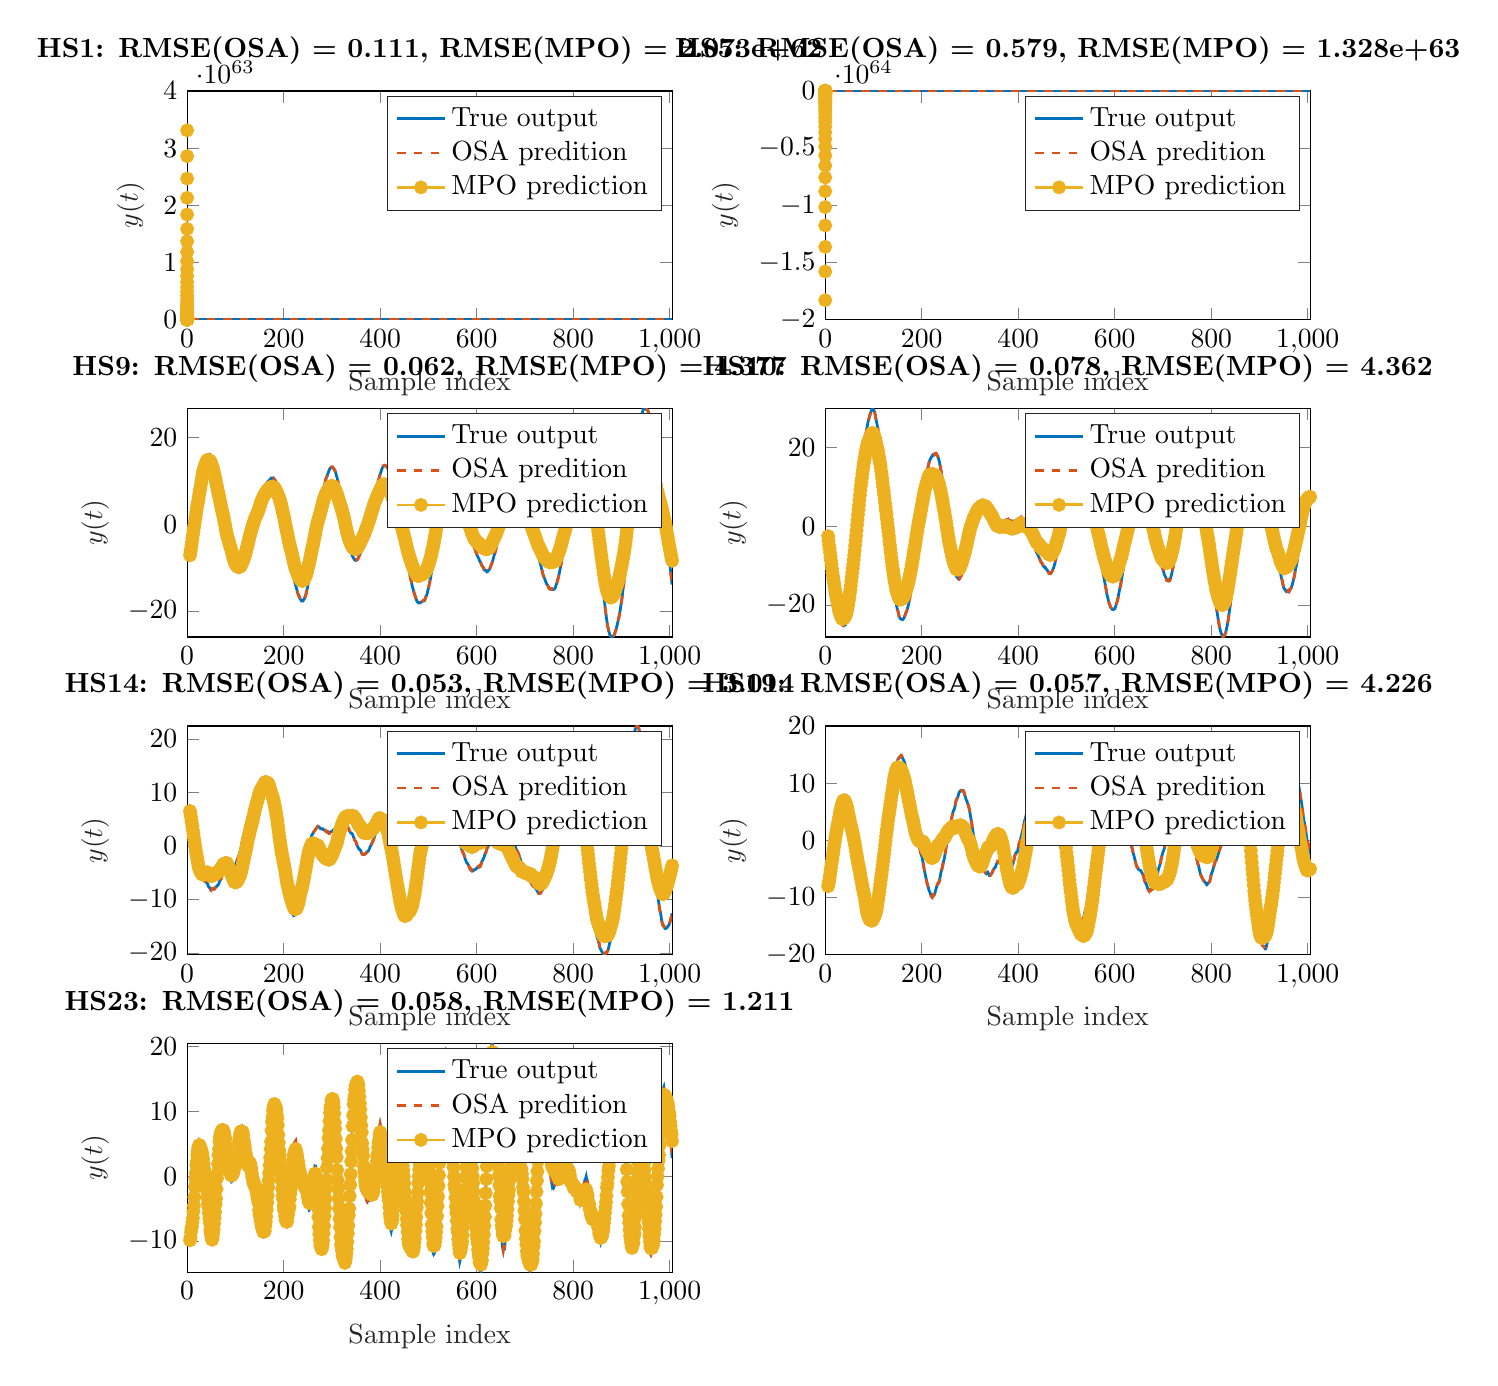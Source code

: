 % This file was created by matlab2tikz.
%
\definecolor{mycolor1}{rgb}{0.0,0.447,0.741}%
\definecolor{mycolor2}{rgb}{0.85,0.325,0.098}%
\definecolor{mycolor3}{rgb}{0.929,0.694,0.125}%
%
\begin{tikzpicture}

\begin{axis}[%
width=6.159cm,
height=2.903cm,
at={(0cm,12.097cm)},
scale only axis,
xmin=0,
xmax=1005,
xlabel style={font=\color{white!15!black}},
xlabel={Sample index},
ymin=-2.535,
ymax=4e+63,
ylabel style={font=\color{white!15!black}},
ylabel={$y(t)$},
axis background/.style={fill=white},
title style={font=\bfseries},
title={HS1: RMSE(OSA) = 0.111, RMSE(MPO) = 2.073e+62},
legend style={legend cell align=left, align=left, draw=white!15!black}
]
\addplot [color=mycolor1, line width=1.0pt]
  table[row sep=crcr]{%
6	-0.377\\
16	1.351\\
30	3.327\\
47	4.164\\
60	2.435\\
68	0.9\\
75	-0.231\\
82	-0.962\\
88	-1.359\\
103	-0.769\\
124	0.955\\
131	0.741\\
163	-2.104\\
176	-2.365\\
189	-1.596\\
218	2.091\\
229	2.461\\
246	1.975\\
255	0.964\\
272	-1.008\\
284	-1.687\\
308	-1.758\\
313	-1.861\\
328	-1.074\\
337	-0.151\\
358	2.742\\
369	3.198\\
374	2.749\\
380	1.96\\
386	1.049\\
402	-0.882\\
408	-1.321\\
417	-1.449\\
423	-1.432\\
438	-0.846\\
449	0.201\\
453	0.47\\
460	0.921\\
473	1.18\\
485	0.507\\
506	-1.615\\
517	-2.013\\
533	-1.279\\
538	-0.974\\
560	0.636\\
572	1.769\\
581	1.682\\
598	0.689\\
609	-0.415\\
618	-0.616\\
629	-0.586\\
638	-0.665\\
657	-0.114\\
670	0.857\\
695	1.537\\
772	-1.856\\
779	-1.859\\
802	-2.052\\
831	1.919\\
836	2.551\\
842	2.956\\
851	2.615\\
866	0.946\\
886	-1.273\\
893	-1.531\\
899	-1.425\\
928	0.84\\
938	0.675\\
948	0.357\\
969	-0.066\\
976	-0.263\\
991	-0.649\\
1000	-0.725\\
1005	-0.696\\
};
\addlegendentry{True output}

\addplot [color=mycolor2, dashed, line width=1.0pt]
  table[row sep=crcr]{%
6	-0.33\\
8	0.161\\
10	0.262\\
12	0.977\\
15	1.132\\
20	2.045\\
21	2.053\\
22	2.493\\
25	2.759\\
26	3.063\\
29	3.212\\
32	3.29\\
33	3.884\\
49	4.083\\
52	3.855\\
55	3.364\\
56	3.299\\
58	2.765\\
59	2.838\\
60	2.397\\
65	1.571\\
67	1.0\\
70	0.515\\
79	-0.868\\
83	-1.116\\
86	-1.288\\
92	-1.523\\
94	-1.469\\
99	-1.113\\
101	-1.199\\
104	-0.72\\
105	-0.896\\
107	-0.215\\
111	0.052\\
117	0.699\\
124	1.184\\
125	0.948\\
127	1.093\\
128	0.935\\
130	0.984\\
137	0.292\\
138	-0.088\\
139	0.164\\
141	-0.117\\
142	-0.09\\
145	-0.693\\
148	-0.888\\
149	-1.174\\
152	-1.263\\
160	-1.986\\
162	-2.129\\
165	-2.262\\
169	-2.374\\
171	-2.535\\
177	-2.406\\
180	-2.247\\
181	-2.38\\
183	-2.173\\
184	-1.961\\
186	-1.996\\
194	-0.946\\
196	-0.459\\
198	-0.324\\
206	1.044\\
227	2.538\\
228	2.385\\
230	2.482\\
231	2.248\\
232	2.719\\
233	2.393\\
244	2.127\\
246	2.029\\
249	1.972\\
250	1.662\\
253	1.472\\
255	0.96\\
256	1.013\\
259	0.258\\
261	0.121\\
265	-0.317\\
268	-0.739\\
271	-1.085\\
274	-1.176\\
278	-1.448\\
280	-1.66\\
283	-1.706\\
286	-1.854\\
287	-1.661\\
289	-1.795\\
290	-1.705\\
291	-1.913\\
292	-1.705\\
293	-1.794\\
294	-1.557\\
296	-1.921\\
297	-1.704\\
299	-1.743\\
302	-1.629\\
303	-1.858\\
308	-1.545\\
310	-1.809\\
313	-1.87\\
315	-1.964\\
320	-1.584\\
322	-1.57\\
323	-1.281\\
326	-1.259\\
328	-1.029\\
329	-1.188\\
335	-0.315\\
337	-0.365\\
339	0.126\\
343	0.631\\
348	1.65\\
349	1.61\\
351	2.091\\
353	2.334\\
356	2.409\\
358	2.937\\
359	2.705\\
363	3.233\\
371	3.262\\
374	2.772\\
375	2.867\\
378	2.337\\
384	1.293\\
390	0.443\\
408	-1.549\\
410	-1.308\\
412	-1.506\\
420	-1.602\\
422	-1.204\\
424	-1.439\\
427	-1.308\\
428	-1.54\\
431	-1.179\\
432	-1.359\\
434	-1.16\\
436	-0.973\\
438	-1.008\\
459	1.083\\
460	0.882\\
463	1.14\\
467	1.048\\
473	1.365\\
476	0.998\\
478	1.25\\
485	0.65\\
486	0.313\\
488	0.371\\
489	0.121\\
490	0.268\\
491	-0.235\\
492	-0.138\\
493	-0.449\\
495	-0.635\\
500	-1.19\\
501	-1.156\\
502	-1.708\\
505	-1.623\\
510	-1.811\\
511	-2.067\\
512	-1.87\\
517	-2.164\\
524	-1.781\\
525	-2.008\\
527	-1.529\\
528	-1.686\\
531	-1.381\\
532	-1.515\\
536	-1.084\\
564	0.965\\
569	1.631\\
578	1.869\\
589	1.296\\
591	1.404\\
612	-0.901\\
613	-0.492\\
620	-0.709\\
622	-0.534\\
627	-0.547\\
628	-0.688\\
629	-0.332\\
631	-0.684\\
641	-0.418\\
643	-0.759\\
650	-0.468\\
652	-0.652\\
655	-0.084\\
656	-0.379\\
658	0.038\\
660	0.077\\
661	-0.013\\
663	0.359\\
667	0.701\\
670	0.808\\
672	1.041\\
676	1.005\\
684	1.511\\
690	1.709\\
694	1.676\\
695	1.489\\
696	1.659\\
698	1.36\\
699	1.47\\
701	1.212\\
703	1.252\\
706	0.904\\
711	0.759\\
713	0.554\\
715	0.545\\
716	0.441\\
717	0.636\\
719	0.302\\
720	0.493\\
721	0.149\\
723	0.317\\
726	0.095\\
728	0.185\\
730	0.112\\
731	0.133\\
732	-0.154\\
734	-0.013\\
750	-1.199\\
754	-1.327\\
756	-1.355\\
773	-1.823\\
780	-1.659\\
781	-1.949\\
782	-1.733\\
786	-2.251\\
787	-2.063\\
789	-2.369\\
791	-2.308\\
794	-2.415\\
795	-2.085\\
796	-2.454\\
797	-2.171\\
800	-2.291\\
804	-1.815\\
805	-2.111\\
811	-1.085\\
812	-1.12\\
815	-0.419\\
817	-0.31\\
819	-0.19\\
820	0.442\\
821	0.205\\
824	0.965\\
828	1.397\\
830	1.686\\
832	2.12\\
836	2.776\\
838	2.775\\
843	3.283\\
844	2.991\\
846	3.108\\
849	3.053\\
850	2.767\\
852	2.55\\
856	2.285\\
857	1.95\\
858	2.114\\
859	1.727\\
861	1.512\\
863	1.241\\
866	1.041\\
868	0.669\\
870	0.556\\
872	0.236\\
878	-0.556\\
882	-0.902\\
895	-1.685\\
896	-1.422\\
899	-1.56\\
906	-1.205\\
908	-0.608\\
910	-0.635\\
912	-0.462\\
913	-0.423\\
914	0.162\\
917	0.075\\
919	0.534\\
922	0.535\\
925	0.954\\
926	0.736\\
930	1.068\\
932	0.862\\
935	0.909\\
936	0.7\\
938	0.677\\
954	0.281\\
956	0.403\\
958	0.391\\
959	0.22\\
960	0.456\\
963	0.127\\
964	-0.045\\
965	0.114\\
967	-0.127\\
971	-0.188\\
980	-0.29\\
981	-0.549\\
982	-0.252\\
983	-0.628\\
986	-0.518\\
988	-0.661\\
997	-0.611\\
999	-0.894\\
1001	-0.788\\
1003	-0.779\\
1005	-0.744\\
};
\addlegendentry{OSA predition}

\addplot [color=mycolor3, line width=1.0pt, draw=none, mark=*, mark options={solid, mycolor3}]
  table[row sep=crcr]{%
0	-0\\
0	-0\\
0	-0\\
0	0\\
0	0\\
0	0\\
0	0\\
0	0\\
0	0\\
0	0\\
0	0\\
0	0\\
0	0\\
0	0\\
0	0\\
0	0\\
0	0\\
0	0\\
0	0\\
0	0\\
0	0\\
0	0\\
0	0\\
0	0\\
0	0\\
0	0\\
0	0\\
0	0\\
0	0\\
0	0\\
0	0\\
0	0\\
0	0\\
0	0\\
0	0\\
0	0\\
0	0\\
0	0\\
0	0\\
0	0\\
0	0\\
0	0\\
0	0\\
0	0\\
0	0\\
0	0\\
0	0\\
0	0\\
0	0\\
0	0\\
0	0\\
0	0\\
0	0\\
0	0\\
0	0\\
0	0\\
0	0\\
0	0\\
0	0\\
0	0\\
0	0\\
0	0\\
0	0\\
0	0\\
0	0\\
0	0\\
0	0\\
0	0\\
0	0\\
0	0\\
0	0\\
0	0\\
0	0\\
0	0\\
0	0\\
0	0\\
0	0\\
0	0\\
0	0\\
0	0\\
0	0\\
0	0\\
0	0\\
0	0\\
0	0\\
0	0\\
0	0\\
0	0\\
0	0\\
0	0\\
0	0\\
0	0\\
0	0\\
0	0\\
0	0\\
0	0\\
0	0\\
0	0\\
0	0\\
0	0\\
0	0\\
0	0\\
0	0\\
0	0\\
0	0\\
0	0\\
0	0\\
0	0\\
0	0\\
0	0\\
0	0\\
0	0\\
0	0\\
0	0\\
0	0\\
0	0\\
0	0\\
0	0\\
0	0\\
0	0\\
0	0\\
0	0\\
0	0\\
0	0\\
0	0\\
0	0\\
0	0\\
0	0\\
0	0\\
0	0\\
0	0\\
0	0\\
0	0\\
0	0\\
0	0\\
0	0\\
0	0\\
0	0\\
0	0\\
0	0\\
0	0\\
0	0\\
0	0\\
0	0\\
0	0\\
0	0\\
0	0\\
0	0\\
0	0\\
0	0\\
0	0\\
0	0\\
0	0\\
0	0\\
0	0\\
0	0\\
0	0\\
0	0\\
0	0\\
0	0\\
0	0\\
0	0\\
0	0\\
0	0\\
0	0\\
0	0\\
0	0\\
0	0\\
0	0\\
0	0\\
0	0\\
0	0\\
0	0\\
0	0\\
0	0\\
0	0\\
0	0\\
0	0\\
0	0\\
0	0\\
0	0\\
0	0\\
0	0\\
0	0\\
0	0\\
0	0\\
0	0\\
0	0\\
0	0\\
0	0\\
0	0\\
0	0\\
0	0\\
0	0\\
0	0\\
0	0\\
0	0\\
0	0\\
0	0\\
0	0\\
0	0\\
0	0\\
0	0\\
0	0\\
0	0\\
0	0\\
0	0\\
0	0\\
0	0\\
0	0\\
0	0\\
0	0\\
0	0\\
0	0\\
0	0\\
0	0\\
0	0\\
0	0\\
0	0\\
0	0\\
0	0\\
0	0\\
0	0\\
0	0\\
0	0\\
0	0\\
0	0\\
0	0\\
0	0\\
0	0\\
0	0\\
0	0\\
0	0\\
0	0\\
0	0\\
0	0\\
0	0\\
0	0\\
0	0\\
0	0\\
0	0\\
0	0\\
0	0\\
0	0\\
0	0\\
0	0\\
0	0\\
0	0\\
0	0\\
0	0\\
0	0\\
0	0\\
0	0\\
0	0\\
0	0\\
0	0\\
0	0\\
0	0\\
0	0\\
0	0\\
0	0\\
0	0\\
0	0\\
0	0\\
0	0\\
0	0\\
0	0\\
0	0\\
0	0\\
0	0\\
0	0\\
0	0\\
0	0\\
0	0\\
0	0\\
0	0\\
0	0\\
0	0\\
0	0\\
0	0\\
0	0\\
0	0\\
0	0\\
0	0\\
0	0\\
0	0\\
0	0\\
0	0\\
0	0\\
0	0\\
0	0\\
0	0\\
0	0\\
0	0\\
0	0\\
0	0\\
0	0\\
0	0\\
0	0\\
0	0\\
0	0\\
0	0\\
0	0\\
0	0\\
0	0\\
0	0\\
0	0\\
0	0\\
0	0\\
0	0\\
0	0\\
0	0\\
0	0\\
0	0\\
0	0\\
0	0\\
0	0\\
0	0\\
0	0\\
0	0\\
0	0\\
0	0\\
0	0\\
0	0\\
0	0\\
0	0\\
0	0\\
0	0\\
0	0\\
0	0\\
0	0\\
0	0\\
0	0\\
0	0\\
0	0\\
0	0\\
0	0\\
0	0\\
0	0\\
0	0\\
0	0\\
0	0\\
0	0\\
0	0\\
0	0\\
0	0\\
0	0\\
0	0\\
0	0\\
0	0\\
0	0\\
0	0\\
0	0\\
0	0\\
0	0\\
0	0\\
0	0\\
0	0\\
0	0\\
0	0\\
0	0\\
0	0\\
0	0\\
0	0\\
0	0\\
0	0\\
0	0\\
0	0\\
0	0\\
0	0\\
0	0\\
0	0\\
0	0\\
0	0\\
0	0\\
0	0\\
0	0\\
0	0\\
0	0\\
0	0\\
0	0\\
0	0\\
0	0\\
0	0\\
0	0\\
0	0\\
0	0\\
0	0\\
0	0\\
0	0\\
0	0\\
0	0\\
0	0\\
0	0\\
0	0\\
0	0\\
0	0\\
0	0\\
0	0\\
0	0\\
0	0\\
0	0\\
0	0\\
0	0\\
0	0\\
0	0\\
0	0\\
0	0\\
0	0\\
0	0\\
0	0\\
0	0\\
0	0\\
0	0\\
0	0\\
0	0\\
0	0\\
0	0\\
0	0\\
0	0\\
0	0\\
0	0\\
0	0\\
0	0\\
0	0\\
0	0\\
0	0\\
0	0\\
0	0\\
0	0\\
0	0\\
0	0\\
0	0\\
0	0\\
0	0\\
0	0\\
0	0\\
0	0\\
0	0\\
0	0\\
0	0\\
0	0\\
0	0\\
0	0\\
0	0\\
0	0\\
0	0\\
0	0\\
0	0\\
0	0\\
0	0\\
0	0\\
0	0\\
0	0\\
0	0\\
0	0\\
0	0\\
0	0\\
0	0\\
0	0\\
0	0\\
0	0\\
0	0\\
0	0\\
0	0\\
0	0\\
0	0\\
0	0\\
0	0\\
0	0\\
0	0\\
0	0\\
0	0\\
0	0\\
0	0\\
0	0\\
0	0\\
0	0\\
0	0\\
0	0\\
0	0\\
0	0\\
0	0\\
0	0\\
0	0\\
0	0\\
0	0\\
0	0\\
0	0\\
0	0\\
0	0\\
0	0\\
0	0\\
0	0\\
0	0\\
0	0\\
0	0\\
0	0\\
0	0\\
0	0\\
0	0\\
0	0\\
0	0\\
0	0\\
0	0\\
0	0\\
0	0\\
0	0\\
0	0\\
0	0\\
0	0\\
0	0\\
0	0\\
0	0\\
0	0\\
0	0\\
0	0\\
0	0\\
0	0\\
0	0\\
0	0\\
0	0\\
0	0\\
0	0\\
0	0\\
0	0\\
0	0\\
0	0\\
0	0\\
0	0\\
0	0\\
0	0\\
0	0\\
0	0\\
0	0\\
0	0\\
0	0\\
0	0\\
0	0\\
0	0\\
0	0\\
0	0\\
0	0\\
0	0\\
0	0\\
0	0\\
0	0\\
0	0\\
0	0\\
0	0\\
0	0\\
0	0\\
0	0\\
0	0\\
0	0\\
0	0\\
0	0\\
0	0\\
0	0\\
0	0\\
0	0\\
0	0\\
0	0\\
0	0\\
0	0\\
0	0\\
0	0\\
0	0\\
0	0\\
0	0\\
0	0\\
0	0\\
0	0\\
0	0\\
0	0\\
0	0\\
0	0\\
0	0\\
0	0\\
0	0\\
0	0\\
0	0\\
0	0\\
0	0\\
0	0\\
0	0\\
0	0\\
0	0\\
0	0\\
0	0\\
0	0\\
0	0\\
0	0\\
0	0\\
0	0\\
0	0\\
0	0\\
0	0\\
0	0\\
0	0\\
0	0\\
0	0\\
0	0\\
0	0\\
0	0\\
0	0\\
0	0\\
0	0\\
0	0\\
0	0\\
0	0\\
0	0\\
0	0\\
0	0\\
0	0\\
0	0\\
0	0\\
0	0\\
0	0\\
0	0\\
0	0\\
0	0\\
0	0\\
0	0\\
0	0\\
0	0\\
0	0\\
0	0\\
0	0\\
0	0\\
0	0\\
0	0\\
0	0\\
0	0\\
0	0\\
0	0\\
0	0\\
0	0\\
0	0\\
0	0\\
0	0\\
0	0\\
0	0\\
0	0\\
0	0\\
0	0\\
0	0\\
0	0\\
0	0\\
0	0\\
0	0\\
0	0\\
0	0\\
0	0\\
0	0\\
0	0\\
0	0\\
0	0\\
0	0\\
0	0\\
0	0\\
0	0\\
0	0\\
0	0\\
0	0\\
0	0\\
0	0\\
0	0\\
0	0\\
0	0\\
0	0\\
0	0\\
0	0\\
0	0\\
0	0\\
0	0\\
0	0\\
0	0\\
0	0\\
0	0\\
0	0\\
0	0\\
0	0\\
0	0\\
0	0\\
0	0\\
0	0\\
0	0\\
0	0\\
0	0\\
0	0\\
0	0\\
0	0\\
0	0\\
0	0\\
0	0\\
0	0\\
0	0\\
0	0\\
0	0\\
0	0\\
0	0\\
0	0\\
0	0\\
0	0\\
0	0\\
0	0\\
0	0\\
0	0\\
0	0\\
0	0\\
0	0\\
0	0\\
0	0\\
0	0\\
0	0\\
0	0\\
0	0\\
0	0\\
0	0\\
0	0\\
0	0\\
0	0\\
0	0\\
0	0\\
0	0\\
0	0\\
0	0\\
0	0\\
0	0\\
0	0\\
0	0\\
0	0\\
0	0\\
0	0\\
0	0\\
0	0\\
0	0\\
0	0\\
0	0\\
0	0\\
0	0\\
0	0\\
0	0\\
0	0\\
0	0\\
0	0\\
0	0\\
0	0\\
0	0\\
0	7.308e+47\\
0	7.308e+47\\
0	7.308e+47\\
0	7.308e+47\\
0	7.308e+47\\
0	7.308e+47\\
0	7.308e+47\\
0	1.462e+48\\
0	1.462e+48\\
0	1.462e+48\\
0	1.462e+48\\
0	2.192e+48\\
0	2.192e+48\\
0	2.923e+48\\
0	2.923e+48\\
0	3.654e+48\\
0	4.385e+48\\
0	5.115e+48\\
0	5.846e+48\\
0	6.577e+48\\
0	8.038e+48\\
0	8.769e+48\\
0	1.023e+49\\
0	1.169e+49\\
0	1.388e+49\\
0	1.608e+49\\
0	1.9e+49\\
0	2.192e+49\\
0	2.485e+49\\
0	2.923e+49\\
0	3.361e+49\\
0	3.873e+49\\
0	4.531e+49\\
0	5.188e+49\\
0	6.065e+49\\
0	7.015e+49\\
0	8.111e+49\\
0	9.427e+49\\
0	1.089e+50\\
0	1.264e+50\\
0	1.462e+50\\
0	1.695e+50\\
0	1.966e+50\\
0	2.273e+50\\
0	2.631e+50\\
0	3.055e+50\\
0	3.537e+50\\
0	4.1e+50\\
0	4.743e+50\\
0	5.495e+50\\
0	6.365e+50\\
0	7.381e+50\\
0	8.55e+50\\
0	9.902e+50\\
0	1.147e+51\\
0	1.329e+51\\
0	1.54e+51\\
0	1.784e+51\\
0	2.067e+51\\
0	2.394e+51\\
0	2.773e+51\\
0	3.212e+51\\
0	3.722e+51\\
0	4.311e+51\\
0	4.995e+51\\
0	5.787e+51\\
0	6.704e+51\\
0	7.766e+51\\
0	8.998e+51\\
0	1.042e+52\\
0	1.208e+52\\
0	1.399e+52\\
0	1.621e+52\\
0	1.878e+52\\
0	2.175e+52\\
0	2.52e+52\\
0	2.919e+52\\
0	3.382e+52\\
0	3.918e+52\\
0	4.539e+52\\
0	5.259e+52\\
0	6.092e+52\\
0	7.058e+52\\
0	8.177e+52\\
0	9.473e+52\\
0	1.097e+53\\
0	1.271e+53\\
0	1.473e+53\\
0	1.707e+53\\
0	1.977e+53\\
0	2.29e+53\\
0	2.654e+53\\
0	3.074e+53\\
0	3.562e+53\\
0	4.126e+53\\
0	4.78e+53\\
0	5.538e+53\\
0	6.416e+53\\
0	7.433e+53\\
0	8.612e+53\\
0	9.977e+53\\
0	1.156e+54\\
0	1.339e+54\\
0	1.551e+54\\
0	1.797e+54\\
0	2.082e+54\\
0	2.412e+54\\
0	2.794e+54\\
0	3.237e+54\\
0	3.75e+54\\
0	4.345e+54\\
0	5.033e+54\\
0	5.831e+54\\
0	6.756e+54\\
0	7.826e+54\\
0	9.067e+54\\
0	1.05e+55\\
0	1.217e+55\\
0	1.41e+55\\
0	1.633e+55\\
0	1.892e+55\\
0	2.192e+55\\
0	2.54e+55\\
0	2.942e+55\\
0	3.408e+55\\
0	3.949e+55\\
0	4.575e+55\\
0	5.3e+55\\
0	6.14e+55\\
0	7.113e+55\\
0	8.24e+55\\
0	9.546e+55\\
0	1.106e+56\\
0	1.281e+56\\
0	1.484e+56\\
0	1.72e+56\\
0	1.992e+56\\
0	2.308e+56\\
0	2.674e+56\\
0	3.097e+56\\
0	3.588e+56\\
0	4.157e+56\\
0	4.816e+56\\
0	5.579e+56\\
0	6.463e+56\\
0	7.487e+56\\
0	8.674e+56\\
0	1.005e+57\\
0	1.164e+57\\
0	1.349e+57\\
0	1.562e+57\\
0	1.81e+57\\
0	2.097e+57\\
0	2.429e+57\\
0	2.814e+57\\
0	3.26e+57\\
0	3.777e+57\\
0	4.376e+57\\
0	5.069e+57\\
0	5.873e+57\\
0	6.804e+57\\
0	7.882e+57\\
0	9.132e+57\\
0	1.058e+58\\
0	1.226e+58\\
0	1.42e+58\\
0	1.645e+58\\
0	1.906e+58\\
0	2.208e+58\\
0	2.558e+58\\
0	2.963e+58\\
0	3.433e+58\\
0	3.977e+58\\
0	4.608e+58\\
0	5.338e+58\\
0	6.185e+58\\
0	7.165e+58\\
0	8.301e+58\\
0	9.617e+58\\
0	1.114e+59\\
0	1.291e+59\\
0	1.495e+59\\
0	1.732e+59\\
0	2.007e+59\\
0	2.325e+59\\
0	2.694e+59\\
0	3.121e+59\\
0	3.615e+59\\
0	4.188e+59\\
0	4.852e+59\\
0	5.621e+59\\
0	6.512e+59\\
0	7.545e+59\\
0	8.74e+59\\
0	1.013e+60\\
0	1.173e+60\\
0	1.359e+60\\
0	1.574e+60\\
0	1.824e+60\\
0	2.113e+60\\
0	2.448e+60\\
0	2.836e+60\\
0	3.285e+60\\
0	3.806e+60\\
0	4.41e+60\\
0	5.109e+60\\
0	5.919e+60\\
0	6.857e+60\\
0	7.944e+60\\
0	9.203e+60\\
0	1.066e+61\\
0	1.235e+61\\
0	1.431e+61\\
0	1.658e+61\\
0	1.92e+61\\
0	2.225e+61\\
0	2.578e+61\\
0	2.986e+61\\
0	3.459e+61\\
0	4.008e+61\\
0	4.643e+61\\
0	5.379e+61\\
0	6.232e+61\\
0	7.219e+61\\
0	8.364e+61\\
0	9.69e+61\\
0	1.123e+62\\
0	1.3e+62\\
0	1.507e+62\\
0	1.745e+62\\
0	2.022e+62\\
0	2.343e+62\\
0	2.714e+62\\
0	3.144e+62\\
0	3.643e+62\\
0	4.22e+62\\
0	4.889e+62\\
0	5.664e+62\\
0	6.562e+62\\
0	7.602e+62\\
0	8.807e+62\\
0	1.02e+63\\
0	1.182e+63\\
0	1.369e+63\\
0	1.586e+63\\
0	1.838e+63\\
0	2.129e+63\\
0	2.467e+63\\
0	2.858e+63\\
0	3.311e+63\\
};
\addlegendentry{MPO prediction}

\end{axis}

\begin{axis}[%
width=6.159cm,
height=2.903cm,
at={(8.104cm,12.097cm)},
scale only axis,
xmin=0,
xmax=1005,
xlabel style={font=\color{white!15!black}},
xlabel={Sample index},
ymin=-2e+64,
ymax=23.904,
ylabel style={font=\color{white!15!black}},
ylabel={$y(t)$},
axis background/.style={fill=white},
title style={font=\bfseries},
title={HS5: RMSE(OSA) = 0.579, RMSE(MPO) = 1.328e+63},
legend style={legend cell align=left, align=left, draw=white!15!black}
]
\addplot [color=mycolor1, line width=1.0pt]
  table[row sep=crcr]{%
6	0.868\\
17	-6.586\\
25	-10.587\\
26	-11.211\\
35	-12.943\\
37	-12.645\\
42	-12.682\\
44	-12.748\\
57	-10.922\\
59	-10.611\\
71	-6.428\\
76	-3.666\\
88	4.183\\
92	6.329\\
95	7.896\\
97	8.609\\
99	9.571\\
101	10.034\\
105	10.936\\
112	10.35\\
115	9.35\\
117	8.851\\
119	8.023\\
124	4.781\\
128	1.374\\
134	-4.353\\
136	-5.855\\
138	-7.249\\
140	-8.411\\
145	-10.632\\
151	-12.214\\
153	-12.213\\
155	-11.997\\
158	-10.945\\
161	-9.66\\
163	-8.312\\
176	-0.901\\
178	0.419\\
180	1.483\\
182	2.915\\
200	12.808\\
205	14.463\\
211	15.657\\
217	15.164\\
219	14.708\\
221	14.077\\
222	13.896\\
230	9.823\\
233	8.012\\
235	7.05\\
238	5.049\\
241	2.856\\
246	-1.501\\
250	-5.058\\
253	-7.725\\
257	-11.155\\
260	-13.047\\
264	-15.25\\
270	-16.792\\
288	-15.39\\
291	-14.264\\
294	-12.563\\
297	-10.487\\
308	-0.728\\
315	7.092\\
317	8.78\\
319	11.091\\
322	13.81\\
325	16.321\\
328	18.232\\
330	19.397\\
334	20.735\\
337	20.914\\
340	20.651\\
347	18.428\\
354	13.029\\
357	10.111\\
368	-2.659\\
375	-10.288\\
379	-13.54\\
384	-16.73\\
386	-17.441\\
388	-18.258\\
392	-18.8\\
394	-18.539\\
398	-17.388\\
402	-14.995\\
417	-3.048\\
419	-1.776\\
422	0.46\\
424	1.816\\
425	2.705\\
427	3.748\\
434	8.28\\
436	9.263\\
438	10.373\\
440	11.187\\
442	11.681\\
444	12.107\\
449	12.154\\
456	9.857\\
462	6.806\\
464	5.769\\
465	5.387\\
466	4.645\\
470	2.881\\
487	-5.693\\
491	-6.263\\
499	-6.658\\
506	-6.018\\
509	-5.901\\
510	-5.706\\
512	-5.738\\
517	-4.263\\
522	-1.74\\
526	0.549\\
529	2.153\\
534	4.711\\
538	5.703\\
542	6.52\\
545	6.925\\
552	6.812\\
554	6.418\\
565	2.77\\
588	-7.144\\
595	-7.919\\
603	-7.869\\
605	-7.491\\
611	-6.388\\
621	-4.765\\
629	-1.813\\
631	-1.304\\
633	-0.716\\
635	-0.227\\
648	7.705\\
652	10.534\\
657	12.274\\
664	13.295\\
671	12.69\\
673	12.193\\
680	9.331\\
683	7.321\\
685	6.218\\
688	3.916\\
690	2.439\\
694	-0.896\\
700	-5.71\\
711	-11.352\\
716	-13.307\\
718	-14.094\\
719	-14.145\\
723	-15.309\\
733	-17.215\\
738	-17.064\\
743	-15.838\\
749	-12.571\\
756	-7.71\\
763	-1.273\\
780	15.694\\
783	17.92\\
785	19.172\\
793	22.402\\
800	22.153\\
801	22.083\\
806	20.009\\
809	18.444\\
811	17.476\\
814	15.451\\
820	10.736\\
823	7.887\\
826	4.8\\
831	-0.493\\
838	-6.736\\
847	-13.656\\
852	-16.375\\
859	-18.683\\
863	-18.768\\
867	-18.634\\
869	-18.173\\
872	-17.258\\
873	-16.972\\
875	-15.956\\
877	-15.032\\
879	-13.588\\
881	-12.141\\
886	-7.238\\
894	1.989\\
898	5.942\\
906	12.964\\
913	17.3\\
916	18.231\\
918	18.577\\
923	18.622\\
929	17.76\\
932	16.595\\
934	15.463\\
940	11.401\\
954	2.126\\
963	-5.434\\
969	-10.704\\
972	-12.765\\
976	-15.148\\
981	-16.906\\
983	-17.274\\
987	-17.374\\
991	-16.766\\
1003	-12.976\\
1005	-12.388\\
};
\addlegendentry{True output}

\addplot [color=mycolor2, dashed, line width=1.0pt]
  table[row sep=crcr]{%
6	0.651\\
8	-0.513\\
9	-2.216\\
10	-2.9\\
11	-2.352\\
14	-5.815\\
15	-4.743\\
16	-5.765\\
17	-7.26\\
19	-7.158\\
22	-9.557\\
23	-9.97\\
24	-9.903\\
25	-10.512\\
27	-12.297\\
28	-11.376\\
29	-12.944\\
31	-12.916\\
32	-13.407\\
33	-12.735\\
34	-13.432\\
35	-13.309\\
36	-14.31\\
37	-13.273\\
38	-11.714\\
39	-13.174\\
40	-12.523\\
43	-12.697\\
45	-13.234\\
48	-11.979\\
49	-12.115\\
50	-11.419\\
52	-10.866\\
53	-11.398\\
54	-10.952\\
55	-11.095\\
56	-10.438\\
58	-11.286\\
61	-10.764\\
62	-10.61\\
63	-9.313\\
64	-9.427\\
65	-9.108\\
66	-8.315\\
67	-8.65\\
69	-7.009\\
70	-7.52\\
71	-6.997\\
72	-6.016\\
73	-6.327\\
74	-4.701\\
75	-4.817\\
78	-2.848\\
79	-2.801\\
81	0.113\\
83	1.73\\
84	1.021\\
85	3.051\\
86	3.938\\
88	3.79\\
89	5.507\\
90	5.163\\
91	6.165\\
92	6.092\\
93	7.133\\
94	7.324\\
95	8.87\\
97	8.067\\
98	9.671\\
99	9.807\\
100	10.258\\
101	10.084\\
102	10.877\\
103	10.779\\
104	11.48\\
105	11.787\\
107	11.241\\
108	11.742\\
112	11.367\\
114	9.823\\
115	9.652\\
116	8.921\\
117	9.559\\
118	8.676\\
119	9.313\\
120	7.871\\
121	8.055\\
122	7.254\\
123	5.804\\
124	5.699\\
125	5.18\\
126	3.166\\
128	2.667\\
130	-0.234\\
131	-2.534\\
132	-1.993\\
133	-3.393\\
134	-3.925\\
135	-6.474\\
137	-6.537\\
138	-7.417\\
139	-8.982\\
140	-8.757\\
141	-9.175\\
142	-10.411\\
143	-10.301\\
144	-11.017\\
146	-11.44\\
147	-12.061\\
148	-11.363\\
149	-11.654\\
150	-12.924\\
151	-12.77\\
152	-13.105\\
153	-12.249\\
154	-13.605\\
155	-12.456\\
156	-13.594\\
157	-12.082\\
158	-11.617\\
159	-10.689\\
160	-10.864\\
161	-11.568\\
162	-9.231\\
164	-8.258\\
165	-6.719\\
166	-6.57\\
167	-6.04\\
168	-5.986\\
169	-4.572\\
170	-3.703\\
171	-4.091\\
172	-3.572\\
173	-1.896\\
174	-1.913\\
176	-1.399\\
178	0.96\\
180	0.558\\
182	3.13\\
183	3.878\\
185	3.929\\
186	5.35\\
189	6.732\\
190	8.116\\
191	8.092\\
195	9.779\\
196	10.855\\
197	12.442\\
198	12.664\\
199	12.26\\
201	13.701\\
202	13.621\\
203	14.409\\
204	14.018\\
206	15.153\\
207	14.503\\
208	15.464\\
209	15.657\\
210	16.21\\
213	16.041\\
214	16.832\\
215	15.804\\
218	15.762\\
220	14.495\\
221	13.589\\
222	14.815\\
223	13.881\\
224	13.718\\
225	13.212\\
226	12.217\\
227	11.863\\
228	10.132\\
229	10.584\\
231	9.28\\
233	7.949\\
234	7.261\\
235	8.201\\
237	5.328\\
238	5.501\\
239	4.824\\
240	3.642\\
241	3.532\\
243	1.751\\
244	1.326\\
245	-0.591\\
246	-0.743\\
247	-2.539\\
248	-3.409\\
249	-3.717\\
250	-5.63\\
251	-5.236\\
254	-8.198\\
255	-10.16\\
256	-10.303\\
257	-11.058\\
258	-13.161\\
259	-12.589\\
260	-14.265\\
261	-13.792\\
262	-14.644\\
263	-14.489\\
264	-16.492\\
265	-16.074\\
266	-16.649\\
267	-16.794\\
268	-16.493\\
270	-17.765\\
272	-16.96\\
273	-18.068\\
275	-16.474\\
276	-16.343\\
277	-16.936\\
278	-16.548\\
279	-16.619\\
280	-15.837\\
281	-16.209\\
282	-15.165\\
283	-15.785\\
284	-15.495\\
285	-15.907\\
286	-16.839\\
287	-16.09\\
289	-16.072\\
291	-14.738\\
293	-14.389\\
294	-13.029\\
296	-12.264\\
298	-9.814\\
299	-9.417\\
302	-6.795\\
303	-5.221\\
304	-5.433\\
306	-2.356\\
307	-2.77\\
308	-1.313\\
309	-0.785\\
310	1.568\\
311	3.05\\
312	3.094\\
314	5.658\\
315	8.178\\
317	8.194\\
319	11.386\\
321	12.702\\
322	14.311\\
323	14.549\\
325	17.38\\
326	17.865\\
327	17.456\\
330	20.442\\
331	20.282\\
332	21.316\\
333	21.438\\
334	21.125\\
335	22.048\\
336	21.828\\
337	22.028\\
338	21.496\\
341	21.225\\
342	20.558\\
343	20.944\\
344	18.934\\
345	20.094\\
347	19.663\\
350	17.23\\
351	15.513\\
352	15.647\\
353	15.037\\
354	13.488\\
355	12.979\\
358	9.786\\
359	8.021\\
360	7.567\\
364	2.026\\
366	0.015\\
367	-1.904\\
369	-3.61\\
371	-5.995\\
373	-8.571\\
374	-9.38\\
376	-11.865\\
377	-12.288\\
378	-13.711\\
380	-14.806\\
381	-14.658\\
382	-16.051\\
384	-17.898\\
385	-17.845\\
386	-17.136\\
387	-18.758\\
388	-19.248\\
389	-18.935\\
390	-19.496\\
392	-19.416\\
393	-20.088\\
394	-19.733\\
395	-18.714\\
396	-19.047\\
397	-18.986\\
398	-18.013\\
399	-18.224\\
400	-17.093\\
401	-17.08\\
404	-13.942\\
405	-14.17\\
407	-10.813\\
409	-9.962\\
410	-9.075\\
411	-7.048\\
412	-6.89\\
413	-5.519\\
414	-4.809\\
415	-5.315\\
417	-2.367\\
419	-2.191\\
420	-0.762\\
422	0.907\\
424	0.894\\
425	3.852\\
426	3.323\\
427	3.351\\
429	5.073\\
430	6.371\\
432	7.332\\
433	8.341\\
435	8.527\\
436	9.101\\
437	10.159\\
438	10.509\\
439	11.171\\
440	12.702\\
441	11.382\\
442	11.952\\
443	13.014\\
444	12.565\\
445	12.933\\
446	12.3\\
447	12.971\\
449	13.344\\
450	12.521\\
451	12.206\\
452	12.51\\
453	12.007\\
454	10.779\\
455	10.539\\
456	10.699\\
457	9.403\\
458	9.554\\
459	8.014\\
461	8.484\\
463	5.831\\
465	5.745\\
467	3.4\\
468	4.351\\
469	2.972\\
470	3.352\\
471	2.399\\
472	2.51\\
473	0.933\\
474	1.628\\
475	-0.084\\
476	-1.049\\
477	-0.691\\
478	-1.884\\
479	-1.77\\
480	-2.929\\
481	-1.839\\
482	-3.168\\
484	-4.867\\
485	-5.002\\
487	-6.485\\
490	-6.902\\
492	-6.447\\
493	-6.147\\
494	-7.233\\
495	-6.825\\
496	-7.18\\
497	-7.04\\
498	-6.328\\
499	-7.483\\
502	-5.753\\
504	-7.055\\
505	-5.818\\
506	-5.905\\
507	-5.616\\
508	-6.436\\
509	-6.208\\
510	-5.086\\
511	-6.16\\
512	-6.094\\
513	-5.354\\
514	-6.236\\
515	-5.969\\
516	-5.163\\
517	-5.597\\
518	-4.167\\
519	-4.147\\
520	-2.886\\
521	-2.914\\
527	0.89\\
528	1.22\\
529	2.725\\
530	2.264\\
531	3.372\\
532	3.457\\
533	4.635\\
535	5.698\\
536	6.439\\
539	6.107\\
540	6.213\\
541	5.963\\
543	7.048\\
544	6.998\\
545	7.506\\
546	7.187\\
548	7.153\\
549	7.909\\
550	7.894\\
551	6.436\\
552	7.29\\
553	7.431\\
555	6.255\\
556	6.63\\
558	5.166\\
559	5.588\\
562	4.507\\
563	4.268\\
566	2.028\\
568	1.936\\
569	1.341\\
570	1.306\\
572	-1.17\\
573	-0.748\\
574	-1.834\\
575	-2.159\\
576	-1.997\\
578	-3.424\\
579	-3.069\\
580	-3.287\\
581	-4.605\\
582	-4.912\\
585	-6.673\\
586	-6.722\\
588	-8.013\\
589	-7.679\\
590	-8.314\\
593	-7.893\\
594	-7.335\\
595	-8.259\\
597	-8.051\\
598	-7.723\\
601	-8.931\\
602	-7.906\\
603	-8.008\\
604	-8.706\\
605	-7.591\\
607	-7.845\\
608	-6.634\\
609	-6.231\\
612	-6.318\\
613	-4.96\\
614	-6.116\\
615	-6.466\\
616	-5.672\\
617	-6.565\\
618	-4.996\\
620	-6.087\\
621	-5.252\\
624	-4.018\\
625	-3.195\\
626	-3.373\\
628	-2.037\\
629	-1.033\\
631	-2.038\\
632	0.119\\
635	-1.102\\
636	0.046\\
637	-0.066\\
638	0.125\\
639	1.596\\
641	2.296\\
642	3.571\\
643	3.495\\
644	5.131\\
646	5.963\\
647	7.51\\
648	7.223\\
649	8.017\\
650	9.669\\
651	9.252\\
652	11.251\\
654	11.958\\
655	13.225\\
656	12.162\\
657	13.607\\
658	12.852\\
660	12.732\\
662	13.855\\
663	13.552\\
664	14.073\\
665	13.512\\
667	13.423\\
668	13.265\\
669	13.563\\
670	13.436\\
671	12.794\\
672	13.386\\
673	12.893\\
674	11.848\\
676	12.13\\
678	10.069\\
679	9.738\\
680	9.948\\
681	9.699\\
682	7.777\\
683	7.763\\
684	6.794\\
685	7.281\\
686	5.766\\
689	3.612\\
690	3.326\\
691	1.639\\
692	1.666\\
693	-0.465\\
694	-0.638\\
695	-1.846\\
696	-2.305\\
700	-6.566\\
702	-6.804\\
704	-8.926\\
705	-8.363\\
707	-10.359\\
708	-10.294\\
709	-10.961\\
713	-11.697\\
714	-13.355\\
716	-13.01\\
717	-13.778\\
718	-15.22\\
719	-14.077\\
722	-14.882\\
723	-15.911\\
724	-14.995\\
725	-15.929\\
726	-16.317\\
728	-16.139\\
731	-17.698\\
732	-16.926\\
733	-17.81\\
735	-17.552\\
736	-17.627\\
737	-16.935\\
738	-18.042\\
740	-17.254\\
742	-15.822\\
743	-16.674\\
744	-16.255\\
745	-15.438\\
746	-15.313\\
747	-14.192\\
748	-13.581\\
749	-13.401\\
750	-11.934\\
751	-11.491\\
752	-10.578\\
753	-10.852\\
754	-10.46\\
755	-8.12\\
756	-8.951\\
757	-7.132\\
758	-6.95\\
760	-3.784\\
762	-1.85\\
763	-1.811\\
764	-0.302\\
765	0.627\\
766	1.141\\
769	3.883\\
770	6.498\\
771	6.607\\
775	11.367\\
778	13.669\\
779	15.671\\
780	15.817\\
781	17.427\\
782	17.982\\
783	18.127\\
784	18.952\\
785	20.495\\
786	19.735\\
787	20.233\\
788	21.345\\
789	21.333\\
791	22.715\\
792	22.708\\
793	23.186\\
794	22.655\\
795	23.031\\
796	23.904\\
797	23.103\\
798	23.379\\
800	22.463\\
802	23.198\\
803	21.527\\
804	21.081\\
805	21.354\\
807	19.893\\
808	18.687\\
809	17.99\\
811	18.386\\
813	16.177\\
815	15.293\\
816	13.863\\
818	12.917\\
819	11.832\\
820	11.381\\
821	10.205\\
822	10.434\\
823	7.885\\
824	7.137\\
825	7.06\\
827	3.775\\
829	2.079\\
830	-0.103\\
831	-0.513\\
833	-3.039\\
834	-3.403\\
836	-5.125\\
837	-5.955\\
838	-7.64\\
839	-7.559\\
840	-8.769\\
841	-8.776\\
842	-9.785\\
843	-9.816\\
846	-13.573\\
850	-15.934\\
851	-15.665\\
852	-16.973\\
854	-17.353\\
855	-18.469\\
856	-17.674\\
857	-18.388\\
858	-18.607\\
859	-19.715\\
860	-19.074\\
861	-19.809\\
862	-19.517\\
863	-19.599\\
864	-18.782\\
865	-19.435\\
866	-18.186\\
868	-19.558\\
870	-18.537\\
871	-17.274\\
872	-17.827\\
873	-17.679\\
875	-15.87\\
876	-16.735\\
879	-13.784\\
880	-14.221\\
881	-12.66\\
884	-10.467\\
885	-8.54\\
886	-8.192\\
887	-7.403\\
888	-4.921\\
890	-3.293\\
892	0.621\\
894	2.706\\
895	3.112\\
896	4.672\\
898	6.318\\
899	6.335\\
901	9.54\\
902	9.828\\
903	10.915\\
904	11.158\\
905	12.701\\
907	13.959\\
908	14.735\\
909	14.842\\
910	16.154\\
912	16.993\\
913	17.99\\
915	18.794\\
918	19.844\\
919	18.877\\
920	19.531\\
921	18.747\\
923	19.298\\
924	18.483\\
925	18.278\\
926	18.898\\
927	18.5\\
928	19.139\\
931	17.684\\
932	16.891\\
933	17.421\\
935	15.352\\
936	14.278\\
937	14.286\\
938	13.033\\
942	10.449\\
943	8.645\\
946	7.688\\
948	4.922\\
949	5.581\\
951	4.654\\
952	4.439\\
953	2.96\\
954	2.633\\
955	1.263\\
956	1.144\\
957	0.357\\
958	-1.392\\
959	-1.359\\
961	-3.238\\
963	-4.907\\
964	-6.655\\
966	-7.556\\
971	-12.955\\
972	-13.0\\
973	-13.584\\
974	-14.578\\
976	-15.801\\
977	-15.41\\
978	-16.913\\
979	-17.782\\
980	-16.832\\
981	-17.578\\
983	-18.087\\
984	-17.732\\
985	-18.164\\
986	-17.857\\
987	-18.257\\
988	-17.618\\
989	-18.001\\
990	-17.195\\
991	-17.754\\
992	-16.654\\
993	-16.644\\
996	-15.397\\
997	-14.298\\
998	-15.375\\
1000	-13.297\\
1001	-13.678\\
1003	-12.75\\
1004	-12.545\\
1005	-11.776\\
};
\addlegendentry{OSA predition}

\addplot [color=mycolor3, line width=1.0pt, draw=none, mark=*, mark options={solid, mycolor3}]
  table[row sep=crcr]{%
0	0\\
0	0\\
0	-0\\
0	-0\\
0	-0\\
0	-0\\
0	-0\\
0	-0\\
0	-0\\
0	-0\\
0	-0\\
0	-0\\
0	-0\\
0	-0\\
0	-0\\
0	-0\\
0	-0\\
0	-0\\
0	-0\\
0	-0\\
0	-0\\
0	-0\\
0	-0\\
0	-0\\
0	-0\\
0	-0\\
0	-0\\
0	-0\\
0	-0\\
0	-0\\
0	-0\\
0	-0\\
0	-0\\
0	-0\\
0	-0\\
0	-0\\
0	-0\\
0	-0\\
0	-0\\
0	-0\\
0	-0\\
0	-0\\
0	-0\\
0	-0\\
0	-0\\
0	-0\\
0	-0\\
0	-0\\
0	-0\\
0	-0\\
0	-0\\
0	-0\\
0	-0\\
0	-0\\
0	-0\\
0	-0\\
0	-0\\
0	-0\\
0	-0\\
0	-0\\
0	-0\\
0	-0\\
0	-0\\
0	-0\\
0	-0\\
0	-0\\
0	-0\\
0	-0\\
0	-0\\
0	-0\\
0	-0\\
0	-0\\
0	-0\\
0	-0\\
0	-0\\
0	-0\\
0	-0\\
0	-0\\
0	-0\\
0	-0\\
0	-0\\
0	-0\\
0	-0\\
0	-0\\
0	-0\\
0	-0\\
0	-0\\
0	-0\\
0	-0\\
0	-0\\
0	-0\\
0	-0\\
0	-0\\
0	-0\\
0	-0\\
0	-0\\
0	-0\\
0	-0\\
0	-0\\
0	-0\\
0	-0\\
0	-0\\
0	-0\\
0	-0\\
0	-0\\
0	-0\\
0	-0\\
0	-0\\
0	-0\\
0	-0\\
0	-0\\
0	-0\\
0	-0\\
0	-0\\
0	-0\\
0	-0\\
0	-0\\
0	-0\\
0	-0\\
0	-0\\
0	-0\\
0	-0\\
0	-0\\
0	-0\\
0	-0\\
0	-0\\
0	-0\\
0	-0\\
0	-0\\
0	-0\\
0	-0\\
0	-0\\
0	-0\\
0	-0\\
0	-0\\
0	-0\\
0	-0\\
0	-0\\
0	-0\\
0	-0\\
0	-0\\
0	-0\\
0	-0\\
0	-0\\
0	-0\\
0	-0\\
0	-0\\
0	-0\\
0	-0\\
0	-0\\
0	-0\\
0	-0\\
0	-0\\
0	-0\\
0	-0\\
0	-0\\
0	-0\\
0	-0\\
0	-0\\
0	-0\\
0	-0\\
0	-0\\
0	-0\\
0	-0\\
0	-0\\
0	-0\\
0	-0\\
0	-0\\
0	-0\\
0	-0\\
0	-0\\
0	-0\\
0	-0\\
0	-0\\
0	-0\\
0	-0\\
0	-0\\
0	-0\\
0	-0\\
0	-0\\
0	-0\\
0	-0\\
0	-0\\
0	-0\\
0	-0\\
0	-0\\
0	-0\\
0	-0\\
0	-0\\
0	-0\\
0	-0\\
0	-0\\
0	-0\\
0	-0\\
0	-0\\
0	-0\\
0	-0\\
0	-0\\
0	-0\\
0	-0\\
0	-0\\
0	-0\\
0	-0\\
0	-0\\
0	-0\\
0	-0\\
0	-0\\
0	-0\\
0	-0\\
0	-0\\
0	-0\\
0	-0\\
0	-0\\
0	-0\\
0	-0\\
0	-0\\
0	-0\\
0	-0\\
0	-0\\
0	-0\\
0	-0\\
0	-0\\
0	-0\\
0	-0\\
0	-0\\
0	-0\\
0	-0\\
0	-0\\
0	-0\\
0	-0\\
0	-0\\
0	-0\\
0	-0\\
0	-0\\
0	-0\\
0	-0\\
0	-0\\
0	-0\\
0	-0\\
0	-0\\
0	-0\\
0	-0\\
0	-0\\
0	-0\\
0	-0\\
0	-0\\
0	-0\\
0	-0\\
0	-0\\
0	-0\\
0	-0\\
0	-0\\
0	-0\\
0	-0\\
0	-0\\
0	-0\\
0	-0\\
0	-0\\
0	-0\\
0	-0\\
0	-0\\
0	-0\\
0	-0\\
0	-0\\
0	-0\\
0	-0\\
0	-0\\
0	-0\\
0	-0\\
0	-0\\
0	-0\\
0	-0\\
0	-0\\
0	-0\\
0	-0\\
0	-0\\
0	-0\\
0	-0\\
0	-0\\
0	-0\\
0	-0\\
0	-0\\
0	-0\\
0	-0\\
0	-0\\
0	-0\\
0	-0\\
0	-0\\
0	-0\\
0	-0\\
0	-0\\
0	-0\\
0	-0\\
0	-0\\
0	-0\\
0	-0\\
0	-0\\
0	-0\\
0	-0\\
0	-0\\
0	-0\\
0	-0\\
0	-0\\
0	-0\\
0	-0\\
0	-0\\
0	-0\\
0	-0\\
0	-0\\
0	-0\\
0	-0\\
0	-0\\
0	-0\\
0	-0\\
0	-0\\
0	-0\\
0	-0\\
0	-0\\
0	-0\\
0	-0\\
0	-0\\
0	-0\\
0	-0\\
0	-0\\
0	-0\\
0	-0\\
0	-0\\
0	-0\\
0	-0\\
0	-0\\
0	-0\\
0	-0\\
0	-0\\
0	-0\\
0	-0\\
0	-0\\
0	-0\\
0	-0\\
0	-0\\
0	-0\\
0	-0\\
0	-0\\
0	-0\\
0	-0\\
0	-0\\
0	-0\\
0	-0\\
0	-0\\
0	-0\\
0	-0\\
0	-0\\
0	-0\\
0	-0\\
0	-0\\
0	-0\\
0	-0\\
0	-0\\
0	-0\\
0	-0\\
0	-0\\
0	-0\\
0	-0\\
0	-0\\
0	-0\\
0	-0\\
0	-0\\
0	-0\\
0	-0\\
0	-0\\
0	-0\\
0	-0\\
0	-0\\
0	-0\\
0	-0\\
0	-0\\
0	-0\\
0	-0\\
0	-0\\
0	-0\\
0	-0\\
0	-0\\
0	-0\\
0	-0\\
0	-0\\
0	-0\\
0	-0\\
0	-0\\
0	-0\\
0	-0\\
0	-0\\
0	-0\\
0	-0\\
0	-0\\
0	-0\\
0	-0\\
0	-0\\
0	-0\\
0	-0\\
0	-0\\
0	-0\\
0	-0\\
0	-0\\
0	-0\\
0	-0\\
0	-0\\
0	-0\\
0	-0\\
0	-0\\
0	-0\\
0	-0\\
0	-0\\
0	-0\\
0	-0\\
0	-0\\
0	-0\\
0	-0\\
0	-0\\
0	-0\\
0	-0\\
0	-0\\
0	-0\\
0	-0\\
0	-0\\
0	-0\\
0	-0\\
0	-0\\
0	-0\\
0	-0\\
0	-0\\
0	-0\\
0	-0\\
0	-0\\
0	-0\\
0	-0\\
0	-0\\
0	-0\\
0	-0\\
0	-0\\
0	-0\\
0	-0\\
0	-0\\
0	-0\\
0	-0\\
0	-0\\
0	-0\\
0	-0\\
0	-0\\
0	-0\\
0	-0\\
0	-0\\
0	-0\\
0	-0\\
0	-0\\
0	-0\\
0	-0\\
0	-0\\
0	-0\\
0	-0\\
0	-0\\
0	-0\\
0	-0\\
0	-0\\
0	-0\\
0	-0\\
0	-0\\
0	-0\\
0	-0\\
0	-0\\
0	-0\\
0	-0\\
0	-0\\
0	-0\\
0	-0\\
0	-0\\
0	-0\\
0	-0\\
0	-0\\
0	-0\\
0	-0\\
0	-0\\
0	-0\\
0	-0\\
0	-0\\
0	-0\\
0	-0\\
0	-0\\
0	-0\\
0	-0\\
0	-0\\
0	-0\\
0	-0\\
0	-0\\
0	-0\\
0	-0\\
0	-0\\
0	-0\\
0	-0\\
0	-0\\
0	-0\\
0	-0\\
0	-0\\
0	-0\\
0	-0\\
0	-0\\
0	-0\\
0	-0\\
0	-0\\
0	-0\\
0	-0\\
0	-0\\
0	-0\\
0	-0\\
0	-0\\
0	-0\\
0	-0\\
0	-0\\
0	-0\\
0	-0\\
0	-0\\
0	-0\\
0	-0\\
0	-0\\
0	-0\\
0	-0\\
0	-0\\
0	-0\\
0	-0\\
0	-0\\
0	-0\\
0	-0\\
0	-0\\
0	-0\\
0	-0\\
0	-0\\
0	-0\\
0	-0\\
0	-0\\
0	-0\\
0	-0\\
0	-0\\
0	-0\\
0	-0\\
0	-0\\
0	-0\\
0	-0\\
0	-0\\
0	-0\\
0	-0\\
0	-0\\
0	-0\\
0	-0\\
0	-0\\
0	-0\\
0	-0\\
0	-0\\
0	-0\\
0	-0\\
0	-0\\
0	-0\\
0	-0\\
0	-0\\
0	-0\\
0	-0\\
0	-0\\
0	-0\\
0	-0\\
0	-0\\
0	-0\\
0	-0\\
0	-0\\
0	-0\\
0	-0\\
0	-0\\
0	-0\\
0	-0\\
0	-0\\
0	-0\\
0	-0\\
0	-0\\
0	-0\\
0	-0\\
0	-0\\
0	-0\\
0	-0\\
0	-0\\
0	-0\\
0	-0\\
0	-0\\
0	-0\\
0	-0\\
0	-0\\
0	-0\\
0	-0\\
0	-0\\
0	-0\\
0	-0\\
0	-0\\
0	-0\\
0	-0\\
0	-0\\
0	-0\\
0	-0\\
0	-0\\
0	-0\\
0	-0\\
0	-0\\
0	-0\\
0	-0\\
0	-0\\
0	-0\\
0	-0\\
0	-0\\
0	-0\\
0	-0\\
0	-0\\
0	-0\\
0	-0\\
0	-0\\
0	-0\\
0	-0\\
0	-0\\
0	-0\\
0	-0\\
0	-0\\
0	-0\\
0	-0\\
0	-0\\
0	-0\\
0	-0\\
0	-0\\
0	-0\\
0	-0\\
0	-0\\
0	-0\\
0	-0\\
0	-0\\
0	-0\\
0	-0\\
0	-0\\
0	-0\\
0	-0\\
0	-0\\
0	-0\\
0	-0\\
0	-0\\
0	-0\\
0	-0\\
0	-0\\
0	-0\\
0	-0\\
0	-0\\
0	-0\\
0	-0\\
0	-0\\
0	-0\\
0	-0\\
0	-0\\
0	-0\\
0	-0\\
0	-0\\
0	-0\\
0	-0\\
0	-0\\
0	-0\\
0	-0\\
0	-0\\
0	-0\\
0	-0\\
0	-0\\
0	-0\\
0	-0\\
0	-0\\
0	-0\\
0	-0\\
0	-0\\
0	-0\\
0	-0\\
0	-0\\
0	-0\\
0	-0\\
0	-0\\
0	-0\\
0	-0\\
0	-0\\
0	-0\\
0	-0\\
0	-0\\
0	-0\\
0	-0\\
0	-0\\
0	-0\\
0	-0\\
0	-0\\
0	-0\\
0	-0\\
0	-0\\
0	-0\\
0	-0\\
0	-0\\
0	-0\\
0	-0\\
0	-0\\
0	-0\\
0	-0\\
0	-0\\
0	-0\\
0	-0\\
0	-0\\
0	-0\\
0	-0\\
0	-0\\
0	-0\\
0	-0\\
0	-0\\
0	-0\\
0	-0\\
0	-0\\
0	-0\\
0	-0\\
0	-0\\
0	-0\\
0	-0\\
0	-0\\
0	-0\\
0	-0\\
0	-0\\
0	-0\\
0	-0\\
0	-0\\
0	-0\\
0	-0\\
0	-0\\
0	-0\\
0	-0\\
0	-0\\
0	-0\\
0	-0\\
0	-0\\
0	-0\\
0	-0\\
0	-0\\
0	-0\\
0	-0\\
0	-0\\
0	-0\\
0	-0\\
0	-0\\
0	-2.923e+48\\
0	-2.923e+48\\
0	-2.923e+48\\
0	-2.923e+48\\
0	-2.923e+48\\
0	-2.923e+48\\
0	-2.923e+48\\
0	-5.846e+48\\
0	-5.846e+48\\
0	-5.846e+48\\
0	-5.846e+48\\
0	-8.769e+48\\
0	-8.769e+48\\
0	-1.169e+49\\
0	-1.169e+49\\
0	-1.462e+49\\
0	-1.754e+49\\
0	-2.046e+49\\
0	-2.338e+49\\
0	-2.631e+49\\
0	-3.215e+49\\
0	-3.8e+49\\
0	-4.385e+49\\
0	-4.969e+49\\
0	-5.846e+49\\
0	-6.723e+49\\
0	-7.6e+49\\
0	-8.769e+49\\
0	-1.023e+50\\
0	-1.198e+50\\
0	-1.374e+50\\
0	-1.608e+50\\
0	-1.871e+50\\
0	-2.163e+50\\
0	-2.485e+50\\
0	-2.894e+50\\
0	-3.332e+50\\
0	-3.888e+50\\
0	-4.501e+50\\
0	-5.203e+50\\
0	-6.021e+50\\
0	-6.986e+50\\
0	-8.067e+50\\
0	-9.354e+50\\
0	-1.084e+51\\
0	-1.257e+51\\
0	-1.456e+51\\
0	-1.687e+51\\
0	-1.953e+51\\
0	-2.262e+51\\
0	-2.622e+51\\
0	-3.04e+51\\
0	-3.519e+51\\
0	-4.078e+51\\
0	-4.724e+51\\
0	-5.475e+51\\
0	-6.34e+51\\
0	-7.346e+51\\
0	-8.509e+51\\
0	-9.856e+51\\
0	-1.142e+52\\
0	-1.323e+52\\
0	-1.533e+52\\
0	-1.776e+52\\
0	-2.057e+52\\
0	-2.383e+52\\
0	-2.761e+52\\
0	-3.198e+52\\
0	-3.705e+52\\
0	-4.293e+52\\
0	-4.974e+52\\
0	-5.762e+52\\
0	-6.676e+52\\
0	-7.735e+52\\
0	-8.962e+52\\
0	-1.038e+53\\
0	-1.203e+53\\
0	-1.394e+53\\
0	-1.615e+53\\
0	-1.871e+53\\
0	-2.167e+53\\
0	-2.51e+53\\
0	-2.908e+53\\
0	-3.369e+53\\
0	-3.903e+53\\
0	-4.522e+53\\
0	-5.238e+53\\
0	-6.068e+53\\
0	-7.03e+53\\
0	-8.144e+53\\
0	-9.436e+53\\
0	-1.093e+54\\
0	-1.267e+54\\
0	-1.468e+54\\
0	-1.7e+54\\
0	-1.97e+54\\
0	-2.282e+54\\
0	-2.644e+54\\
0	-3.063e+54\\
0	-3.548e+54\\
0	-4.111e+54\\
0	-4.762e+54\\
0	-5.517e+54\\
0	-6.392e+54\\
0	-7.405e+54\\
0	-8.579e+54\\
0	-9.939e+54\\
0	-1.151e+55\\
0	-1.334e+55\\
0	-1.545e+55\\
0	-1.79e+55\\
0	-2.074e+55\\
0	-2.403e+55\\
0	-2.784e+55\\
0	-3.225e+55\\
0	-3.737e+55\\
0	-4.329e+55\\
0	-5.015e+55\\
0	-5.809e+55\\
0	-6.73e+55\\
0	-7.797e+55\\
0	-9.033e+55\\
0	-1.046e+56\\
0	-1.212e+56\\
0	-1.404e+56\\
0	-1.627e+56\\
0	-1.885e+56\\
0	-2.183e+56\\
0	-2.529e+56\\
0	-2.93e+56\\
0	-3.394e+56\\
0	-3.931e+56\\
0	-4.554e+56\\
0	-5.275e+56\\
0	-6.11e+56\\
0	-7.077e+56\\
0	-8.198e+56\\
0	-9.496e+56\\
0	-1.1e+57\\
0	-1.274e+57\\
0	-1.476e+57\\
0	-1.71e+57\\
0	-1.982e+57\\
0	-2.296e+57\\
0	-2.66e+57\\
0	-3.082e+57\\
0	-3.57e+57\\
0	-4.136e+57\\
0	-4.791e+57\\
0	-5.551e+57\\
0	-6.431e+57\\
0	-7.45e+57\\
0	-8.631e+57\\
0	-9.999e+57\\
0	-1.158e+58\\
0	-1.342e+58\\
0	-1.555e+58\\
0	-1.801e+58\\
0	-2.087e+58\\
0	-2.417e+58\\
0	-2.8e+58\\
0	-3.244e+58\\
0	-3.759e+58\\
0	-4.355e+58\\
0	-5.045e+58\\
0	-5.845e+58\\
0	-6.772e+58\\
0	-7.846e+58\\
0	-9.09e+58\\
0	-1.053e+59\\
0	-1.22e+59\\
0	-1.413e+59\\
0	-1.637e+59\\
0	-1.897e+59\\
0	-2.197e+59\\
0	-2.545e+59\\
0	-2.949e+59\\
0	-3.417e+59\\
0	-3.958e+59\\
0	-4.586e+59\\
0	-5.313e+59\\
0	-6.155e+59\\
0	-7.132e+59\\
0	-8.263e+59\\
0	-9.573e+59\\
0	-1.109e+60\\
0	-1.285e+60\\
0	-1.489e+60\\
0	-1.724e+60\\
0	-1.998e+60\\
0	-2.314e+60\\
0	-2.681e+60\\
0	-3.106e+60\\
0	-3.598e+60\\
0	-4.168e+60\\
0	-4.828e+60\\
0	-5.593e+60\\
0	-6.479e+60\\
0	-7.505e+60\\
0	-8.695e+60\\
0	-1.007e+61\\
0	-1.167e+61\\
0	-1.352e+61\\
0	-1.567e+61\\
0	-1.815e+61\\
0	-2.103e+61\\
0	-2.436e+61\\
0	-2.823e+61\\
0	-3.27e+61\\
0	-3.789e+61\\
0	-4.39e+61\\
0	-5.087e+61\\
0	-5.893e+61\\
0	-6.828e+61\\
0	-7.911e+61\\
0	-9.166e+61\\
0	-1.062e+62\\
0	-1.23e+62\\
0	-1.425e+62\\
0	-1.651e+62\\
0	-1.913e+62\\
0	-2.216e+62\\
0	-2.568e+62\\
0	-2.975e+62\\
0	-3.446e+62\\
0	-3.993e+62\\
0	-4.625e+62\\
0	-5.358e+62\\
0	-6.207e+62\\
0	-7.191e+62\\
0	-8.331e+62\\
0	-9.651e+62\\
0	-1.118e+63\\
0	-1.295e+63\\
0	-1.5e+63\\
0	-1.738e+63\\
0	-2.014e+63\\
0	-2.333e+63\\
0	-2.702e+63\\
0	-3.131e+63\\
0	-3.627e+63\\
0	-4.202e+63\\
0	-4.868e+63\\
0	-5.639e+63\\
0	-6.533e+63\\
0	-7.57e+63\\
0	-8.77e+63\\
0	-1.016e+64\\
0	-1.177e+64\\
0	-1.364e+64\\
0	-1.58e+64\\
0	-1.831e+64\\
};
\addlegendentry{MPO prediction}

\end{axis}

\begin{axis}[%
width=6.159cm,
height=2.903cm,
at={(0cm,8.065cm)},
scale only axis,
xmin=0,
xmax=1005,
xlabel style={font=\color{white!15!black}},
xlabel={Sample index},
ymin=-25.951,
ymax=26.745,
ylabel style={font=\color{white!15!black}},
ylabel={$y(t)$},
axis background/.style={fill=white},
title style={font=\bfseries},
title={HS9: RMSE(OSA) = 0.062, RMSE(MPO) = 4.377},
legend style={legend cell align=left, align=left, draw=white!15!black}
]
\addplot [color=mycolor1, line width=1.0pt]
  table[row sep=crcr]{%
6	-7.111\\
7	-6.35\\
8	-5.637\\
10	-4.042\\
11	-3.135\\
12	-2.452\\
13	-1.625\\
14	-0.836\\
16	0.641\\
17	1.442\\
18	2.145\\
19	2.941\\
21	4.481\\
23	5.54\\
24	6.314\\
25	7.198\\
26	7.822\\
27	8.384\\
28	9.102\\
29	10.004\\
30	10.804\\
31	11.46\\
32	12.078\\
33	12.748\\
34	13.31\\
35	13.832\\
36	14.189\\
37	14.58\\
38	15.059\\
39	15.454\\
40	15.632\\
41	15.931\\
42	16.045\\
45	16.139\\
46	16.157\\
47	16.09\\
48	15.9\\
50	15.479\\
51	15.135\\
52	14.867\\
55	13.362\\
56	12.989\\
57	12.345\\
58	11.732\\
59	11.194\\
60	10.582\\
61	9.93\\
62	9.357\\
63	8.739\\
64	8.206\\
66	7.085\\
67	6.49\\
68	5.843\\
70	4.7\\
71	4.114\\
72	3.572\\
73	3.005\\
74	2.56\\
76	1.397\\
77	0.637\\
78	0.04\\
79	-0.524\\
80	-1.251\\
81	-1.939\\
82	-2.489\\
83	-2.937\\
84	-3.407\\
85	-3.807\\
86	-4.257\\
87	-4.658\\
88	-5.16\\
89	-5.469\\
91	-6.195\\
92	-6.603\\
94	-7.652\\
95	-8.206\\
96	-8.611\\
97	-9.04\\
98	-9.372\\
99	-9.84\\
100	-10.067\\
101	-10.267\\
102	-10.408\\
104	-10.804\\
105	-10.882\\
106	-10.881\\
107	-10.983\\
108	-10.91\\
110	-10.82\\
111	-10.566\\
112	-10.42\\
113	-10.108\\
116	-9.276\\
117	-8.913\\
118	-8.503\\
119	-8.018\\
120	-7.669\\
121	-7.177\\
122	-6.518\\
123	-6.115\\
124	-5.567\\
125	-5.085\\
126	-4.437\\
127	-3.828\\
128	-3.359\\
129	-2.692\\
130	-2.223\\
131	-1.828\\
132	-1.31\\
133	-0.722\\
134	-0.244\\
135	0.035\\
136	0.496\\
137	1.009\\
138	1.408\\
139	1.728\\
140	2.159\\
141	2.524\\
142	2.783\\
143	2.968\\
144	3.217\\
145	3.514\\
146	3.895\\
147	4.184\\
148	4.401\\
149	4.769\\
150	5.278\\
151	5.74\\
152	6.103\\
153	6.535\\
154	6.919\\
155	7.175\\
156	7.462\\
158	8.16\\
159	8.308\\
161	8.717\\
162	9.014\\
163	9.086\\
164	9.35\\
165	9.449\\
166	9.684\\
167	9.771\\
168	9.948\\
169	10.029\\
170	10.158\\
171	10.261\\
173	10.561\\
174	10.663\\
175	10.592\\
176	10.626\\
177	10.692\\
178	10.702\\
179	10.57\\
180	10.509\\
181	10.384\\
182	10.205\\
183	10.07\\
184	9.761\\
185	9.512\\
186	9.194\\
187	8.778\\
188	8.454\\
189	8.174\\
191	7.397\\
192	6.958\\
193	6.485\\
194	5.941\\
195	5.372\\
196	4.827\\
197	4.062\\
198	3.392\\
199	2.82\\
200	2.286\\
202	0.67\\
203	-0.078\\
205	-1.445\\
206	-2.134\\
207	-2.941\\
209	-4.295\\
211	-5.76\\
213	-7.052\\
214	-7.615\\
215	-8.22\\
217	-9.317\\
218	-10.041\\
219	-10.634\\
220	-11.34\\
221	-11.936\\
222	-12.61\\
223	-13.067\\
224	-13.704\\
225	-14.089\\
226	-14.439\\
227	-14.822\\
229	-15.789\\
231	-16.237\\
232	-16.603\\
233	-16.882\\
235	-17.295\\
236	-17.362\\
237	-17.64\\
239	-17.669\\
240	-17.634\\
241	-17.484\\
243	-17.119\\
244	-16.816\\
245	-16.554\\
246	-16.225\\
248	-15.251\\
249	-14.74\\
250	-14.181\\
251	-13.482\\
252	-12.899\\
253	-12.264\\
254	-11.68\\
255	-10.838\\
257	-9.367\\
258	-8.712\\
259	-7.906\\
260	-7.131\\
261	-6.59\\
262	-5.856\\
263	-4.995\\
264	-4.105\\
266	-2.669\\
268	-0.977\\
269	-0.323\\
270	0.305\\
271	0.832\\
272	1.603\\
273	2.188\\
274	2.704\\
275	3.244\\
276	3.853\\
277	4.505\\
278	5.107\\
279	5.747\\
280	6.314\\
281	7.036\\
282	7.64\\
283	8.183\\
284	8.785\\
286	9.66\\
287	10.199\\
288	10.591\\
289	10.884\\
290	11.143\\
291	11.509\\
294	12.411\\
295	12.663\\
296	12.856\\
297	13.026\\
298	13.101\\
299	13.243\\
301	13.223\\
302	13.19\\
303	13.019\\
304	12.827\\
305	12.662\\
306	12.468\\
308	11.898\\
309	11.44\\
310	11.096\\
312	10.178\\
313	9.562\\
314	9.018\\
315	8.636\\
316	8.102\\
317	7.513\\
318	7.147\\
319	6.544\\
320	6.002\\
323	4.267\\
325	2.958\\
326	2.179\\
327	1.492\\
328	0.65\\
329	-0.102\\
330	-0.81\\
331	-1.566\\
332	-2.296\\
333	-2.862\\
335	-4.098\\
336	-4.668\\
337	-5.14\\
338	-5.571\\
339	-6.047\\
341	-6.761\\
342	-7.119\\
343	-7.394\\
344	-7.56\\
345	-7.797\\
346	-7.993\\
347	-8.134\\
348	-8.243\\
350	-8.24\\
351	-8.121\\
352	-8.153\\
353	-8.024\\
354	-7.942\\
355	-7.604\\
356	-7.357\\
357	-7.183\\
358	-6.967\\
359	-6.687\\
360	-6.235\\
361	-5.917\\
362	-5.675\\
364	-5.05\\
366	-4.351\\
368	-3.551\\
369	-3.236\\
370	-2.811\\
371	-2.302\\
372	-1.968\\
373	-1.533\\
375	-0.562\\
376	-0.13\\
377	0.338\\
379	1.467\\
380	2.066\\
382	3.161\\
383	3.617\\
384	4.234\\
385	4.761\\
386	5.372\\
387	5.808\\
388	6.502\\
389	6.879\\
390	7.418\\
391	7.803\\
392	8.136\\
393	8.659\\
395	9.571\\
396	9.926\\
397	10.334\\
398	10.704\\
399	11.216\\
402	12.204\\
403	12.588\\
404	12.888\\
405	13.147\\
406	13.356\\
407	13.499\\
408	13.541\\
409	13.637\\
410	13.64\\
411	13.514\\
412	13.469\\
413	13.457\\
414	13.299\\
415	13.163\\
416	12.971\\
417	12.7\\
418	12.467\\
419	12.262\\
420	11.982\\
421	11.552\\
423	10.85\\
424	10.409\\
425	10.029\\
426	9.5\\
427	9.041\\
428	8.55\\
429	8.165\\
430	7.648\\
431	7.059\\
432	6.537\\
433	6.092\\
435	4.842\\
437	3.663\\
438	3.222\\
439	2.463\\
440	1.997\\
442	0.893\\
443	0.302\\
444	-0.229\\
445	-0.707\\
446	-1.301\\
447	-1.931\\
448	-2.729\\
449	-3.343\\
450	-3.914\\
451	-4.562\\
452	-5.316\\
453	-6.155\\
454	-6.818\\
455	-7.412\\
456	-8.165\\
458	-9.572\\
459	-10.135\\
460	-10.618\\
462	-11.84\\
463	-12.356\\
464	-12.796\\
465	-13.292\\
466	-13.891\\
467	-14.448\\
468	-14.736\\
469	-15.156\\
470	-15.634\\
471	-16.068\\
472	-16.299\\
473	-16.623\\
474	-17.034\\
475	-17.323\\
476	-17.633\\
477	-17.827\\
478	-17.872\\
479	-18.087\\
480	-18.107\\
481	-18.078\\
482	-18.001\\
483	-18.046\\
485	-17.917\\
486	-17.807\\
487	-17.799\\
488	-17.72\\
489	-17.546\\
491	-17.449\\
492	-17.515\\
495	-16.597\\
496	-16.423\\
497	-16.146\\
498	-15.702\\
499	-15.16\\
501	-14.367\\
502	-13.675\\
503	-13.114\\
504	-12.587\\
505	-12.148\\
506	-11.257\\
508	-9.718\\
509	-9.067\\
510	-8.331\\
511	-7.442\\
512	-6.45\\
513	-5.507\\
514	-4.624\\
515	-3.653\\
516	-2.496\\
517	-1.389\\
518	-0.354\\
519	0.645\\
520	1.711\\
521	2.717\\
522	3.763\\
523	4.912\\
525	6.848\\
526	7.885\\
527	8.803\\
529	10.525\\
530	11.319\\
532	12.764\\
533	13.424\\
534	13.966\\
535	14.406\\
536	15.065\\
537	15.609\\
538	16.022\\
539	16.307\\
540	16.561\\
541	16.845\\
542	17.078\\
543	17.244\\
544	17.569\\
546	17.68\\
547	17.799\\
548	17.828\\
550	17.962\\
551	17.799\\
552	17.76\\
553	17.689\\
555	17.188\\
556	16.959\\
557	16.708\\
559	16.011\\
560	15.69\\
561	15.301\\
562	14.783\\
565	13.522\\
566	12.84\\
567	12.368\\
568	11.85\\
570	10.498\\
571	9.91\\
573	8.512\\
574	7.855\\
575	7.14\\
576	6.479\\
577	5.792\\
578	5.204\\
579	4.469\\
580	3.694\\
581	3.087\\
583	1.602\\
584	1.017\\
586	-0.068\\
587	-0.777\\
588	-1.407\\
589	-2.076\\
590	-2.549\\
591	-3.179\\
593	-4.234\\
595	-5.16\\
596	-5.507\\
597	-5.775\\
599	-6.531\\
600	-6.743\\
601	-7.081\\
602	-7.307\\
603	-7.58\\
604	-7.776\\
605	-8.0\\
606	-8.367\\
607	-8.518\\
609	-8.944\\
610	-9.305\\
611	-9.495\\
613	-9.753\\
615	-10.329\\
616	-10.485\\
617	-10.46\\
618	-10.543\\
619	-10.688\\
621	-10.883\\
622	-10.749\\
623	-10.813\\
625	-10.559\\
626	-10.393\\
627	-10.313\\
628	-9.959\\
629	-9.636\\
630	-9.402\\
631	-9.063\\
633	-8.467\\
635	-7.622\\
636	-7.24\\
637	-6.88\\
639	-6.126\\
640	-5.683\\
641	-5.124\\
643	-4.219\\
644	-3.648\\
645	-3.008\\
646	-2.494\\
647	-1.955\\
648	-1.282\\
649	-0.691\\
650	-0.148\\
651	0.35\\
652	0.885\\
653	1.336\\
655	2.356\\
656	2.931\\
658	4.229\\
660	5.24\\
661	5.889\\
663	6.881\\
664	7.469\\
666	8.514\\
667	8.961\\
668	9.472\\
669	9.839\\
670	10.23\\
671	10.497\\
672	10.816\\
673	11.201\\
674	11.704\\
675	12.126\\
676	12.4\\
677	12.526\\
678	12.84\\
680	13.221\\
681	13.404\\
682	13.494\\
683	13.544\\
684	13.439\\
685	13.447\\
686	13.368\\
687	13.168\\
688	13.103\\
689	12.886\\
690	12.616\\
691	12.309\\
692	11.965\\
693	11.538\\
694	11.046\\
695	10.623\\
697	9.572\\
698	9.119\\
699	8.568\\
700	8.07\\
701	7.623\\
702	7.14\\
703	6.537\\
704	5.975\\
705	5.599\\
706	4.975\\
707	4.404\\
708	3.886\\
709	3.335\\
710	2.682\\
711	2.243\\
712	1.69\\
713	1.18\\
715	0.077\\
716	-0.523\\
717	-1.155\\
718	-1.713\\
720	-2.781\\
721	-3.397\\
722	-3.742\\
723	-4.483\\
724	-5.063\\
725	-5.722\\
726	-6.192\\
728	-7.288\\
730	-8.116\\
731	-8.474\\
732	-9.072\\
733	-9.419\\
734	-9.906\\
735	-10.342\\
736	-10.854\\
737	-11.307\\
738	-11.722\\
740	-12.297\\
741	-12.464\\
742	-12.889\\
743	-13.128\\
744	-13.43\\
745	-13.694\\
746	-13.881\\
748	-14.197\\
750	-14.761\\
751	-14.835\\
752	-14.829\\
753	-14.921\\
754	-14.899\\
755	-14.924\\
756	-14.87\\
757	-14.939\\
759	-15.032\\
760	-14.965\\
762	-14.758\\
763	-14.578\\
764	-14.173\\
765	-13.859\\
766	-13.603\\
767	-13.218\\
768	-12.758\\
769	-12.378\\
771	-11.423\\
772	-10.83\\
773	-10.307\\
775	-9.105\\
776	-8.442\\
778	-6.959\\
782	-4.413\\
783	-3.672\\
784	-2.976\\
786	-1.403\\
787	-0.694\\
789	0.797\\
791	2.507\\
792	3.249\\
793	4.041\\
794	4.884\\
797	7.254\\
799	8.731\\
800	9.261\\
801	9.866\\
802	10.518\\
803	11.126\\
806	12.795\\
809	14.27\\
810	14.797\\
811	15.401\\
813	16.308\\
814	16.621\\
816	17.457\\
817	17.697\\
819	18.391\\
820	18.691\\
821	18.915\\
822	19.097\\
823	19.319\\
824	19.424\\
825	19.436\\
826	19.489\\
827	19.305\\
828	19.07\\
829	18.76\\
830	18.417\\
831	17.99\\
832	17.496\\
833	16.908\\
834	16.36\\
835	15.846\\
836	15.163\\
837	14.508\\
839	12.988\\
840	12.078\\
841	11.227\\
842	10.228\\
843	9.409\\
844	8.335\\
845	7.37\\
846	6.264\\
847	5.203\\
848	4.026\\
849	2.811\\
850	1.685\\
851	0.403\\
852	-1.015\\
854	-3.712\\
855	-5.02\\
856	-6.367\\
857	-7.812\\
859	-10.44\\
860	-11.645\\
861	-12.982\\
862	-14.209\\
863	-15.515\\
864	-16.691\\
865	-17.812\\
866	-18.817\\
867	-19.856\\
869	-21.605\\
870	-22.367\\
871	-23.09\\
872	-23.728\\
873	-24.161\\
874	-24.689\\
875	-25.03\\
876	-25.403\\
877	-25.641\\
878	-25.817\\
879	-25.951\\
881	-25.911\\
883	-25.763\\
884	-25.628\\
885	-25.412\\
886	-25.217\\
888	-24.534\\
889	-24.182\\
890	-23.691\\
891	-23.315\\
892	-22.788\\
893	-22.292\\
894	-21.876\\
895	-21.348\\
896	-20.739\\
897	-20.084\\
898	-19.369\\
899	-18.626\\
900	-17.925\\
902	-16.272\\
903	-15.334\\
904	-14.441\\
905	-13.514\\
906	-12.461\\
907	-11.373\\
908	-10.219\\
909	-9.023\\
910	-7.783\\
911	-6.333\\
912	-4.952\\
913	-3.667\\
914	-2.313\\
915	-0.918\\
916	0.612\\
919	4.722\\
920	6.054\\
921	7.473\\
922	8.675\\
923	9.737\\
925	12.111\\
926	13.364\\
927	14.427\\
928	15.458\\
929	16.42\\
930	17.498\\
931	18.366\\
932	19.325\\
934	21.081\\
935	21.736\\
936	22.432\\
937	23.101\\
938	23.56\\
939	24.087\\
940	24.538\\
941	25.069\\
943	25.671\\
944	26.024\\
945	26.485\\
946	26.601\\
947	26.614\\
949	26.745\\
950	26.733\\
951	26.57\\
953	26.458\\
954	26.372\\
955	26.105\\
956	25.816\\
957	25.612\\
958	25.348\\
959	24.99\\
960	24.604\\
963	23.003\\
964	22.326\\
965	21.681\\
967	20.595\\
968	19.785\\
969	19.158\\
970	18.503\\
971	17.75\\
972	16.932\\
973	16.201\\
974	15.378\\
975	14.738\\
976	13.964\\
977	13.23\\
978	12.36\\
979	11.62\\
980	10.913\\
982	9.31\\
983	8.439\\
985	6.769\\
986	5.865\\
988	3.89\\
989	3.049\\
990	2.253\\
991	1.143\\
992	0.133\\
993	-0.989\\
994	-1.972\\
995	-3.171\\
996	-4.289\\
997	-5.513\\
998	-6.511\\
999	-7.639\\
1000	-8.661\\
1001	-9.752\\
1002	-10.806\\
1003	-11.788\\
1004	-12.918\\
1005	-13.845\\
};
\addlegendentry{True output}

\addplot [color=mycolor2, dashed, line width=1.0pt]
  table[row sep=crcr]{%
6	-7.12\\
7	-6.36\\
8	-5.625\\
9	-4.865\\
10	-4.023\\
11	-3.213\\
12	-2.358\\
13	-1.624\\
14	-0.845\\
15	-0.201\\
16	0.719\\
17	1.409\\
19	2.913\\
20	3.767\\
21	4.443\\
22	5.024\\
23	5.523\\
24	6.281\\
25	7.102\\
26	7.874\\
27	8.511\\
28	9.041\\
29	9.792\\
30	10.827\\
31	11.606\\
33	12.643\\
34	13.261\\
35	13.809\\
36	14.314\\
37	14.551\\
38	14.997\\
40	15.784\\
41	15.942\\
42	16.065\\
43	15.975\\
44	16.119\\
45	16.131\\
46	16.175\\
47	16.156\\
49	15.664\\
50	15.387\\
51	15.245\\
52	14.866\\
53	14.427\\
54	13.827\\
55	13.382\\
56	12.905\\
57	12.458\\
58	11.785\\
60	10.488\\
61	9.967\\
62	9.397\\
63	8.716\\
65	7.646\\
66	7.076\\
67	6.548\\
68	5.832\\
69	5.224\\
70	4.656\\
71	4.14\\
72	3.564\\
73	3.083\\
74	2.465\\
75	2.028\\
76	1.384\\
78	-0.014\\
79	-0.538\\
80	-1.264\\
81	-1.896\\
82	-2.457\\
83	-3.051\\
85	-3.764\\
86	-4.184\\
87	-4.783\\
88	-5.109\\
89	-5.522\\
91	-6.147\\
92	-6.526\\
94	-7.714\\
95	-8.158\\
96	-8.674\\
97	-8.961\\
98	-9.397\\
99	-9.77\\
100	-10.169\\
101	-10.265\\
102	-10.415\\
103	-10.507\\
104	-10.81\\
105	-10.94\\
106	-10.973\\
108	-10.861\\
109	-10.918\\
110	-10.824\\
111	-10.636\\
112	-10.402\\
113	-10.079\\
114	-9.782\\
115	-9.64\\
116	-9.295\\
118	-8.503\\
119	-8.04\\
120	-7.648\\
121	-7.168\\
122	-6.592\\
123	-6.094\\
124	-5.532\\
125	-5.036\\
126	-4.581\\
127	-3.865\\
128	-3.217\\
129	-2.684\\
130	-2.276\\
131	-1.839\\
132	-1.287\\
134	-0.233\\
135	0.169\\
136	0.459\\
137	0.899\\
138	1.376\\
139	1.898\\
140	2.166\\
142	2.757\\
143	3.033\\
144	3.172\\
146	3.88\\
148	4.446\\
149	4.745\\
150	5.2\\
151	5.681\\
152	6.208\\
153	6.585\\
154	6.822\\
155	7.14\\
157	7.825\\
159	8.414\\
160	8.492\\
162	8.9\\
163	9.212\\
164	9.299\\
165	9.514\\
166	9.555\\
167	9.854\\
168	9.89\\
169	10.076\\
170	10.097\\
171	10.261\\
172	10.358\\
173	10.658\\
174	10.623\\
176	10.601\\
178	10.668\\
179	10.721\\
180	10.498\\
181	10.313\\
182	10.201\\
183	10.068\\
184	9.853\\
185	9.518\\
186	9.15\\
187	8.757\\
189	8.173\\
190	7.83\\
191	7.44\\
193	6.448\\
194	5.991\\
195	5.439\\
196	4.788\\
198	3.385\\
199	2.845\\
200	2.238\\
201	1.603\\
203	-0.155\\
204	-0.906\\
205	-1.334\\
206	-2.071\\
208	-3.687\\
209	-4.34\\
210	-5.043\\
211	-5.676\\
212	-6.415\\
213	-7.082\\
214	-7.685\\
215	-8.161\\
216	-8.687\\
218	-10.019\\
220	-11.277\\
221	-12.022\\
222	-12.479\\
223	-13.158\\
224	-13.663\\
225	-14.131\\
226	-14.338\\
227	-14.888\\
228	-15.247\\
229	-15.764\\
230	-16.1\\
232	-16.479\\
233	-16.769\\
234	-17.197\\
235	-17.334\\
236	-17.395\\
237	-17.486\\
238	-17.707\\
239	-17.674\\
240	-17.718\\
241	-17.422\\
242	-17.3\\
243	-17.049\\
244	-16.88\\
245	-16.606\\
246	-16.218\\
247	-15.727\\
248	-15.267\\
249	-14.76\\
250	-14.106\\
251	-13.593\\
252	-12.868\\
253	-12.273\\
255	-10.963\\
256	-10.057\\
257	-9.386\\
258	-8.606\\
259	-7.93\\
260	-7.218\\
261	-6.576\\
262	-5.806\\
264	-4.204\\
265	-3.294\\
266	-2.636\\
267	-1.835\\
268	-1.09\\
269	-0.25\\
270	0.353\\
271	0.887\\
272	1.454\\
273	2.225\\
275	3.272\\
276	3.801\\
277	4.418\\
278	5.145\\
279	5.768\\
280	6.346\\
281	6.964\\
282	7.629\\
283	8.216\\
284	8.778\\
285	9.196\\
286	9.662\\
287	10.178\\
288	10.599\\
289	10.939\\
291	11.398\\
292	11.786\\
293	12.129\\
294	12.441\\
295	12.658\\
296	12.847\\
298	13.154\\
300	13.262\\
301	13.212\\
302	13.222\\
303	13.012\\
304	12.852\\
306	12.449\\
307	12.215\\
308	11.912\\
309	11.51\\
310	11.005\\
311	10.691\\
312	10.143\\
313	9.633\\
314	8.992\\
315	8.615\\
316	8.041\\
317	7.621\\
318	7.12\\
319	6.554\\
320	5.957\\
321	5.442\\
322	4.824\\
323	4.289\\
324	3.674\\
325	2.927\\
326	2.236\\
327	1.416\\
328	0.726\\
329	-0.139\\
330	-0.793\\
331	-1.588\\
332	-2.254\\
334	-3.511\\
335	-4.05\\
336	-4.678\\
337	-5.195\\
338	-5.635\\
339	-5.97\\
340	-6.394\\
341	-6.789\\
342	-7.157\\
344	-7.603\\
345	-7.79\\
346	-7.94\\
347	-8.196\\
348	-8.293\\
349	-8.254\\
350	-8.153\\
351	-8.211\\
352	-8.081\\
353	-8.114\\
354	-7.924\\
355	-7.666\\
356	-7.313\\
357	-7.154\\
358	-6.972\\
359	-6.762\\
361	-5.823\\
362	-5.632\\
363	-5.368\\
364	-5.145\\
365	-4.738\\
366	-4.283\\
368	-3.57\\
369	-3.27\\
372	-1.903\\
373	-1.526\\
374	-1.055\\
375	-0.687\\
376	-0.074\\
378	0.862\\
379	1.395\\
381	2.698\\
382	3.091\\
383	3.657\\
384	4.134\\
385	4.809\\
386	5.277\\
387	5.985\\
388	6.393\\
389	6.942\\
390	7.323\\
391	7.857\\
392	8.111\\
393	8.649\\
394	9.086\\
396	10.011\\
397	10.257\\
399	11.137\\
400	11.644\\
401	11.87\\
402	12.238\\
403	12.501\\
404	12.898\\
405	13.151\\
406	13.453\\
407	13.447\\
408	13.517\\
409	13.649\\
410	13.648\\
411	13.54\\
412	13.472\\
413	13.433\\
414	13.268\\
415	13.232\\
416	12.984\\
417	12.684\\
418	12.446\\
420	12.011\\
422	11.21\\
423	10.742\\
424	10.449\\
425	10.04\\
426	9.579\\
427	8.965\\
428	8.577\\
429	8.114\\
430	7.677\\
431	7.105\\
432	6.574\\
433	5.989\\
435	4.946\\
436	4.221\\
438	3.128\\
440	1.989\\
441	1.467\\
442	0.78\\
443	0.417\\
444	-0.247\\
445	-0.76\\
446	-1.203\\
448	-2.697\\
449	-3.377\\
451	-4.534\\
452	-5.176\\
453	-6.129\\
454	-6.917\\
455	-7.471\\
456	-8.098\\
457	-8.768\\
458	-9.537\\
459	-10.257\\
460	-10.66\\
461	-11.145\\
462	-11.793\\
463	-12.348\\
464	-12.867\\
465	-13.317\\
466	-13.806\\
467	-14.349\\
468	-14.826\\
469	-15.224\\
470	-15.55\\
471	-15.973\\
472	-16.374\\
473	-16.632\\
474	-16.992\\
475	-17.265\\
476	-17.67\\
477	-17.833\\
478	-17.932\\
479	-17.973\\
480	-18.138\\
481	-18.05\\
482	-18.087\\
483	-17.951\\
484	-17.985\\
485	-17.892\\
487	-17.781\\
488	-17.635\\
490	-17.489\\
492	-17.412\\
493	-17.34\\
494	-16.86\\
496	-16.294\\
497	-16.161\\
498	-15.808\\
501	-14.169\\
502	-13.81\\
503	-13.202\\
504	-12.624\\
505	-11.949\\
506	-11.394\\
507	-10.544\\
509	-8.925\\
510	-8.435\\
512	-6.517\\
513	-5.484\\
514	-4.581\\
515	-3.64\\
516	-2.649\\
517	-1.409\\
518	-0.265\\
519	0.695\\
520	1.595\\
521	2.641\\
523	4.927\\
525	6.868\\
526	7.863\\
527	8.734\\
528	9.695\\
529	10.609\\
530	11.271\\
532	12.782\\
533	13.436\\
534	13.96\\
535	14.451\\
536	14.984\\
537	15.602\\
538	16.079\\
539	16.423\\
540	16.5\\
541	16.737\\
542	17.018\\
543	17.376\\
544	17.557\\
545	17.655\\
546	17.641\\
547	17.766\\
548	17.781\\
549	17.963\\
550	17.957\\
552	17.734\\
553	17.624\\
555	17.276\\
556	16.935\\
557	16.629\\
558	16.398\\
559	16.062\\
561	15.255\\
562	14.821\\
563	14.337\\
564	13.992\\
566	12.961\\
567	12.337\\
570	10.636\\
571	9.869\\
572	9.135\\
573	8.536\\
574	7.891\\
575	7.123\\
576	6.455\\
577	5.825\\
579	4.484\\
582	2.282\\
583	1.613\\
584	1.021\\
586	-0.064\\
587	-0.687\\
588	-1.467\\
589	-2.1\\
590	-2.649\\
591	-3.085\\
592	-3.687\\
593	-4.203\\
594	-4.804\\
595	-5.133\\
596	-5.521\\
597	-5.758\\
598	-6.191\\
599	-6.436\\
600	-6.849\\
601	-7.092\\
602	-7.281\\
603	-7.512\\
604	-7.815\\
606	-8.272\\
607	-8.555\\
608	-8.697\\
609	-9.003\\
610	-9.2\\
611	-9.511\\
612	-9.657\\
613	-9.762\\
614	-9.908\\
615	-10.353\\
616	-10.542\\
617	-10.535\\
618	-10.492\\
619	-10.559\\
620	-10.782\\
621	-10.919\\
622	-10.916\\
623	-10.694\\
624	-10.65\\
625	-10.507\\
626	-10.539\\
627	-10.245\\
628	-10.02\\
629	-9.64\\
630	-9.341\\
631	-9.02\\
632	-8.862\\
633	-8.492\\
634	-7.993\\
635	-7.63\\
637	-6.823\\
638	-6.573\\
639	-6.167\\
640	-5.615\\
641	-5.164\\
642	-4.667\\
643	-4.201\\
644	-3.662\\
645	-3.092\\
647	-1.867\\
648	-1.359\\
649	-0.724\\
650	-0.126\\
651	0.42\\
652	0.838\\
653	1.333\\
654	1.786\\
655	2.354\\
656	2.95\\
657	3.586\\
658	4.194\\
661	5.794\\
663	6.938\\
665	7.967\\
666	8.491\\
667	9.043\\
668	9.425\\
669	9.871\\
670	10.188\\
671	10.527\\
672	10.726\\
673	11.225\\
674	11.672\\
675	12.206\\
676	12.384\\
677	12.585\\
678	12.727\\
681	13.49\\
682	13.536\\
683	13.463\\
684	13.482\\
685	13.431\\
686	13.357\\
687	13.187\\
688	13.101\\
689	12.901\\
691	12.367\\
692	11.935\\
693	11.54\\
694	11.057\\
695	10.618\\
696	10.098\\
697	9.619\\
698	9.063\\
699	8.554\\
700	8.084\\
701	7.668\\
702	7.081\\
704	6.03\\
705	5.453\\
706	5.032\\
707	4.444\\
708	3.941\\
709	3.194\\
710	2.774\\
711	2.187\\
712	1.725\\
713	1.166\\
714	0.686\\
715	0.029\\
716	-0.521\\
717	-1.116\\
718	-1.77\\
719	-2.207\\
720	-2.837\\
721	-3.261\\
723	-4.396\\
724	-5.153\\
725	-5.617\\
726	-6.326\\
727	-6.707\\
728	-7.22\\
730	-8.153\\
732	-8.924\\
733	-9.461\\
734	-9.886\\
735	-10.402\\
736	-10.758\\
737	-11.378\\
738	-11.641\\
739	-12.093\\
740	-12.231\\
741	-12.469\\
742	-12.785\\
743	-13.215\\
744	-13.405\\
745	-13.753\\
746	-13.841\\
747	-13.957\\
748	-14.196\\
750	-14.753\\
751	-14.856\\
752	-14.91\\
753	-14.837\\
754	-14.809\\
755	-14.937\\
756	-14.946\\
757	-14.863\\
758	-14.995\\
759	-15.003\\
760	-14.988\\
761	-14.912\\
762	-14.738\\
763	-14.476\\
764	-14.256\\
765	-13.887\\
766	-13.566\\
767	-13.181\\
768	-12.865\\
769	-12.348\\
770	-11.91\\
771	-11.378\\
772	-10.886\\
775	-9.105\\
776	-8.474\\
777	-7.702\\
778	-6.969\\
779	-6.273\\
780	-5.676\\
781	-5.12\\
782	-4.457\\
783	-3.673\\
785	-2.192\\
786	-1.404\\
787	-0.709\\
788	0.012\\
789	0.777\\
791	2.492\\
795	5.623\\
796	6.483\\
797	7.299\\
799	8.695\\
800	9.295\\
801	9.841\\
803	11.13\\
804	11.713\\
805	12.268\\
806	12.77\\
807	13.248\\
808	13.763\\
809	14.24\\
811	15.373\\
812	15.902\\
813	16.261\\
814	16.66\\
815	16.98\\
816	17.398\\
817	17.716\\
818	18.102\\
820	18.626\\
821	18.942\\
822	19.135\\
823	19.281\\
824	19.383\\
825	19.525\\
826	19.457\\
827	19.339\\
828	19.079\\
829	18.779\\
830	18.378\\
831	18.045\\
833	16.936\\
834	16.371\\
835	15.778\\
836	15.236\\
837	14.539\\
838	13.77\\
840	12.131\\
841	11.153\\
842	10.347\\
843	9.335\\
844	8.434\\
845	7.299\\
846	6.384\\
847	5.125\\
848	4.06\\
849	2.849\\
850	1.724\\
851	0.361\\
852	-0.921\\
854	-3.755\\
855	-5.009\\
856	-6.325\\
858	-9.175\\
859	-10.395\\
860	-11.725\\
861	-12.853\\
862	-14.233\\
863	-15.477\\
864	-16.774\\
865	-17.793\\
866	-18.849\\
867	-19.776\\
868	-20.746\\
869	-21.62\\
870	-22.417\\
871	-23.079\\
872	-23.683\\
873	-24.217\\
874	-24.676\\
875	-25.046\\
876	-25.339\\
877	-25.718\\
878	-25.801\\
879	-25.94\\
880	-25.945\\
881	-25.903\\
884	-25.634\\
886	-25.219\\
887	-24.833\\
888	-24.542\\
889	-24.174\\
890	-23.692\\
891	-23.271\\
892	-22.791\\
893	-22.284\\
894	-21.853\\
895	-21.341\\
896	-20.778\\
897	-20.086\\
898	-19.3\\
899	-18.631\\
900	-17.926\\
901	-17.145\\
902	-16.264\\
905	-13.508\\
906	-12.513\\
908	-10.247\\
909	-9.026\\
910	-7.766\\
911	-6.435\\
912	-4.958\\
915	-0.994\\
916	0.538\\
918	3.396\\
920	6.013\\
921	7.42\\
922	8.69\\
923	9.8\\
924	10.848\\
927	14.556\\
928	15.452\\
929	16.451\\
930	17.29\\
931	18.413\\
933	20.27\\
934	20.999\\
935	21.774\\
936	22.419\\
937	23.038\\
938	23.618\\
939	24.051\\
940	24.563\\
942	25.426\\
943	25.649\\
944	26.059\\
945	26.408\\
946	26.629\\
948	26.691\\
949	26.622\\
950	26.695\\
951	26.66\\
952	26.524\\
953	26.434\\
954	26.287\\
955	26.179\\
957	25.518\\
958	25.311\\
959	25.054\\
960	24.617\\
961	24.112\\
962	23.484\\
963	22.933\\
964	22.348\\
965	21.694\\
966	21.133\\
967	20.499\\
968	19.904\\
969	19.135\\
972	17.018\\
973	16.113\\
974	15.382\\
975	14.693\\
976	14.055\\
977	13.149\\
978	12.418\\
979	11.538\\
980	10.909\\
981	10.114\\
982	9.38\\
983	8.445\\
984	7.574\\
985	6.756\\
987	4.93\\
988	3.908\\
989	2.991\\
990	2.192\\
991	1.349\\
992	0.119\\
993	-0.96\\
994	-2.14\\
995	-3.038\\
996	-4.309\\
997	-5.359\\
998	-6.638\\
999	-7.627\\
1000	-8.681\\
1001	-9.642\\
1002	-10.813\\
1003	-11.816\\
1004	-12.893\\
1005	-13.868\\
};
\addlegendentry{OSA predition}

\addplot [color=mycolor3, line width=1.0pt, draw=none, mark=*, mark options={solid, mycolor3}]
  table[row sep=crcr]{%
6	-7.111\\
7	-6.35\\
8	-5.637\\
9	-4.84\\
10	-4.023\\
11	-3.185\\
12	-2.433\\
13	-1.595\\
14	-0.796\\
15	-0.142\\
16	0.654\\
17	1.419\\
18	2.116\\
19	2.875\\
20	3.676\\
21	4.414\\
22	4.949\\
23	5.449\\
24	6.174\\
25	6.933\\
26	7.531\\
27	8.155\\
28	8.81\\
29	9.491\\
30	10.204\\
31	10.875\\
32	11.478\\
33	12.029\\
34	12.488\\
35	12.898\\
36	13.275\\
37	13.591\\
38	13.968\\
39	14.223\\
40	14.445\\
41	14.71\\
42	14.827\\
43	14.757\\
44	14.751\\
45	14.746\\
46	14.74\\
47	14.711\\
48	14.541\\
49	14.33\\
50	14.049\\
51	13.792\\
52	13.541\\
53	13.135\\
54	12.656\\
55	12.21\\
56	11.809\\
57	11.297\\
58	10.801\\
59	10.317\\
60	9.704\\
61	9.132\\
62	8.646\\
63	8.075\\
64	7.595\\
65	7.091\\
66	6.578\\
67	6.094\\
68	5.515\\
69	4.976\\
70	4.415\\
71	3.883\\
72	3.369\\
73	2.916\\
74	2.447\\
75	1.952\\
76	1.419\\
77	0.764\\
78	0.191\\
79	-0.332\\
80	-1.028\\
81	-1.642\\
82	-2.11\\
83	-2.604\\
84	-3.045\\
85	-3.394\\
86	-3.746\\
87	-4.206\\
88	-4.64\\
89	-4.979\\
90	-5.343\\
91	-5.663\\
92	-5.981\\
93	-6.447\\
94	-6.967\\
95	-7.437\\
96	-7.859\\
97	-8.189\\
98	-8.498\\
99	-8.854\\
100	-9.111\\
101	-9.281\\
102	-9.412\\
103	-9.504\\
104	-9.662\\
105	-9.743\\
106	-9.806\\
107	-9.863\\
108	-9.749\\
109	-9.736\\
110	-9.696\\
111	-9.524\\
112	-9.408\\
113	-9.116\\
114	-8.826\\
115	-8.653\\
116	-8.437\\
117	-8.135\\
118	-7.795\\
119	-7.4\\
120	-7.109\\
121	-6.68\\
122	-6.162\\
123	-5.834\\
124	-5.348\\
125	-4.897\\
126	-4.444\\
127	-3.982\\
128	-3.513\\
129	-2.923\\
130	-2.566\\
131	-2.259\\
132	-1.81\\
133	-1.348\\
134	-0.953\\
135	-0.634\\
136	-0.241\\
137	0.136\\
138	0.427\\
139	0.811\\
140	1.219\\
141	1.522\\
142	1.733\\
143	1.939\\
144	2.128\\
145	2.409\\
146	2.753\\
147	2.989\\
148	3.216\\
149	3.543\\
150	3.955\\
151	4.306\\
152	4.687\\
153	5.125\\
154	5.408\\
155	5.594\\
156	5.845\\
157	6.156\\
158	6.425\\
159	6.629\\
160	6.809\\
161	6.996\\
162	7.177\\
163	7.317\\
164	7.521\\
165	7.672\\
166	7.797\\
167	7.934\\
168	8.05\\
169	8.159\\
170	8.233\\
171	8.319\\
172	8.399\\
173	8.606\\
174	8.673\\
175	8.625\\
176	8.648\\
177	8.66\\
178	8.619\\
179	8.603\\
180	8.562\\
181	8.417\\
182	8.259\\
183	8.136\\
184	7.935\\
185	7.757\\
186	7.477\\
187	7.108\\
188	6.856\\
189	6.638\\
190	6.362\\
191	6.1\\
192	5.751\\
193	5.352\\
194	4.951\\
195	4.561\\
196	4.126\\
197	3.515\\
198	2.979\\
199	2.57\\
200	2.136\\
201	1.582\\
202	1.002\\
203	0.389\\
204	-0.254\\
205	-0.706\\
206	-1.194\\
207	-1.765\\
208	-2.299\\
209	-2.83\\
210	-3.427\\
211	-3.933\\
212	-4.421\\
213	-4.914\\
214	-5.392\\
215	-5.828\\
216	-6.172\\
217	-6.598\\
218	-7.153\\
219	-7.626\\
220	-8.144\\
221	-8.681\\
222	-9.12\\
223	-9.524\\
224	-10.014\\
225	-10.33\\
226	-10.499\\
227	-10.832\\
228	-11.173\\
229	-11.537\\
230	-11.748\\
231	-11.968\\
232	-12.2\\
233	-12.32\\
234	-12.532\\
235	-12.713\\
236	-12.795\\
237	-12.936\\
238	-12.961\\
239	-12.962\\
240	-13.004\\
241	-12.84\\
242	-12.693\\
243	-12.488\\
244	-12.268\\
245	-12.109\\
246	-11.863\\
247	-11.471\\
248	-11.1\\
249	-10.726\\
250	-10.229\\
251	-9.754\\
252	-9.301\\
253	-8.84\\
254	-8.369\\
255	-7.802\\
256	-7.227\\
257	-6.714\\
258	-6.168\\
259	-5.553\\
260	-5.039\\
261	-4.7\\
262	-4.142\\
263	-3.497\\
264	-2.909\\
265	-2.347\\
266	-1.809\\
267	-1.167\\
268	-0.631\\
269	-0.152\\
270	0.299\\
271	0.687\\
272	1.152\\
273	1.558\\
274	1.915\\
275	2.299\\
276	2.7\\
277	3.093\\
278	3.519\\
279	3.975\\
280	4.389\\
281	4.88\\
282	5.291\\
283	5.677\\
284	6.102\\
285	6.354\\
286	6.637\\
287	6.999\\
288	7.243\\
289	7.446\\
290	7.615\\
291	7.785\\
292	7.94\\
293	8.129\\
294	8.379\\
295	8.55\\
296	8.668\\
297	8.743\\
298	8.803\\
299	8.879\\
300	8.865\\
301	8.822\\
302	8.81\\
303	8.649\\
304	8.507\\
305	8.378\\
306	8.218\\
307	8.017\\
308	7.808\\
309	7.509\\
310	7.204\\
311	6.904\\
312	6.537\\
313	6.113\\
314	5.702\\
315	5.458\\
316	5.019\\
317	4.665\\
318	4.446\\
319	4.033\\
320	3.635\\
321	3.244\\
322	2.826\\
323	2.443\\
324	2.033\\
325	1.575\\
326	1.069\\
327	0.545\\
328	-0.012\\
329	-0.565\\
330	-1.032\\
331	-1.579\\
332	-2.05\\
333	-2.407\\
334	-2.833\\
335	-3.203\\
336	-3.569\\
337	-3.884\\
338	-4.197\\
339	-4.456\\
340	-4.643\\
341	-4.868\\
342	-5.113\\
343	-5.25\\
344	-5.341\\
345	-5.476\\
346	-5.531\\
347	-5.629\\
348	-5.707\\
349	-5.676\\
350	-5.571\\
351	-5.489\\
352	-5.431\\
353	-5.358\\
354	-5.265\\
355	-5.001\\
356	-4.758\\
357	-4.591\\
358	-4.407\\
359	-4.231\\
360	-3.909\\
361	-3.609\\
362	-3.405\\
363	-3.153\\
364	-2.983\\
365	-2.772\\
366	-2.486\\
367	-2.166\\
368	-1.86\\
369	-1.669\\
370	-1.353\\
371	-1.023\\
372	-0.771\\
373	-0.454\\
374	-0.093\\
375	0.158\\
376	0.471\\
377	0.819\\
378	1.203\\
379	1.55\\
380	1.956\\
381	2.39\\
382	2.705\\
383	3.024\\
384	3.377\\
385	3.749\\
386	4.078\\
387	4.468\\
388	4.906\\
389	5.174\\
390	5.473\\
391	5.73\\
392	5.881\\
393	6.234\\
394	6.506\\
395	6.788\\
396	7.065\\
397	7.276\\
398	7.504\\
399	7.798\\
400	8.056\\
401	8.248\\
402	8.458\\
403	8.656\\
404	8.837\\
405	8.978\\
406	9.171\\
407	9.209\\
408	9.172\\
409	9.22\\
410	9.179\\
411	9.047\\
412	8.995\\
413	8.964\\
414	8.779\\
415	8.71\\
416	8.566\\
417	8.338\\
418	8.15\\
419	7.979\\
420	7.784\\
421	7.487\\
422	7.258\\
423	6.948\\
424	6.647\\
425	6.389\\
426	6.065\\
427	5.704\\
428	5.393\\
429	5.119\\
430	4.775\\
431	4.393\\
432	4.092\\
433	3.759\\
434	3.299\\
435	2.939\\
436	2.524\\
437	2.159\\
438	1.838\\
439	1.339\\
440	1.068\\
441	0.747\\
442	0.309\\
443	0.004\\
444	-0.335\\
445	-0.655\\
446	-0.961\\
447	-1.39\\
448	-1.935\\
449	-2.35\\
450	-2.745\\
451	-3.175\\
452	-3.6\\
453	-4.16\\
454	-4.646\\
455	-5.07\\
456	-5.578\\
457	-5.988\\
458	-6.422\\
459	-6.848\\
460	-7.176\\
461	-7.55\\
462	-7.926\\
463	-8.229\\
464	-8.537\\
465	-8.899\\
466	-9.286\\
467	-9.594\\
468	-9.778\\
469	-10.113\\
470	-10.408\\
471	-10.637\\
472	-10.79\\
473	-11.003\\
474	-11.281\\
475	-11.42\\
476	-11.655\\
477	-11.767\\
478	-11.806\\
479	-11.885\\
480	-11.881\\
481	-11.785\\
482	-11.757\\
483	-11.724\\
484	-11.661\\
485	-11.58\\
486	-11.514\\
487	-11.527\\
488	-11.409\\
489	-11.263\\
490	-11.232\\
491	-11.234\\
492	-11.256\\
493	-11.106\\
494	-10.845\\
495	-10.653\\
496	-10.463\\
497	-10.261\\
498	-9.988\\
499	-9.669\\
500	-9.395\\
501	-8.997\\
502	-8.54\\
503	-8.211\\
504	-7.931\\
505	-7.546\\
506	-6.963\\
507	-6.466\\
508	-5.947\\
509	-5.434\\
510	-5.018\\
511	-4.426\\
512	-3.787\\
513	-3.153\\
514	-2.554\\
515	-1.877\\
516	-1.168\\
517	-0.443\\
518	0.29\\
519	0.987\\
520	1.626\\
521	2.202\\
522	2.872\\
523	3.641\\
524	4.24\\
525	4.85\\
526	5.512\\
527	6.01\\
528	6.529\\
529	7.109\\
530	7.547\\
531	7.95\\
532	8.37\\
533	8.747\\
534	9.012\\
535	9.237\\
536	9.589\\
537	9.883\\
538	10.113\\
539	10.312\\
540	10.381\\
541	10.436\\
542	10.448\\
543	10.556\\
544	10.748\\
545	10.744\\
546	10.697\\
547	10.719\\
548	10.638\\
549	10.697\\
550	10.722\\
551	10.586\\
552	10.543\\
553	10.437\\
554	10.205\\
555	10.078\\
556	9.907\\
557	9.678\\
558	9.445\\
559	9.242\\
560	9.033\\
561	8.748\\
562	8.406\\
563	8.119\\
564	7.905\\
565	7.585\\
566	7.194\\
567	6.921\\
568	6.555\\
569	6.097\\
570	5.753\\
571	5.399\\
572	4.908\\
573	4.477\\
574	4.109\\
575	3.655\\
576	3.253\\
577	2.872\\
578	2.524\\
579	2.08\\
580	1.646\\
581	1.307\\
582	0.803\\
583	0.342\\
584	0.026\\
585	-0.24\\
586	-0.51\\
587	-0.857\\
588	-1.236\\
589	-1.637\\
590	-1.939\\
591	-2.259\\
592	-2.523\\
593	-2.763\\
594	-3.062\\
595	-3.292\\
596	-3.445\\
597	-3.502\\
598	-3.72\\
599	-3.819\\
600	-3.928\\
601	-4.113\\
602	-4.173\\
603	-4.242\\
604	-4.309\\
605	-4.428\\
606	-4.587\\
607	-4.636\\
608	-4.689\\
609	-4.845\\
610	-5.014\\
611	-5.101\\
612	-5.153\\
613	-5.209\\
614	-5.304\\
615	-5.494\\
616	-5.598\\
617	-5.577\\
618	-5.596\\
619	-5.594\\
620	-5.619\\
621	-5.686\\
622	-5.674\\
623	-5.669\\
624	-5.533\\
625	-5.364\\
626	-5.33\\
627	-5.244\\
628	-5.009\\
629	-4.783\\
630	-4.593\\
631	-4.303\\
632	-4.176\\
633	-4.033\\
634	-3.715\\
635	-3.447\\
636	-3.201\\
637	-2.935\\
638	-2.761\\
639	-2.603\\
640	-2.294\\
641	-1.96\\
642	-1.699\\
643	-1.432\\
644	-1.078\\
645	-0.73\\
646	-0.452\\
647	-0.082\\
648	0.296\\
649	0.614\\
650	0.913\\
651	1.217\\
652	1.479\\
653	1.691\\
654	1.899\\
655	2.136\\
656	2.458\\
657	2.849\\
658	3.225\\
659	3.471\\
660	3.763\\
661	4.083\\
662	4.305\\
663	4.576\\
664	4.893\\
665	5.153\\
666	5.393\\
667	5.666\\
668	5.918\\
669	6.106\\
670	6.264\\
671	6.363\\
672	6.417\\
673	6.622\\
674	6.901\\
675	7.211\\
676	7.326\\
677	7.382\\
678	7.493\\
679	7.509\\
680	7.567\\
681	7.699\\
682	7.753\\
683	7.69\\
684	7.578\\
685	7.542\\
686	7.435\\
687	7.248\\
688	7.191\\
689	7.017\\
690	6.805\\
691	6.622\\
692	6.355\\
693	6.044\\
694	5.685\\
695	5.394\\
696	5.017\\
697	4.709\\
698	4.392\\
699	4.01\\
700	3.704\\
701	3.49\\
702	3.167\\
703	2.795\\
704	2.505\\
705	2.23\\
706	1.86\\
707	1.538\\
708	1.308\\
709	0.891\\
710	0.546\\
711	0.294\\
712	0.003\\
713	-0.276\\
714	-0.533\\
715	-0.857\\
716	-1.202\\
717	-1.546\\
718	-1.898\\
719	-2.15\\
720	-2.496\\
721	-2.754\\
722	-2.909\\
723	-3.315\\
724	-3.709\\
725	-4.03\\
726	-4.365\\
727	-4.67\\
728	-4.943\\
729	-5.118\\
730	-5.319\\
731	-5.526\\
732	-5.802\\
733	-5.968\\
734	-6.223\\
735	-6.509\\
736	-6.756\\
737	-7.084\\
738	-7.255\\
739	-7.444\\
740	-7.532\\
741	-7.554\\
742	-7.739\\
743	-7.89\\
744	-8.037\\
745	-8.239\\
746	-8.306\\
747	-8.3\\
748	-8.344\\
749	-8.518\\
750	-8.695\\
751	-8.708\\
752	-8.723\\
753	-8.724\\
754	-8.592\\
755	-8.573\\
756	-8.545\\
757	-8.54\\
758	-8.591\\
759	-8.615\\
760	-8.574\\
761	-8.55\\
762	-8.494\\
763	-8.291\\
764	-8.011\\
765	-7.803\\
766	-7.624\\
767	-7.319\\
768	-7.071\\
769	-6.822\\
770	-6.525\\
771	-6.191\\
772	-5.828\\
773	-5.497\\
774	-5.11\\
775	-4.74\\
776	-4.34\\
777	-3.854\\
778	-3.385\\
779	-2.972\\
780	-2.579\\
781	-2.226\\
782	-1.916\\
783	-1.483\\
784	-1.07\\
785	-0.586\\
786	-0.083\\
787	0.319\\
788	0.725\\
789	1.15\\
790	1.656\\
791	2.143\\
792	2.561\\
793	3.028\\
794	3.524\\
795	3.939\\
796	4.397\\
797	4.875\\
798	5.294\\
799	5.684\\
800	5.937\\
801	6.224\\
802	6.545\\
803	6.86\\
804	7.156\\
805	7.482\\
806	7.773\\
807	7.997\\
808	8.239\\
809	8.455\\
810	8.757\\
811	9.112\\
812	9.397\\
813	9.636\\
814	9.812\\
815	10.026\\
816	10.217\\
817	10.303\\
818	10.55\\
819	10.75\\
820	10.886\\
821	11.024\\
822	11.152\\
823	11.283\\
824	11.304\\
825	11.355\\
826	11.379\\
827	11.249\\
828	11.075\\
829	10.859\\
830	10.583\\
831	10.316\\
832	9.966\\
833	9.571\\
834	9.229\\
835	8.862\\
836	8.454\\
837	8.068\\
838	7.603\\
839	7.098\\
840	6.533\\
841	5.928\\
842	5.349\\
843	4.811\\
844	4.177\\
845	3.529\\
846	2.91\\
847	2.194\\
848	1.452\\
849	0.688\\
850	0.03\\
851	-0.837\\
852	-1.721\\
853	-2.577\\
854	-3.479\\
855	-4.305\\
856	-5.148\\
857	-6.053\\
858	-6.914\\
859	-7.725\\
860	-8.536\\
861	-9.314\\
862	-10.096\\
863	-10.907\\
864	-11.704\\
865	-12.398\\
866	-13.042\\
867	-13.64\\
868	-14.15\\
869	-14.678\\
870	-15.153\\
871	-15.575\\
872	-15.898\\
873	-16.116\\
874	-16.399\\
875	-16.545\\
876	-16.673\\
877	-16.797\\
878	-16.815\\
879	-16.818\\
880	-16.71\\
881	-16.588\\
882	-16.431\\
883	-16.274\\
884	-16.098\\
885	-15.879\\
886	-15.691\\
887	-15.338\\
888	-15.024\\
889	-14.71\\
890	-14.283\\
891	-13.948\\
892	-13.508\\
893	-13.105\\
894	-12.784\\
895	-12.377\\
896	-11.946\\
897	-11.466\\
898	-10.879\\
899	-10.326\\
900	-9.819\\
901	-9.249\\
902	-8.665\\
903	-8.003\\
904	-7.38\\
905	-6.737\\
906	-6.035\\
907	-5.3\\
908	-4.532\\
909	-3.722\\
910	-2.86\\
911	-1.906\\
912	-0.975\\
913	-0.116\\
914	0.799\\
915	1.676\\
916	2.657\\
917	3.499\\
918	4.382\\
919	5.268\\
920	6.07\\
921	6.934\\
922	7.623\\
923	8.227\\
924	8.857\\
925	9.506\\
926	10.175\\
927	10.825\\
928	11.374\\
929	11.918\\
930	12.37\\
931	12.788\\
932	13.294\\
933	13.789\\
934	14.178\\
935	14.463\\
936	14.765\\
937	15.009\\
938	15.159\\
939	15.32\\
940	15.481\\
941	15.646\\
942	15.707\\
943	15.733\\
944	15.883\\
945	16.072\\
946	16.014\\
947	15.908\\
948	15.864\\
949	15.739\\
950	15.584\\
951	15.398\\
952	15.296\\
953	15.2\\
954	15.033\\
955	14.825\\
956	14.595\\
957	14.375\\
958	14.14\\
959	13.904\\
960	13.637\\
961	13.29\\
962	12.893\\
963	12.493\\
964	12.019\\
965	11.588\\
966	11.269\\
967	10.894\\
968	10.432\\
969	10.071\\
970	9.658\\
971	9.171\\
972	8.725\\
973	8.242\\
974	7.747\\
975	7.39\\
976	7.024\\
977	6.576\\
978	6.117\\
979	5.675\\
980	5.322\\
981	4.88\\
982	4.502\\
983	4.038\\
984	3.591\\
985	3.151\\
986	2.641\\
987	2.106\\
988	1.578\\
989	1.127\\
990	0.696\\
991	0.181\\
992	-0.371\\
993	-0.975\\
994	-1.624\\
995	-2.274\\
996	-2.959\\
997	-3.58\\
998	-4.191\\
999	-4.846\\
1000	-5.442\\
1001	-6.004\\
1002	-6.606\\
1003	-7.164\\
1004	-7.841\\
1005	-8.374\\
};
\addlegendentry{MPO prediction}

\end{axis}

\begin{axis}[%
width=6.159cm,
height=2.903cm,
at={(8.104cm,8.065cm)},
scale only axis,
xmin=0,
xmax=1005,
xlabel style={font=\color{white!15!black}},
xlabel={Sample index},
ymin=-28.138,
ymax=29.938,
ylabel style={font=\color{white!15!black}},
ylabel={$y(t)$},
axis background/.style={fill=white},
title style={font=\bfseries},
title={HS10: RMSE(OSA) = 0.078, RMSE(MPO) = 4.362},
legend style={legend cell align=left, align=left, draw=white!15!black}
]
\addplot [color=mycolor1, line width=1.0pt]
  table[row sep=crcr]{%
6	-2.496\\
7	-3.71\\
8	-4.829\\
10	-6.523\\
11	-7.692\\
13	-9.767\\
14	-10.616\\
15	-11.789\\
16	-12.679\\
17	-13.481\\
18	-14.313\\
21	-16.907\\
22	-17.56\\
23	-18.166\\
24	-18.902\\
25	-19.609\\
26	-20.272\\
27	-21.031\\
28	-21.68\\
29	-22.379\\
30	-22.92\\
31	-23.394\\
32	-23.92\\
33	-24.361\\
34	-24.69\\
35	-24.972\\
36	-25.135\\
37	-25.082\\
38	-25.191\\
39	-25.252\\
40	-25.042\\
41	-24.902\\
42	-24.945\\
43	-24.678\\
44	-24.224\\
46	-23.024\\
47	-22.317\\
48	-21.737\\
49	-20.933\\
50	-19.96\\
51	-18.939\\
52	-18.212\\
53	-17.054\\
54	-15.852\\
55	-14.614\\
58	-11.21\\
59	-9.781\\
60	-8.45\\
61	-7.18\\
63	-4.287\\
64	-2.824\\
66	0.393\\
67	1.806\\
69	4.888\\
70	6.452\\
71	7.972\\
72	9.444\\
73	10.967\\
74	12.379\\
75	13.6\\
76	14.778\\
77	16.11\\
78	17.346\\
79	18.425\\
80	19.419\\
81	20.348\\
83	22.368\\
85	23.905\\
86	24.754\\
87	25.393\\
88	26.091\\
89	26.648\\
90	27.106\\
91	27.529\\
92	27.99\\
94	28.767\\
95	29.119\\
96	29.502\\
97	29.779\\
98	29.895\\
99	29.923\\
100	29.713\\
101	29.47\\
103	28.746\\
105	27.321\\
106	26.748\\
108	25.533\\
109	24.898\\
112	22.248\\
114	20.67\\
115	19.548\\
116	18.31\\
118	16.275\\
119	14.928\\
120	13.542\\
121	12.276\\
122	11.148\\
123	9.873\\
124	8.528\\
125	7.141\\
126	5.956\\
127	4.724\\
129	2.046\\
130	0.648\\
131	-0.539\\
132	-1.896\\
133	-3.311\\
134	-4.855\\
135	-6.183\\
136	-7.432\\
137	-8.91\\
138	-10.201\\
139	-11.44\\
140	-12.49\\
143	-15.822\\
144	-16.766\\
145	-17.573\\
146	-18.423\\
147	-19.369\\
148	-20.273\\
150	-21.282\\
151	-21.686\\
152	-22.365\\
153	-22.87\\
154	-23.108\\
155	-23.285\\
156	-23.536\\
157	-23.622\\
158	-23.591\\
159	-23.619\\
160	-23.734\\
161	-23.683\\
163	-23.3\\
164	-23.032\\
165	-22.803\\
166	-22.422\\
168	-21.752\\
169	-21.525\\
170	-21.084\\
171	-20.597\\
172	-20.182\\
173	-19.643\\
174	-18.991\\
175	-18.371\\
176	-17.6\\
177	-17.032\\
178	-16.311\\
179	-15.452\\
180	-14.658\\
181	-13.654\\
182	-13.027\\
183	-11.915\\
184	-10.952\\
185	-10.183\\
186	-9.346\\
187	-8.348\\
188	-7.193\\
189	-6.162\\
190	-5.237\\
191	-4.355\\
192	-3.259\\
193	-2.231\\
194	-1.398\\
195	-0.635\\
196	0.277\\
198	2.198\\
199	3.055\\
202	5.964\\
203	7.011\\
204	7.815\\
205	8.841\\
206	9.721\\
207	10.499\\
208	11.228\\
209	11.901\\
210	12.7\\
211	13.423\\
212	14.177\\
213	14.88\\
214	15.543\\
216	16.55\\
217	16.757\\
218	17.177\\
219	17.254\\
220	17.583\\
222	17.917\\
223	18.166\\
224	18.283\\
225	18.267\\
226	18.175\\
227	18.351\\
228	18.492\\
229	18.541\\
230	18.35\\
231	18.234\\
232	17.97\\
233	17.899\\
234	17.449\\
235	17.102\\
236	16.708\\
237	16.119\\
238	15.435\\
239	14.881\\
241	13.348\\
243	11.685\\
244	10.889\\
245	9.846\\
247	8.221\\
248	7.244\\
249	6.115\\
250	5.185\\
251	4.188\\
252	2.995\\
253	1.848\\
254	0.881\\
255	-0.131\\
256	-1.216\\
257	-2.214\\
258	-3.112\\
259	-3.883\\
260	-4.881\\
262	-6.525\\
263	-7.25\\
264	-8.108\\
265	-8.826\\
267	-10.149\\
269	-11.313\\
270	-11.772\\
271	-12.316\\
272	-12.671\\
273	-12.921\\
274	-12.978\\
276	-13.354\\
277	-13.431\\
278	-13.266\\
279	-12.981\\
280	-12.975\\
281	-12.807\\
282	-12.387\\
283	-12.081\\
284	-11.545\\
286	-10.928\\
287	-10.349\\
288	-9.915\\
289	-9.441\\
290	-9.066\\
291	-8.371\\
292	-7.722\\
293	-7.292\\
294	-6.655\\
295	-5.8\\
296	-5.09\\
297	-4.547\\
298	-3.973\\
299	-3.368\\
300	-2.644\\
304	-0.909\\
305	-0.342\\
306	-0.004\\
308	0.816\\
309	1.119\\
311	1.661\\
312	2.064\\
313	2.434\\
314	2.703\\
315	3.053\\
316	3.238\\
317	3.473\\
318	3.572\\
319	3.792\\
320	3.982\\
322	4.243\\
324	4.786\\
325	4.875\\
326	4.998\\
328	5.011\\
329	5.041\\
330	5.127\\
332	5.019\\
333	4.838\\
334	4.876\\
336	4.604\\
337	4.28\\
338	4.192\\
339	4.158\\
340	3.779\\
343	3.274\\
344	3.111\\
345	3.024\\
346	2.754\\
347	2.571\\
348	2.223\\
350	1.775\\
351	1.606\\
352	1.241\\
353	1.105\\
354	0.993\\
355	0.741\\
356	0.546\\
357	0.606\\
358	0.639\\
359	0.542\\
360	0.468\\
361	0.624\\
362	0.756\\
363	0.774\\
365	0.946\\
366	1.131\\
368	1.278\\
369	1.297\\
371	1.385\\
372	1.513\\
373	1.529\\
374	1.591\\
375	1.615\\
376	1.666\\
377	1.66\\
378	1.726\\
379	1.729\\
380	1.611\\
381	1.386\\
382	1.493\\
383	1.4\\
384	1.364\\
385	1.227\\
386	1.215\\
387	1.177\\
388	1.171\\
389	1.345\\
390	1.332\\
391	1.349\\
392	1.246\\
393	1.372\\
394	1.338\\
395	1.412\\
396	1.379\\
398	1.519\\
400	1.706\\
401	1.946\\
402	1.957\\
405	2.266\\
406	2.304\\
407	2.091\\
409	1.873\\
410	1.821\\
411	1.59\\
412	1.497\\
413	1.332\\
414	1.11\\
415	0.776\\
416	0.529\\
418	0.124\\
419	-0.182\\
420	-0.302\\
421	-0.447\\
422	-0.695\\
423	-0.994\\
424	-1.219\\
425	-1.52\\
426	-1.85\\
427	-2.066\\
428	-2.527\\
429	-2.85\\
430	-3.312\\
431	-3.612\\
433	-4.558\\
434	-5.083\\
437	-6.296\\
438	-6.633\\
439	-6.867\\
440	-7.078\\
441	-7.33\\
443	-7.97\\
444	-8.167\\
445	-8.44\\
446	-8.817\\
447	-9.077\\
448	-9.181\\
449	-9.336\\
450	-9.647\\
451	-9.91\\
452	-9.999\\
453	-10.278\\
454	-10.352\\
455	-10.496\\
456	-10.433\\
457	-10.652\\
458	-10.9\\
460	-11.081\\
461	-11.413\\
462	-11.486\\
463	-11.763\\
464	-11.889\\
465	-11.977\\
466	-12.02\\
467	-12.013\\
468	-11.887\\
469	-11.614\\
470	-11.474\\
471	-11.25\\
472	-10.915\\
473	-10.638\\
474	-10.282\\
476	-9.412\\
477	-8.905\\
478	-8.219\\
479	-7.504\\
480	-6.835\\
481	-6.287\\
482	-5.63\\
483	-4.928\\
484	-4.131\\
485	-3.445\\
486	-2.73\\
487	-1.762\\
488	-1.007\\
489	-0.193\\
490	0.536\\
491	1.351\\
493	3.275\\
494	4.088\\
495	4.96\\
496	5.787\\
497	6.576\\
498	7.31\\
499	8.33\\
500	9.029\\
501	9.676\\
502	10.408\\
503	10.9\\
504	11.712\\
505	12.441\\
506	12.99\\
507	13.438\\
509	14.798\\
510	15.24\\
511	15.542\\
513	16.392\\
514	16.652\\
516	17.29\\
517	17.594\\
518	17.758\\
519	18.053\\
520	18.172\\
521	18.315\\
523	18.229\\
524	18.447\\
525	18.506\\
526	18.347\\
527	18.065\\
528	17.756\\
529	17.744\\
530	17.493\\
531	17.205\\
533	16.814\\
534	16.469\\
535	16.046\\
536	15.831\\
537	15.508\\
538	15.147\\
539	14.972\\
541	14.389\\
542	13.802\\
544	12.712\\
545	12.277\\
546	11.781\\
548	10.498\\
549	9.78\\
550	9.279\\
551	8.524\\
552	7.739\\
553	7.115\\
554	6.607\\
555	5.866\\
557	4.436\\
559	2.662\\
560	1.871\\
561	1.037\\
562	0.151\\
563	-0.616\\
564	-1.484\\
565	-2.483\\
566	-3.37\\
567	-4.156\\
568	-4.885\\
569	-5.705\\
570	-6.863\\
571	-7.643\\
572	-8.503\\
573	-9.278\\
574	-10.089\\
575	-11.023\\
576	-11.815\\
577	-12.482\\
578	-13.287\\
579	-14.013\\
581	-15.3\\
582	-16.034\\
583	-16.819\\
584	-17.407\\
585	-17.851\\
586	-18.379\\
587	-18.983\\
588	-19.402\\
590	-20.061\\
591	-20.528\\
592	-20.627\\
594	-20.997\\
595	-21.135\\
597	-21.168\\
598	-21.029\\
599	-21.029\\
600	-20.972\\
601	-20.657\\
603	-19.859\\
604	-19.512\\
605	-19.102\\
606	-18.606\\
607	-18.074\\
608	-17.297\\
611	-15.583\\
613	-14.316\\
614	-13.536\\
615	-12.854\\
616	-11.949\\
617	-11.217\\
618	-10.302\\
619	-9.498\\
620	-8.625\\
621	-7.96\\
622	-7.025\\
623	-6.177\\
624	-5.367\\
625	-4.434\\
626	-3.587\\
627	-2.601\\
628	-1.839\\
629	-1.002\\
630	-0.04\\
631	1.027\\
633	2.933\\
634	3.777\\
635	4.855\\
636	5.755\\
637	6.748\\
638	7.52\\
640	9.306\\
641	10.188\\
642	11.109\\
643	11.944\\
645	13.474\\
646	14.031\\
647	14.534\\
648	14.99\\
649	15.276\\
650	15.615\\
651	15.924\\
652	16.104\\
654	16.228\\
655	16.208\\
656	16.213\\
657	16.128\\
659	15.895\\
660	15.682\\
662	15.123\\
663	14.663\\
664	14.37\\
665	13.759\\
666	13.254\\
667	12.655\\
668	12.148\\
669	11.53\\
670	11.102\\
671	10.404\\
672	9.747\\
674	8.269\\
675	7.388\\
677	5.5\\
678	4.703\\
679	3.837\\
680	2.85\\
681	2.048\\
683	0.226\\
684	-0.758\\
685	-1.516\\
687	-2.938\\
688	-3.858\\
689	-4.628\\
690	-5.304\\
691	-5.767\\
693	-7.337\\
694	-8.027\\
695	-8.674\\
697	-9.862\\
698	-10.191\\
699	-10.65\\
700	-10.982\\
701	-11.362\\
702	-11.937\\
703	-12.328\\
704	-12.555\\
705	-12.815\\
706	-13.045\\
707	-13.511\\
708	-13.644\\
709	-13.81\\
710	-13.811\\
711	-13.768\\
712	-13.898\\
713	-13.887\\
715	-13.371\\
716	-13.06\\
717	-12.61\\
718	-12.078\\
720	-10.956\\
721	-10.205\\
722	-9.511\\
724	-7.986\\
725	-6.968\\
726	-6.089\\
727	-5.137\\
728	-4.121\\
729	-3.253\\
730	-2.25\\
731	-1.125\\
733	0.88\\
734	1.949\\
735	3.228\\
736	4.201\\
737	5.081\\
738	6.21\\
739	7.192\\
740	8.089\\
741	9.041\\
742	10.074\\
743	10.923\\
744	11.68\\
745	12.619\\
747	14.352\\
750	15.929\\
751	16.497\\
752	16.931\\
753	17.393\\
754	17.727\\
755	18.091\\
756	18.31\\
757	18.578\\
758	18.884\\
759	19.028\\
760	19.26\\
761	19.461\\
762	19.478\\
763	19.559\\
765	19.814\\
766	19.644\\
767	19.58\\
768	19.473\\
769	19.205\\
771	18.318\\
772	17.95\\
774	16.803\\
775	16.26\\
776	15.58\\
778	14.024\\
779	13.173\\
780	12.211\\
781	11.195\\
782	10.147\\
783	9.189\\
784	8.284\\
785	7.196\\
786	6.257\\
787	5.276\\
788	4.177\\
789	3.18\\
790	2.03\\
792	-0.168\\
793	-0.943\\
794	-2.038\\
795	-3.244\\
796	-4.323\\
798	-6.744\\
800	-9.079\\
801	-10.356\\
802	-11.535\\
803	-12.769\\
804	-13.763\\
805	-14.946\\
806	-16.075\\
807	-17.104\\
808	-18.088\\
810	-20.16\\
811	-20.938\\
812	-21.776\\
814	-23.367\\
815	-24.205\\
816	-24.882\\
817	-25.396\\
818	-26.123\\
819	-26.532\\
820	-26.999\\
821	-27.215\\
822	-27.587\\
823	-27.909\\
824	-28.048\\
825	-28.052\\
826	-27.965\\
827	-27.739\\
828	-27.587\\
829	-27.291\\
830	-26.928\\
831	-26.456\\
832	-25.772\\
833	-25.303\\
834	-24.641\\
835	-23.86\\
836	-22.977\\
837	-22.043\\
838	-21.177\\
839	-20.189\\
840	-19.163\\
841	-17.995\\
844	-15.021\\
845	-13.823\\
846	-12.796\\
847	-11.826\\
848	-10.781\\
849	-9.835\\
850	-8.612\\
851	-7.557\\
853	-5.244\\
854	-4.005\\
855	-2.932\\
856	-1.712\\
857	-0.388\\
859	2.164\\
860	3.354\\
861	4.591\\
862	5.777\\
864	7.859\\
865	8.793\\
866	9.78\\
868	11.472\\
869	12.465\\
871	14.014\\
872	14.717\\
873	15.494\\
874	16.143\\
875	16.846\\
876	17.484\\
877	17.999\\
878	18.621\\
879	19.116\\
880	19.482\\
881	19.899\\
882	20.343\\
883	20.717\\
884	21.051\\
885	21.251\\
886	21.573\\
887	21.857\\
888	22.29\\
889	22.296\\
891	22.081\\
892	22.144\\
893	21.952\\
894	21.674\\
895	21.445\\
896	21.242\\
897	21.093\\
898	20.719\\
899	20.439\\
900	20.088\\
901	19.824\\
902	19.417\\
904	18.278\\
905	17.833\\
906	17.052\\
907	16.315\\
909	15.032\\
910	14.367\\
911	13.654\\
912	12.829\\
913	12.21\\
915	10.776\\
916	10.095\\
918	8.547\\
919	7.973\\
920	7.196\\
921	6.474\\
923	4.92\\
924	4.051\\
925	3.15\\
926	2.348\\
927	1.363\\
928	0.436\\
929	-0.406\\
930	-1.384\\
932	-3.167\\
933	-4.024\\
934	-4.928\\
937	-7.021\\
938	-7.643\\
939	-8.437\\
941	-9.967\\
942	-10.59\\
943	-11.345\\
944	-12.194\\
945	-12.902\\
946	-13.309\\
947	-13.812\\
948	-14.421\\
949	-15.068\\
950	-15.559\\
951	-15.862\\
952	-15.928\\
953	-16.056\\
954	-16.273\\
955	-16.532\\
956	-16.613\\
957	-16.505\\
958	-16.456\\
959	-16.533\\
960	-16.581\\
961	-16.561\\
962	-16.433\\
963	-16.248\\
964	-15.981\\
965	-15.815\\
966	-15.513\\
968	-14.835\\
969	-14.326\\
970	-13.754\\
971	-13.294\\
972	-12.759\\
973	-12.109\\
975	-10.684\\
976	-10.201\\
977	-9.409\\
978	-8.556\\
979	-7.638\\
980	-7.051\\
981	-6.297\\
982	-5.473\\
984	-3.697\\
985	-2.812\\
986	-1.827\\
990	1.468\\
991	2.107\\
992	2.873\\
993	3.674\\
994	4.389\\
995	4.849\\
996	5.469\\
998	6.502\\
999	6.851\\
1000	7.316\\
1002	8.174\\
1003	8.546\\
1004	8.768\\
1005	9.044\\
};
\addlegendentry{True output}

\addplot [color=mycolor2, dashed, line width=1.0pt]
  table[row sep=crcr]{%
6	-2.666\\
7	-3.624\\
8	-4.785\\
9	-5.661\\
10	-6.703\\
11	-7.512\\
12	-8.623\\
13	-9.771\\
14	-10.885\\
15	-11.62\\
16	-12.611\\
18	-14.39\\
19	-15.123\\
21	-16.923\\
22	-17.633\\
23	-18.124\\
25	-19.535\\
26	-20.318\\
27	-21.026\\
28	-21.706\\
29	-22.351\\
31	-23.371\\
32	-23.951\\
35	-25.034\\
36	-25.113\\
37	-25.076\\
38	-25.214\\
40	-25.053\\
41	-25.043\\
42	-24.851\\
43	-24.632\\
44	-24.359\\
45	-23.71\\
46	-22.85\\
47	-22.369\\
49	-21.04\\
50	-19.995\\
51	-19.035\\
52	-18.0\\
53	-17.135\\
54	-15.907\\
55	-14.74\\
56	-13.342\\
58	-11.232\\
59	-9.987\\
60	-8.445\\
62	-5.726\\
63	-4.374\\
64	-2.904\\
65	-1.225\\
66	0.366\\
67	1.894\\
68	3.273\\
69	4.781\\
71	8.019\\
72	9.507\\
74	12.358\\
75	13.521\\
77	16.12\\
78	17.3\\
79	18.444\\
80	19.507\\
81	20.288\\
82	21.271\\
83	22.378\\
84	23.216\\
85	23.922\\
87	25.4\\
89	26.718\\
90	27.074\\
91	27.522\\
92	27.87\\
93	28.414\\
94	28.79\\
96	29.454\\
97	29.813\\
98	29.938\\
99	29.916\\
100	29.75\\
101	29.419\\
102	29.15\\
104	28.176\\
105	27.306\\
107	26.035\\
108	25.675\\
109	24.994\\
111	23.008\\
112	22.185\\
114	20.713\\
115	19.683\\
116	18.323\\
117	17.181\\
119	15.055\\
121	12.262\\
122	10.966\\
123	9.886\\
124	8.643\\
125	7.188\\
126	5.854\\
128	3.462\\
129	2.104\\
130	0.705\\
132	-1.908\\
134	-4.7\\
135	-6.185\\
136	-7.584\\
137	-8.881\\
139	-11.413\\
140	-12.59\\
141	-13.51\\
142	-14.755\\
143	-15.787\\
144	-16.762\\
145	-17.64\\
146	-18.434\\
147	-19.288\\
148	-20.218\\
149	-20.91\\
150	-21.282\\
151	-21.698\\
152	-22.173\\
153	-22.917\\
154	-23.224\\
155	-23.449\\
156	-23.321\\
157	-23.533\\
158	-23.65\\
159	-23.703\\
160	-23.652\\
161	-23.655\\
162	-23.554\\
163	-23.314\\
164	-23.023\\
165	-22.702\\
166	-22.463\\
167	-22.023\\
168	-21.819\\
169	-21.433\\
170	-21.128\\
171	-20.614\\
172	-20.182\\
173	-19.547\\
174	-19.032\\
175	-18.394\\
176	-17.614\\
177	-16.98\\
178	-16.295\\
179	-15.56\\
180	-14.575\\
181	-13.796\\
182	-12.833\\
183	-11.975\\
184	-11.0\\
185	-10.236\\
186	-9.194\\
187	-8.364\\
188	-7.373\\
189	-6.115\\
190	-5.152\\
191	-4.284\\
192	-3.376\\
193	-2.28\\
195	-0.471\\
196	0.197\\
197	1.119\\
198	2.175\\
199	3.174\\
201	4.881\\
202	5.93\\
204	7.938\\
205	8.81\\
206	9.726\\
207	10.441\\
208	11.275\\
209	11.861\\
210	12.606\\
211	13.455\\
212	14.18\\
213	14.938\\
214	15.501\\
215	16.147\\
216	16.421\\
217	16.856\\
218	17.072\\
219	17.358\\
220	17.441\\
221	17.862\\
222	17.889\\
223	18.183\\
224	18.266\\
225	18.277\\
226	18.162\\
227	18.239\\
228	18.484\\
229	18.574\\
230	18.57\\
231	18.098\\
232	17.962\\
233	17.734\\
234	17.633\\
235	17.124\\
236	16.775\\
237	15.982\\
238	15.551\\
239	14.877\\
240	14.095\\
241	13.392\\
242	12.564\\
243	11.632\\
244	10.833\\
245	9.976\\
246	8.992\\
247	8.226\\
248	7.174\\
249	6.262\\
255	-0.195\\
256	-1.154\\
257	-2.214\\
259	-3.995\\
260	-4.803\\
261	-5.701\\
262	-6.48\\
263	-7.392\\
264	-8.057\\
267	-10.23\\
268	-10.711\\
269	-11.248\\
270	-11.837\\
271	-12.325\\
272	-12.716\\
274	-13.074\\
275	-13.092\\
276	-13.327\\
277	-13.462\\
278	-13.417\\
279	-13.0\\
280	-12.859\\
281	-12.746\\
282	-12.538\\
283	-12.154\\
284	-11.534\\
285	-11.158\\
286	-10.849\\
288	-10.033\\
290	-8.855\\
291	-8.459\\
292	-7.846\\
293	-7.266\\
294	-6.551\\
295	-5.887\\
296	-5.13\\
297	-4.432\\
298	-3.964\\
299	-3.428\\
300	-2.723\\
301	-2.065\\
302	-1.719\\
304	-0.977\\
305	-0.407\\
306	0.119\\
307	0.521\\
308	0.754\\
309	1.076\\
310	1.363\\
311	1.688\\
312	2.095\\
315	3.035\\
316	3.323\\
317	3.365\\
318	3.684\\
319	3.739\\
321	4.122\\
322	4.317\\
323	4.439\\
324	4.764\\
325	4.967\\
326	4.979\\
327	5.018\\
328	4.955\\
329	5.041\\
330	5.089\\
331	5.21\\
332	5.005\\
333	4.893\\
334	4.736\\
335	4.819\\
336	4.6\\
337	4.412\\
338	4.119\\
339	4.032\\
340	3.827\\
341	3.715\\
342	3.448\\
343	3.092\\
344	3.235\\
345	3.027\\
346	2.786\\
347	2.511\\
348	2.306\\
349	1.886\\
350	1.821\\
351	1.573\\
352	1.357\\
353	1.035\\
354	0.939\\
355	0.716\\
356	0.626\\
358	0.539\\
359	0.554\\
361	0.522\\
363	0.859\\
365	0.911\\
366	1.027\\
367	1.24\\
368	1.345\\
369	1.327\\
370	1.258\\
371	1.37\\
372	1.519\\
373	1.599\\
374	1.555\\
375	1.644\\
376	1.609\\
377	1.681\\
378	1.718\\
379	1.805\\
380	1.521\\
381	1.487\\
382	1.422\\
383	1.402\\
384	1.349\\
385	1.367\\
386	1.076\\
388	1.211\\
389	1.329\\
390	1.386\\
391	1.322\\
392	1.285\\
393	1.216\\
394	1.399\\
396	1.473\\
397	1.312\\
398	1.539\\
399	1.58\\
400	1.79\\
401	1.858\\
402	2.022\\
403	2.015\\
404	2.175\\
405	2.222\\
406	2.364\\
407	2.184\\
408	1.919\\
409	1.88\\
410	1.719\\
411	1.735\\
412	1.53\\
413	1.35\\
414	0.986\\
415	0.91\\
416	0.524\\
417	0.26\\
418	0.076\\
419	-0.056\\
420	-0.34\\
422	-0.629\\
423	-0.943\\
424	-1.29\\
425	-1.565\\
426	-1.742\\
428	-2.468\\
429	-2.853\\
431	-3.694\\
432	-3.944\\
433	-4.579\\
434	-5.039\\
435	-5.528\\
437	-6.293\\
438	-6.557\\
439	-6.932\\
440	-7.086\\
441	-7.302\\
442	-7.601\\
443	-7.981\\
444	-8.176\\
446	-8.77\\
447	-9.029\\
448	-9.227\\
449	-9.365\\
450	-9.565\\
451	-9.796\\
452	-10.175\\
453	-10.253\\
454	-10.36\\
455	-10.383\\
456	-10.534\\
457	-10.521\\
458	-10.911\\
459	-10.97\\
460	-11.199\\
461	-11.253\\
462	-11.492\\
463	-11.759\\
464	-11.962\\
465	-11.911\\
466	-12.045\\
467	-12.016\\
468	-11.869\\
470	-11.473\\
471	-11.221\\
472	-10.919\\
473	-10.683\\
474	-10.331\\
475	-9.829\\
476	-9.447\\
477	-8.898\\
478	-8.289\\
479	-7.472\\
481	-6.252\\
482	-5.659\\
484	-4.254\\
485	-3.373\\
487	-1.87\\
490	0.626\\
491	1.207\\
492	2.305\\
494	4.188\\
496	5.726\\
497	6.468\\
498	7.394\\
499	8.274\\
500	9.051\\
501	9.762\\
502	10.348\\
503	10.866\\
504	11.638\\
505	12.498\\
506	12.972\\
507	13.556\\
508	14.008\\
509	14.714\\
510	15.308\\
511	15.685\\
512	15.913\\
513	16.204\\
514	16.721\\
516	17.336\\
518	17.745\\
519	17.991\\
520	18.264\\
521	18.314\\
522	18.253\\
523	18.169\\
524	18.425\\
525	18.535\\
526	18.434\\
527	18.154\\
528	17.687\\
529	17.485\\
530	17.565\\
531	17.375\\
532	17.051\\
533	16.692\\
534	16.405\\
535	16.085\\
536	15.837\\
537	15.472\\
538	15.159\\
540	14.708\\
541	14.36\\
542	13.967\\
543	13.156\\
544	12.617\\
545	12.257\\
546	11.86\\
547	11.246\\
549	9.769\\
550	9.136\\
551	8.55\\
553	7.161\\
554	6.385\\
555	5.943\\
556	5.295\\
557	4.446\\
558	3.491\\
559	2.645\\
562	0.245\\
563	-0.547\\
565	-2.527\\
566	-3.355\\
567	-4.136\\
568	-4.843\\
569	-5.748\\
571	-7.707\\
572	-8.551\\
573	-9.298\\
574	-9.932\\
575	-11.032\\
577	-12.578\\
578	-13.291\\
580	-14.57\\
581	-15.394\\
582	-16.019\\
584	-17.436\\
587	-18.869\\
588	-19.391\\
590	-20.167\\
591	-20.34\\
592	-20.686\\
593	-20.828\\
594	-21.017\\
595	-21.045\\
596	-21.21\\
597	-21.172\\
598	-21.035\\
599	-21.021\\
600	-20.952\\
602	-20.335\\
604	-19.373\\
605	-19.175\\
606	-18.734\\
609	-16.64\\
611	-15.575\\
612	-15.093\\
613	-14.263\\
614	-13.578\\
615	-12.739\\
616	-12.077\\
617	-11.101\\
618	-10.397\\
619	-9.378\\
620	-8.719\\
621	-7.893\\
622	-7.14\\
623	-6.149\\
624	-5.352\\
625	-4.391\\
626	-3.581\\
627	-2.7\\
628	-1.778\\
629	-1.034\\
630	-0.032\\
631	0.905\\
632	2.044\\
633	2.916\\
634	3.86\\
635	4.7\\
636	5.798\\
638	7.624\\
639	8.346\\
641	10.126\\
642	11.173\\
643	12.01\\
645	13.445\\
646	14.016\\
647	14.56\\
648	15.001\\
649	15.283\\
651	15.941\\
652	16.094\\
653	16.213\\
654	16.261\\
655	16.166\\
656	16.148\\
657	16.2\\
658	16.023\\
659	15.902\\
660	15.688\\
661	15.431\\
664	14.33\\
665	13.863\\
666	13.158\\
667	12.742\\
668	12.021\\
669	11.635\\
670	11.038\\
671	10.54\\
672	9.659\\
673	9.067\\
674	8.221\\
675	7.441\\
676	6.42\\
677	5.567\\
678	4.645\\
679	3.784\\
680	2.976\\
681	2.085\\
683	0.106\\
684	-0.666\\
685	-1.555\\
686	-2.228\\
688	-3.732\\
689	-4.717\\
690	-5.315\\
692	-6.414\\
693	-7.289\\
695	-8.803\\
697	-9.792\\
698	-10.189\\
700	-11.029\\
701	-11.331\\
702	-11.96\\
703	-12.277\\
704	-12.656\\
706	-12.985\\
707	-13.339\\
708	-13.81\\
709	-13.863\\
710	-13.838\\
711	-13.677\\
712	-13.878\\
713	-13.866\\
714	-13.756\\
715	-13.511\\
716	-12.967\\
717	-12.505\\
718	-12.191\\
719	-11.602\\
720	-10.875\\
721	-10.308\\
722	-9.49\\
723	-8.802\\
724	-7.921\\
725	-7.129\\
726	-6.058\\
727	-5.057\\
728	-4.167\\
729	-3.342\\
730	-2.222\\
731	-1.17\\
732	-0.175\\
733	0.957\\
735	3.043\\
736	4.186\\
737	5.263\\
739	7.048\\
741	9.13\\
742	10.034\\
744	11.735\\
745	12.524\\
746	13.526\\
747	14.32\\
748	14.987\\
749	15.38\\
750	15.874\\
751	16.33\\
752	17.058\\
753	17.504\\
754	17.723\\
755	17.98\\
756	18.335\\
757	18.574\\
758	18.875\\
759	19.079\\
760	19.247\\
763	19.605\\
764	19.691\\
765	19.68\\
766	19.759\\
767	19.595\\
768	19.47\\
769	19.141\\
770	18.884\\
772	17.812\\
773	17.457\\
774	16.87\\
775	16.246\\
777	14.858\\
778	14.051\\
779	13.148\\
781	11.249\\
782	10.123\\
784	8.251\\
785	7.247\\
786	6.297\\
788	4.177\\
789	3.174\\
790	2.091\\
791	0.823\\
792	-0.04\\
793	-1.057\\
794	-1.974\\
795	-3.113\\
796	-4.292\\
797	-5.669\\
798	-6.753\\
799	-7.792\\
800	-9.107\\
801	-10.275\\
802	-11.593\\
803	-12.727\\
805	-14.849\\
806	-16.09\\
807	-17.053\\
808	-18.158\\
809	-19.149\\
810	-20.066\\
812	-21.793\\
813	-22.569\\
814	-23.266\\
815	-24.249\\
816	-24.848\\
817	-25.501\\
818	-26.017\\
819	-26.559\\
820	-26.886\\
821	-27.362\\
822	-27.498\\
823	-27.897\\
825	-28.138\\
826	-28.002\\
827	-27.697\\
828	-27.536\\
829	-27.303\\
830	-26.945\\
831	-26.484\\
832	-25.835\\
833	-25.248\\
834	-24.631\\
835	-23.898\\
836	-23.017\\
837	-22.025\\
839	-20.229\\
840	-19.144\\
841	-18.112\\
842	-16.925\\
844	-14.978\\
845	-13.923\\
846	-12.772\\
848	-10.756\\
849	-9.831\\
850	-8.765\\
851	-7.523\\
853	-5.168\\
854	-4.161\\
855	-2.898\\
856	-1.735\\
858	0.84\\
859	2.224\\
860	3.371\\
861	4.58\\
863	6.848\\
864	7.871\\
865	8.813\\
866	9.68\\
867	10.626\\
870	13.297\\
871	14.001\\
872	14.736\\
873	15.398\\
874	16.165\\
875	16.804\\
876	17.55\\
877	18.005\\
879	19.104\\
880	19.493\\
881	19.918\\
883	20.715\\
885	21.315\\
886	21.443\\
887	21.886\\
888	22.225\\
889	22.455\\
890	22.187\\
891	22.053\\
892	21.974\\
893	21.998\\
894	21.788\\
895	21.505\\
896	21.142\\
897	20.969\\
898	20.818\\
902	19.442\\
903	18.861\\
904	18.389\\
905	17.693\\
908	15.727\\
909	14.962\\
910	14.4\\
911	13.675\\
912	12.858\\
913	12.078\\
914	11.521\\
915	10.781\\
916	10.126\\
917	9.312\\
918	8.526\\
920	7.267\\
921	6.466\\
922	5.753\\
925	3.167\\
926	2.363\\
927	1.362\\
928	0.452\\
929	-0.412\\
931	-2.31\\
932	-3.14\\
933	-4.092\\
935	-5.669\\
937	-6.987\\
938	-7.648\\
939	-8.388\\
940	-9.251\\
942	-10.621\\
943	-11.329\\
944	-12.146\\
945	-12.854\\
946	-13.428\\
947	-13.775\\
948	-14.323\\
950	-15.676\\
951	-15.974\\
953	-15.923\\
954	-16.179\\
955	-16.562\\
956	-16.743\\
957	-16.6\\
958	-16.405\\
959	-16.298\\
960	-16.602\\
961	-16.703\\
962	-16.504\\
963	-16.187\\
965	-15.689\\
966	-15.643\\
967	-15.261\\
968	-14.806\\
969	-14.251\\
970	-13.759\\
971	-13.338\\
972	-12.79\\
973	-12.129\\
974	-11.358\\
975	-10.739\\
976	-10.091\\
977	-9.497\\
978	-8.599\\
979	-7.732\\
980	-6.826\\
981	-6.299\\
982	-5.582\\
983	-4.749\\
984	-3.625\\
985	-2.66\\
986	-1.817\\
987	-1.067\\
988	-0.252\\
989	0.699\\
991	2.184\\
992	2.862\\
993	3.625\\
995	5.024\\
996	5.491\\
997	5.911\\
998	6.396\\
999	6.971\\
1000	7.313\\
1001	7.752\\
1002	8.134\\
1003	8.57\\
1004	8.784\\
1005	9.091\\
};
\addlegendentry{OSA predition}

\addplot [color=mycolor3, line width=1.0pt, draw=none, mark=*, mark options={solid, mycolor3}]
  table[row sep=crcr]{%
6	-2.496\\
7	-3.71\\
8	-4.829\\
9	-5.683\\
10	-6.703\\
11	-7.772\\
12	-8.725\\
13	-9.703\\
14	-10.747\\
15	-11.805\\
16	-12.641\\
17	-13.413\\
18	-14.27\\
19	-15.072\\
20	-15.876\\
21	-16.683\\
22	-17.354\\
23	-17.901\\
24	-18.536\\
25	-19.107\\
26	-19.709\\
27	-20.37\\
28	-20.959\\
29	-21.559\\
30	-21.966\\
31	-22.315\\
32	-22.754\\
33	-23.048\\
34	-23.265\\
35	-23.496\\
36	-23.554\\
37	-23.416\\
38	-23.47\\
39	-23.356\\
40	-23.051\\
41	-22.943\\
42	-22.85\\
43	-22.48\\
44	-22.079\\
45	-21.535\\
46	-20.787\\
47	-20.105\\
48	-19.467\\
49	-18.739\\
50	-17.825\\
51	-16.954\\
52	-16.124\\
53	-15.074\\
54	-13.97\\
55	-12.934\\
56	-11.813\\
57	-10.731\\
58	-9.683\\
59	-8.528\\
60	-7.363\\
61	-6.177\\
62	-4.872\\
63	-3.625\\
64	-2.401\\
65	-1.01\\
66	0.361\\
67	1.635\\
68	2.913\\
69	4.156\\
70	5.41\\
71	6.684\\
72	7.947\\
73	9.211\\
74	10.375\\
75	11.283\\
76	12.235\\
77	13.328\\
78	14.286\\
79	15.146\\
80	15.999\\
81	16.692\\
82	17.435\\
83	18.234\\
84	18.865\\
85	19.465\\
86	20.083\\
87	20.561\\
88	21.069\\
89	21.532\\
90	21.84\\
91	22.143\\
92	22.378\\
93	22.652\\
94	22.93\\
95	23.168\\
96	23.413\\
97	23.624\\
98	23.706\\
99	23.691\\
100	23.501\\
101	23.219\\
102	22.907\\
103	22.523\\
104	21.98\\
105	21.36\\
106	20.82\\
107	20.204\\
108	19.769\\
109	19.333\\
110	18.619\\
111	17.824\\
112	17.061\\
113	16.395\\
114	15.772\\
115	14.942\\
116	13.95\\
117	13.085\\
118	12.144\\
119	11.071\\
120	10.011\\
121	9.005\\
122	7.992\\
123	6.943\\
124	5.912\\
125	4.825\\
126	3.835\\
127	2.796\\
128	1.75\\
129	0.687\\
130	-0.383\\
131	-1.345\\
132	-2.44\\
133	-3.604\\
134	-4.745\\
135	-5.759\\
136	-6.83\\
137	-8.018\\
138	-9.0\\
139	-9.941\\
140	-10.8\\
141	-11.578\\
142	-12.464\\
143	-13.283\\
144	-13.964\\
145	-14.589\\
146	-15.234\\
147	-15.909\\
148	-16.543\\
149	-16.938\\
150	-17.278\\
151	-17.549\\
152	-17.911\\
153	-18.258\\
154	-18.419\\
155	-18.632\\
156	-18.647\\
157	-18.556\\
158	-18.442\\
159	-18.432\\
160	-18.409\\
161	-18.26\\
162	-18.051\\
163	-17.816\\
164	-17.518\\
165	-17.178\\
166	-16.792\\
167	-16.367\\
168	-16.075\\
169	-15.763\\
170	-15.349\\
171	-14.888\\
172	-14.502\\
173	-13.914\\
174	-13.319\\
175	-12.755\\
176	-12.058\\
177	-11.524\\
178	-10.86\\
179	-10.18\\
180	-9.43\\
181	-8.685\\
182	-8.045\\
183	-7.109\\
184	-6.33\\
185	-5.779\\
186	-5.002\\
187	-4.173\\
188	-3.348\\
189	-2.507\\
190	-1.746\\
191	-1.005\\
192	-0.194\\
193	0.565\\
194	1.157\\
195	1.819\\
196	2.461\\
197	3.097\\
198	3.769\\
199	4.445\\
200	5.161\\
201	5.787\\
202	6.485\\
203	7.164\\
204	7.761\\
205	8.477\\
206	9.087\\
207	9.538\\
208	10.021\\
209	10.383\\
210	10.809\\
211	11.247\\
212	11.694\\
213	12.159\\
214	12.522\\
215	12.864\\
216	13.033\\
217	13.093\\
218	13.204\\
219	13.152\\
220	13.158\\
221	13.212\\
222	13.172\\
223	13.268\\
224	13.222\\
225	13.072\\
226	12.842\\
227	12.787\\
228	12.763\\
229	12.683\\
230	12.578\\
231	12.312\\
232	12.007\\
233	11.733\\
234	11.36\\
235	11.011\\
236	10.704\\
237	10.055\\
238	9.515\\
239	9.038\\
240	8.353\\
241	7.741\\
242	7.092\\
243	6.38\\
244	5.697\\
245	4.929\\
246	4.279\\
247	3.689\\
248	2.865\\
249	2.078\\
250	1.407\\
251	0.613\\
252	-0.319\\
253	-1.126\\
254	-1.847\\
255	-2.633\\
256	-3.397\\
257	-4.117\\
258	-4.709\\
259	-5.293\\
260	-5.965\\
261	-6.514\\
262	-7.019\\
263	-7.587\\
264	-8.158\\
265	-8.595\\
266	-9.0\\
267	-9.469\\
268	-9.807\\
269	-10.112\\
270	-10.394\\
271	-10.729\\
272	-10.928\\
273	-10.974\\
274	-10.949\\
275	-10.933\\
276	-10.952\\
277	-10.903\\
278	-10.745\\
279	-10.416\\
280	-10.266\\
281	-9.968\\
282	-9.59\\
283	-9.316\\
284	-8.788\\
285	-8.433\\
286	-8.033\\
287	-7.509\\
288	-7.188\\
289	-6.787\\
290	-6.295\\
291	-5.691\\
292	-5.185\\
293	-4.818\\
294	-4.183\\
295	-3.472\\
296	-2.886\\
297	-2.346\\
298	-1.842\\
299	-1.358\\
300	-0.801\\
301	-0.361\\
302	0.043\\
303	0.398\\
304	0.708\\
305	1.119\\
306	1.45\\
307	1.888\\
308	2.228\\
309	2.459\\
310	2.642\\
311	2.855\\
312	3.214\\
313	3.503\\
314	3.724\\
315	3.994\\
316	4.193\\
317	4.286\\
318	4.422\\
319	4.551\\
320	4.648\\
321	4.715\\
322	4.836\\
323	4.988\\
324	5.172\\
325	5.265\\
326	5.318\\
327	5.291\\
328	5.21\\
329	5.176\\
330	5.154\\
331	5.148\\
332	5.038\\
333	4.889\\
334	4.79\\
335	4.675\\
336	4.486\\
337	4.257\\
338	4.125\\
339	3.974\\
340	3.59\\
341	3.473\\
342	3.319\\
343	2.987\\
344	2.889\\
345	2.777\\
346	2.526\\
347	2.295\\
348	2.012\\
349	1.691\\
350	1.482\\
351	1.262\\
352	0.982\\
353	0.798\\
354	0.635\\
355	0.332\\
356	0.169\\
357	0.182\\
358	0.099\\
359	-0.048\\
360	-0.117\\
361	-0.096\\
362	-0.085\\
363	-0.083\\
364	-0.034\\
365	-0.036\\
366	-0.006\\
367	0.001\\
368	0.036\\
369	0.025\\
370	-0.047\\
371	-0.081\\
372	-0.024\\
373	-0.011\\
374	-0.021\\
375	-0.007\\
376	-0.039\\
377	-0.069\\
378	-0.047\\
379	-0.003\\
380	-0.206\\
381	-0.355\\
382	-0.302\\
383	-0.396\\
384	-0.448\\
385	-0.453\\
386	-0.545\\
387	-0.605\\
388	-0.584\\
389	-0.429\\
390	-0.383\\
391	-0.362\\
392	-0.398\\
393	-0.382\\
394	-0.372\\
395	-0.287\\
396	-0.215\\
397	-0.218\\
398	-0.114\\
399	-0.043\\
400	0.125\\
401	0.313\\
402	0.397\\
403	0.489\\
404	0.632\\
405	0.731\\
406	0.844\\
407	0.767\\
408	0.688\\
409	0.656\\
410	0.576\\
411	0.516\\
412	0.541\\
413	0.511\\
414	0.3\\
415	0.178\\
416	0.05\\
417	-0.084\\
418	-0.225\\
419	-0.331\\
420	-0.364\\
421	-0.428\\
422	-0.509\\
423	-0.637\\
424	-0.783\\
425	-1.004\\
426	-1.134\\
427	-1.249\\
428	-1.521\\
429	-1.697\\
430	-1.98\\
431	-2.201\\
432	-2.412\\
433	-2.746\\
434	-3.061\\
435	-3.322\\
436	-3.596\\
437	-3.851\\
438	-3.981\\
439	-4.121\\
440	-4.208\\
441	-4.318\\
442	-4.475\\
443	-4.674\\
444	-4.755\\
445	-4.959\\
446	-5.208\\
447	-5.332\\
448	-5.377\\
449	-5.478\\
450	-5.653\\
451	-5.727\\
452	-5.865\\
453	-6.065\\
454	-6.114\\
455	-6.129\\
456	-6.102\\
457	-6.172\\
458	-6.373\\
459	-6.39\\
460	-6.545\\
461	-6.728\\
462	-6.77\\
463	-7.003\\
464	-7.165\\
465	-7.2\\
466	-7.268\\
467	-7.278\\
468	-7.159\\
469	-6.983\\
470	-6.908\\
471	-6.738\\
472	-6.488\\
473	-6.342\\
474	-6.15\\
475	-5.849\\
476	-5.593\\
477	-5.25\\
478	-4.811\\
479	-4.28\\
480	-3.842\\
481	-3.483\\
482	-3.067\\
483	-2.633\\
484	-2.209\\
485	-1.765\\
486	-1.242\\
487	-0.626\\
488	-0.173\\
489	0.32\\
490	0.823\\
491	1.223\\
492	1.855\\
493	2.438\\
494	2.994\\
495	3.563\\
496	4.041\\
497	4.417\\
498	4.877\\
499	5.515\\
500	5.905\\
501	6.324\\
502	6.728\\
503	6.917\\
504	7.375\\
505	7.852\\
506	8.106\\
507	8.406\\
508	8.778\\
509	9.146\\
510	9.398\\
511	9.614\\
512	9.849\\
513	9.952\\
514	10.077\\
515	10.262\\
516	10.479\\
517	10.634\\
518	10.686\\
519	10.824\\
520	10.926\\
521	11.013\\
522	10.924\\
523	10.791\\
524	10.946\\
525	10.995\\
526	10.911\\
527	10.767\\
528	10.505\\
529	10.347\\
530	10.171\\
531	10.067\\
532	10.027\\
533	9.887\\
534	9.617\\
535	9.338\\
536	9.256\\
537	9.047\\
538	8.844\\
539	8.78\\
540	8.666\\
541	8.53\\
542	8.286\\
543	7.902\\
544	7.513\\
545	7.262\\
546	7.031\\
547	6.726\\
548	6.363\\
549	5.944\\
550	5.61\\
551	5.129\\
552	4.71\\
553	4.436\\
554	4.055\\
555	3.646\\
556	3.338\\
557	2.949\\
558	2.364\\
559	1.807\\
560	1.3\\
561	0.759\\
562	0.257\\
563	-0.114\\
564	-0.658\\
565	-1.349\\
566	-1.902\\
567	-2.356\\
568	-2.726\\
569	-3.258\\
570	-3.975\\
571	-4.465\\
572	-5.045\\
573	-5.547\\
574	-5.942\\
575	-6.566\\
576	-7.021\\
577	-7.468\\
578	-8.022\\
579	-8.437\\
580	-8.745\\
581	-9.184\\
582	-9.662\\
583	-10.146\\
584	-10.526\\
585	-10.803\\
586	-11.155\\
587	-11.498\\
588	-11.723\\
589	-11.922\\
590	-12.212\\
591	-12.423\\
592	-12.462\\
593	-12.566\\
594	-12.71\\
595	-12.73\\
596	-12.756\\
597	-12.744\\
598	-12.615\\
599	-12.638\\
600	-12.604\\
601	-12.332\\
602	-12.073\\
603	-11.769\\
604	-11.416\\
605	-11.166\\
606	-10.914\\
607	-10.538\\
608	-9.992\\
609	-9.565\\
610	-9.152\\
611	-8.742\\
612	-8.434\\
613	-8.021\\
614	-7.554\\
615	-7.055\\
616	-6.532\\
617	-5.997\\
618	-5.457\\
619	-4.855\\
620	-4.356\\
621	-3.947\\
622	-3.428\\
623	-2.911\\
624	-2.443\\
625	-1.823\\
626	-1.301\\
627	-0.741\\
628	-0.29\\
629	0.157\\
630	0.762\\
631	1.347\\
632	1.95\\
633	2.496\\
634	3.033\\
635	3.612\\
636	4.154\\
637	4.705\\
638	5.175\\
639	5.652\\
640	6.117\\
641	6.551\\
642	7.122\\
643	7.646\\
644	8.091\\
645	8.507\\
646	8.743\\
647	8.969\\
648	9.16\\
649	9.201\\
650	9.315\\
651	9.43\\
652	9.415\\
653	9.353\\
654	9.321\\
655	9.166\\
656	9.016\\
657	8.895\\
658	8.721\\
659	8.573\\
660	8.354\\
661	8.108\\
662	7.818\\
663	7.453\\
664	7.191\\
665	6.76\\
666	6.294\\
667	5.9\\
668	5.428\\
669	5.039\\
670	4.72\\
671	4.322\\
672	3.814\\
673	3.355\\
674	2.84\\
675	2.263\\
676	1.579\\
677	0.972\\
678	0.434\\
679	-0.182\\
680	-0.764\\
681	-1.197\\
682	-1.787\\
683	-2.438\\
684	-3.025\\
685	-3.489\\
686	-3.873\\
687	-4.29\\
688	-4.777\\
689	-5.275\\
690	-5.629\\
691	-5.877\\
692	-6.263\\
693	-6.67\\
694	-7.041\\
695	-7.473\\
696	-7.822\\
697	-8.098\\
698	-8.163\\
699	-8.314\\
700	-8.415\\
701	-8.512\\
702	-8.858\\
703	-8.964\\
704	-9.045\\
705	-9.118\\
706	-9.116\\
707	-9.229\\
708	-9.269\\
709	-9.293\\
710	-9.182\\
711	-8.948\\
712	-8.925\\
713	-8.753\\
714	-8.48\\
715	-8.278\\
716	-7.886\\
717	-7.332\\
718	-6.866\\
719	-6.388\\
720	-5.826\\
721	-5.237\\
722	-4.623\\
723	-4.027\\
724	-3.346\\
725	-2.618\\
726	-1.913\\
727	-1.095\\
728	-0.313\\
729	0.268\\
730	1.047\\
731	1.869\\
732	2.541\\
733	3.308\\
734	4.139\\
735	4.978\\
736	5.605\\
737	6.302\\
738	7.076\\
739	7.626\\
740	8.178\\
741	8.845\\
742	9.512\\
743	10.007\\
744	10.481\\
745	11.01\\
746	11.575\\
747	12.095\\
748	12.404\\
749	12.649\\
750	12.901\\
751	13.047\\
752	13.278\\
753	13.568\\
754	13.69\\
755	13.765\\
756	13.789\\
757	13.84\\
758	13.938\\
759	13.945\\
760	14.008\\
761	13.977\\
762	13.862\\
763	13.837\\
764	13.855\\
765	13.763\\
766	13.574\\
767	13.44\\
768	13.279\\
769	12.918\\
770	12.548\\
771	12.137\\
772	11.682\\
773	11.2\\
774	10.745\\
775	10.284\\
776	9.688\\
777	9.075\\
778	8.475\\
779	7.776\\
780	6.994\\
781	6.219\\
782	5.368\\
783	4.63\\
784	3.922\\
785	3.104\\
786	2.451\\
787	1.712\\
788	0.887\\
789	0.157\\
790	-0.659\\
791	-1.56\\
792	-2.279\\
793	-2.861\\
794	-3.621\\
795	-4.405\\
796	-5.102\\
797	-6.061\\
798	-6.936\\
799	-7.678\\
800	-8.541\\
801	-9.39\\
802	-10.252\\
803	-11.095\\
804	-11.762\\
805	-12.511\\
806	-13.283\\
807	-13.896\\
808	-14.571\\
809	-15.295\\
810	-15.937\\
811	-16.378\\
812	-16.899\\
813	-17.378\\
814	-17.79\\
815	-18.351\\
816	-18.696\\
817	-19.024\\
818	-19.417\\
819	-19.603\\
820	-19.728\\
821	-19.827\\
822	-19.923\\
823	-20.039\\
824	-19.97\\
825	-19.875\\
826	-19.699\\
827	-19.351\\
828	-19.076\\
829	-18.708\\
830	-18.296\\
831	-17.814\\
832	-17.192\\
833	-16.717\\
834	-16.094\\
835	-15.408\\
836	-14.652\\
837	-13.83\\
838	-13.055\\
839	-12.241\\
840	-11.356\\
841	-10.478\\
842	-9.649\\
843	-8.838\\
844	-8.03\\
845	-7.133\\
846	-6.341\\
847	-5.577\\
848	-4.762\\
849	-4.054\\
850	-3.233\\
851	-2.472\\
852	-1.592\\
853	-0.672\\
854	0.135\\
855	0.898\\
856	1.741\\
857	2.652\\
858	3.493\\
859	4.41\\
860	5.218\\
861	6.06\\
862	6.794\\
863	7.448\\
864	8.11\\
865	8.674\\
866	9.189\\
867	9.622\\
868	10.115\\
869	10.686\\
870	11.135\\
871	11.531\\
872	11.903\\
873	12.253\\
874	12.562\\
875	12.871\\
876	13.216\\
877	13.419\\
878	13.672\\
879	13.844\\
880	13.908\\
881	14.049\\
882	14.193\\
883	14.3\\
884	14.353\\
885	14.369\\
886	14.356\\
887	14.43\\
888	14.577\\
889	14.511\\
890	14.26\\
891	14.024\\
892	13.825\\
893	13.522\\
894	13.221\\
895	12.99\\
896	12.692\\
897	12.404\\
898	12.062\\
899	11.791\\
900	11.473\\
901	11.194\\
902	10.852\\
903	10.36\\
904	9.986\\
905	9.562\\
906	8.887\\
907	8.309\\
908	7.866\\
909	7.343\\
910	6.892\\
911	6.402\\
912	5.834\\
913	5.343\\
914	4.869\\
915	4.388\\
916	3.979\\
917	3.468\\
918	2.937\\
919	2.564\\
920	2.106\\
921	1.654\\
922	1.225\\
923	0.735\\
924	0.174\\
925	-0.393\\
926	-0.853\\
927	-1.497\\
928	-2.063\\
929	-2.556\\
930	-3.141\\
931	-3.693\\
932	-4.18\\
933	-4.73\\
934	-5.241\\
935	-5.625\\
936	-5.991\\
937	-6.301\\
938	-6.585\\
939	-6.988\\
940	-7.445\\
941	-7.845\\
942	-8.164\\
943	-8.589\\
944	-9.08\\
945	-9.418\\
946	-9.604\\
947	-9.787\\
948	-10.027\\
949	-10.31\\
950	-10.585\\
951	-10.725\\
952	-10.612\\
953	-10.451\\
954	-10.372\\
955	-10.413\\
956	-10.392\\
957	-10.226\\
958	-10.05\\
959	-9.822\\
960	-9.723\\
961	-9.671\\
962	-9.522\\
963	-9.257\\
964	-8.916\\
965	-8.585\\
966	-8.325\\
967	-8.047\\
968	-7.728\\
969	-7.207\\
970	-6.677\\
971	-6.306\\
972	-5.882\\
973	-5.368\\
974	-4.759\\
975	-4.248\\
976	-3.831\\
977	-3.271\\
978	-2.645\\
979	-2.042\\
980	-1.515\\
981	-0.966\\
982	-0.437\\
983	0.048\\
984	0.647\\
985	1.342\\
986	2.066\\
987	2.576\\
988	3.038\\
989	3.61\\
990	4.064\\
991	4.449\\
992	4.903\\
993	5.356\\
994	5.695\\
995	5.974\\
996	6.334\\
997	6.528\\
998	6.675\\
999	6.815\\
1000	6.991\\
1001	7.159\\
1002	7.299\\
1003	7.424\\
1004	7.404\\
1005	7.483\\
};
\addlegendentry{MPO prediction}

\end{axis}

\begin{axis}[%
width=6.159cm,
height=2.903cm,
at={(0cm,4.032cm)},
scale only axis,
xmin=0,
xmax=1005,
xlabel style={font=\color{white!15!black}},
xlabel={Sample index},
ymin=-20.327,
ymax=22.398,
ylabel style={font=\color{white!15!black}},
ylabel={$y(t)$},
axis background/.style={fill=white},
title style={font=\bfseries},
title={HS14: RMSE(OSA) = 0.053, RMSE(MPO) = 3.014},
legend style={legend cell align=left, align=left, draw=white!15!black}
]
\addplot [color=mycolor1, line width=1.0pt]
  table[row sep=crcr]{%
6	6.523\\
7	6.026\\
8	5.431\\
9	4.768\\
11	3.548\\
12	2.922\\
13	2.27\\
14	1.58\\
16	0.542\\
17	-0.104\\
18	-0.852\\
19	-1.41\\
20	-1.87\\
21	-2.4\\
22	-2.963\\
24	-3.972\\
25	-4.33\\
26	-4.644\\
27	-4.864\\
28	-5.13\\
30	-5.695\\
31	-5.91\\
34	-6.297\\
35	-6.475\\
36	-6.449\\
37	-6.523\\
38	-6.655\\
39	-6.808\\
40	-6.836\\
41	-6.886\\
42	-7.025\\
43	-7.279\\
44	-7.581\\
45	-7.704\\
46	-7.736\\
47	-7.896\\
48	-8.096\\
49	-8.22\\
51	-8.158\\
52	-8.099\\
53	-7.96\\
54	-7.972\\
55	-8.101\\
56	-8.102\\
57	-7.94\\
58	-7.804\\
59	-7.735\\
60	-7.72\\
63	-7.395\\
64	-7.354\\
65	-7.222\\
66	-7.016\\
67	-6.752\\
68	-6.54\\
69	-6.4\\
70	-6.227\\
71	-6.003\\
72	-5.675\\
73	-5.413\\
74	-5.088\\
75	-4.894\\
76	-4.727\\
77	-4.618\\
78	-4.408\\
79	-4.215\\
81	-3.772\\
82	-3.68\\
83	-3.636\\
84	-3.774\\
85	-3.811\\
86	-3.783\\
87	-3.709\\
88	-3.751\\
89	-3.753\\
90	-3.801\\
91	-3.771\\
92	-3.861\\
93	-3.926\\
94	-3.875\\
96	-3.86\\
97	-3.911\\
98	-3.841\\
99	-3.683\\
100	-3.416\\
101	-3.316\\
102	-3.098\\
103	-2.857\\
104	-2.559\\
105	-2.383\\
107	-1.897\\
108	-1.627\\
109	-1.289\\
110	-0.999\\
111	-0.627\\
112	-0.301\\
113	0.173\\
114	0.593\\
115	1.031\\
117	1.856\\
119	2.602\\
120	2.938\\
123	4.133\\
124	4.545\\
126	5.327\\
128	5.769\\
129	6.054\\
130	6.439\\
132	7.011\\
135	7.574\\
136	7.842\\
137	8.179\\
138	8.494\\
139	8.746\\
140	8.955\\
141	9.208\\
142	9.328\\
144	9.637\\
149	10.453\\
150	10.524\\
151	10.573\\
153	10.545\\
154	10.515\\
155	10.505\\
156	10.527\\
157	10.507\\
160	10.406\\
161	10.427\\
162	10.366\\
163	10.166\\
165	9.593\\
166	9.39\\
167	9.248\\
168	9.078\\
169	8.711\\
170	8.291\\
171	7.724\\
173	6.935\\
174	6.654\\
175	6.397\\
176	6.03\\
177	5.589\\
179	4.733\\
181	3.661\\
182	3.209\\
183	2.784\\
184	2.213\\
185	1.614\\
186	0.942\\
187	0.326\\
188	-0.366\\
190	-1.582\\
191	-2.217\\
192	-2.815\\
193	-3.282\\
195	-4.354\\
196	-4.765\\
197	-5.212\\
198	-5.631\\
200	-6.519\\
201	-6.91\\
202	-7.249\\
203	-7.783\\
204	-8.36\\
206	-9.342\\
207	-9.675\\
208	-9.959\\
209	-10.163\\
210	-10.489\\
211	-10.859\\
212	-11.249\\
213	-11.511\\
216	-12.046\\
217	-12.332\\
218	-12.552\\
219	-12.749\\
220	-12.917\\
221	-13.055\\
222	-13.029\\
224	-12.819\\
225	-12.766\\
226	-12.641\\
227	-12.373\\
228	-12.074\\
229	-11.712\\
230	-11.38\\
232	-10.493\\
233	-9.921\\
234	-9.405\\
235	-8.979\\
237	-8.331\\
238	-7.974\\
239	-7.457\\
240	-6.83\\
241	-6.287\\
242	-5.699\\
243	-5.24\\
244	-4.597\\
245	-4.111\\
246	-3.526\\
247	-3.01\\
248	-2.368\\
249	-1.773\\
250	-1.211\\
253	0.115\\
254	0.519\\
255	0.881\\
256	1.156\\
257	1.564\\
258	1.913\\
259	2.105\\
260	2.192\\
261	2.391\\
263	2.679\\
264	2.775\\
266	3.086\\
267	3.165\\
268	3.316\\
270	3.571\\
271	3.635\\
272	3.598\\
273	3.475\\
275	3.406\\
276	3.265\\
277	3.176\\
278	3.162\\
281	3.192\\
282	3.053\\
283	2.993\\
284	2.961\\
285	2.965\\
286	2.921\\
287	2.769\\
288	2.644\\
289	2.605\\
290	2.652\\
291	2.661\\
292	2.565\\
293	2.399\\
294	2.316\\
295	2.378\\
297	2.584\\
298	2.615\\
299	2.696\\
300	2.677\\
301	2.725\\
302	2.815\\
303	2.956\\
304	3.02\\
305	3.101\\
307	3.164\\
308	3.227\\
309	3.243\\
310	3.326\\
311	3.457\\
312	3.784\\
313	4.053\\
314	4.159\\
315	4.093\\
317	4.254\\
318	4.311\\
319	4.309\\
320	4.418\\
321	4.51\\
322	4.51\\
323	4.484\\
324	4.409\\
326	4.314\\
328	4.184\\
329	4.109\\
330	3.895\\
331	3.727\\
333	3.528\\
334	3.297\\
335	3.098\\
338	2.572\\
339	2.419\\
340	2.38\\
341	2.294\\
342	2.272\\
343	2.108\\
345	1.623\\
346	1.42\\
347	1.108\\
348	0.966\\
349	0.891\\
350	0.694\\
351	0.416\\
352	0.113\\
353	-0.049\\
354	-0.27\\
356	-0.597\\
357	-0.632\\
358	-0.717\\
359	-0.829\\
360	-1.007\\
362	-1.396\\
363	-1.557\\
365	-1.63\\
367	-1.617\\
369	-1.506\\
370	-1.415\\
371	-1.302\\
372	-1.264\\
373	-1.184\\
374	-1.048\\
375	-0.997\\
376	-0.911\\
378	-0.492\\
379	-0.228\\
380	-0.047\\
381	0.093\\
382	0.261\\
384	0.717\\
385	0.94\\
386	1.091\\
389	1.901\\
391	2.37\\
392	2.658\\
393	3.014\\
394	3.407\\
395	3.68\\
396	3.935\\
397	4.148\\
398	4.327\\
399	4.459\\
400	4.502\\
401	4.429\\
402	4.53\\
403	4.736\\
404	4.896\\
406	4.847\\
407	4.798\\
408	4.779\\
409	4.668\\
410	4.608\\
411	4.611\\
412	4.512\\
413	4.33\\
414	4.086\\
416	3.555\\
417	3.27\\
419	2.489\\
421	1.702\\
423	0.987\\
424	0.576\\
425	0.233\\
427	-0.756\\
428	-1.302\\
429	-1.875\\
431	-2.928\\
432	-3.523\\
434	-4.386\\
435	-4.885\\
436	-5.433\\
437	-5.941\\
438	-6.368\\
439	-6.875\\
441	-7.953\\
442	-8.328\\
443	-8.733\\
444	-9.109\\
445	-9.565\\
446	-9.917\\
447	-10.192\\
448	-10.437\\
449	-10.662\\
450	-10.939\\
451	-11.105\\
452	-11.136\\
453	-11.044\\
454	-11.136\\
455	-11.17\\
456	-11.155\\
457	-11.018\\
458	-10.999\\
459	-11.083\\
460	-11.217\\
461	-11.258\\
462	-11.157\\
463	-10.977\\
464	-10.761\\
465	-10.665\\
466	-10.535\\
467	-10.33\\
468	-9.899\\
469	-9.489\\
470	-9.048\\
471	-8.664\\
472	-8.184\\
473	-7.636\\
474	-7.029\\
475	-6.469\\
476	-5.998\\
477	-5.393\\
478	-4.74\\
479	-4.045\\
481	-2.828\\
482	-2.303\\
483	-1.85\\
484	-1.452\\
485	-1.09\\
486	-0.688\\
487	-0.185\\
490	1.066\\
491	1.455\\
492	1.935\\
493	2.534\\
494	3.035\\
495	3.352\\
496	3.587\\
497	3.884\\
499	4.668\\
500	4.972\\
501	5.193\\
502	5.505\\
503	5.702\\
504	5.841\\
507	6.135\\
509	6.707\\
510	6.813\\
511	6.878\\
512	7.003\\
515	7.598\\
516	7.692\\
517	7.862\\
518	7.914\\
519	7.936\\
520	8.013\\
521	8.123\\
522	8.177\\
523	8.292\\
524	8.37\\
525	8.297\\
527	8.248\\
528	8.264\\
529	8.254\\
531	8.279\\
532	8.255\\
533	8.14\\
534	8.141\\
536	8.09\\
537	8.123\\
538	8.044\\
539	7.823\\
540	7.715\\
541	7.703\\
542	7.582\\
543	7.478\\
545	6.973\\
546	6.626\\
548	5.872\\
549	5.66\\
550	5.344\\
551	4.985\\
554	3.989\\
555	3.672\\
556	3.453\\
557	3.102\\
558	2.854\\
559	2.451\\
560	2.081\\
561	1.819\\
562	1.519\\
563	1.113\\
564	0.772\\
565	0.48\\
567	0.075\\
568	-0.328\\
569	-0.623\\
570	-0.941\\
571	-1.16\\
572	-1.29\\
573	-1.509\\
574	-1.769\\
576	-2.346\\
577	-2.621\\
578	-2.851\\
579	-3.098\\
581	-3.275\\
582	-3.466\\
583	-3.603\\
584	-3.779\\
586	-4.252\\
587	-4.425\\
588	-4.506\\
589	-4.494\\
590	-4.583\\
591	-4.604\\
592	-4.693\\
593	-4.635\\
594	-4.535\\
595	-4.46\\
596	-4.448\\
597	-4.399\\
598	-4.378\\
599	-4.316\\
600	-4.179\\
601	-4.128\\
602	-3.991\\
604	-3.885\\
605	-3.898\\
606	-3.848\\
607	-3.871\\
608	-3.69\\
609	-3.439\\
610	-3.146\\
611	-2.915\\
614	-2.421\\
615	-2.168\\
616	-1.933\\
617	-1.632\\
618	-1.472\\
619	-1.252\\
620	-0.992\\
621	-0.634\\
622	-0.363\\
623	-0.203\\
624	-0.128\\
625	0.098\\
626	0.353\\
628	0.624\\
629	0.797\\
630	1.009\\
631	1.175\\
632	1.361\\
633	1.432\\
634	1.565\\
635	1.734\\
636	1.974\\
637	2.074\\
638	2.066\\
639	2.139\\
640	2.286\\
641	2.391\\
642	2.427\\
643	2.508\\
644	2.61\\
645	2.731\\
646	2.827\\
647	3.011\\
649	3.323\\
650	3.453\\
652	3.411\\
653	3.487\\
656	3.884\\
658	3.933\\
659	3.896\\
660	3.753\\
661	3.647\\
662	3.646\\
663	3.605\\
664	3.497\\
665	3.368\\
666	3.113\\
667	2.881\\
668	2.672\\
669	2.443\\
670	2.25\\
672	1.976\\
674	1.364\\
675	1.101\\
676	0.871\\
677	0.621\\
679	0.153\\
680	-0.123\\
681	-0.416\\
682	-0.62\\
683	-0.8\\
685	-1.103\\
686	-1.368\\
687	-1.573\\
688	-1.819\\
691	-2.607\\
692	-2.955\\
693	-3.266\\
694	-3.508\\
695	-3.63\\
696	-3.718\\
697	-3.9\\
698	-4.16\\
699	-4.385\\
700	-4.517\\
701	-4.725\\
702	-4.953\\
703	-5.248\\
704	-5.489\\
705	-5.619\\
706	-5.655\\
707	-5.807\\
708	-6.022\\
710	-6.247\\
711	-6.409\\
712	-6.682\\
713	-6.899\\
714	-7.094\\
715	-7.248\\
716	-7.373\\
717	-7.525\\
719	-7.63\\
720	-7.722\\
721	-7.882\\
722	-7.914\\
723	-8.051\\
724	-8.166\\
725	-8.393\\
728	-8.796\\
729	-8.867\\
730	-8.906\\
731	-8.884\\
732	-8.884\\
733	-8.773\\
735	-8.383\\
736	-8.28\\
737	-8.114\\
738	-7.9\\
739	-7.559\\
740	-7.263\\
741	-7.016\\
742	-6.833\\
743	-6.565\\
744	-6.213\\
745	-5.801\\
746	-5.519\\
747	-5.181\\
748	-4.764\\
751	-3.385\\
752	-2.954\\
753	-2.393\\
755	-1.155\\
757	-0.145\\
758	0.473\\
759	1.126\\
761	2.355\\
764	4.104\\
765	4.67\\
766	5.178\\
768	6.3\\
769	6.756\\
770	7.259\\
771	7.798\\
772	8.422\\
773	9.002\\
774	9.614\\
775	10.128\\
776	10.747\\
777	11.343\\
779	12.387\\
781	13.64\\
784	15.424\\
785	15.901\\
787	16.765\\
788	17.178\\
790	17.818\\
791	18.119\\
792	18.273\\
794	18.374\\
796	18.399\\
797	18.354\\
798	18.215\\
799	17.984\\
801	17.58\\
802	17.266\\
803	16.922\\
804	16.555\\
805	16.147\\
806	15.62\\
808	14.619\\
809	14.019\\
810	13.327\\
811	12.694\\
812	12.041\\
813	11.278\\
814	10.47\\
815	9.697\\
816	8.952\\
817	8.163\\
818	7.348\\
820	5.688\\
821	4.86\\
823	3.29\\
825	1.494\\
826	0.552\\
828	-1.253\\
830	-3.139\\
831	-3.996\\
832	-4.956\\
833	-5.877\\
834	-6.771\\
835	-7.577\\
836	-8.347\\
837	-9.164\\
838	-9.886\\
839	-10.669\\
841	-12.117\\
842	-12.711\\
843	-13.257\\
844	-13.753\\
845	-14.33\\
846	-15.013\\
847	-15.725\\
848	-16.3\\
849	-16.853\\
850	-17.217\\
851	-17.383\\
852	-17.645\\
853	-17.948\\
854	-18.432\\
855	-18.876\\
856	-19.225\\
857	-19.328\\
858	-19.474\\
859	-19.698\\
860	-19.842\\
861	-20.03\\
862	-20.194\\
863	-20.27\\
864	-20.206\\
865	-20.173\\
866	-20.109\\
867	-20.131\\
869	-20.0\\
870	-19.892\\
872	-19.516\\
873	-19.284\\
875	-18.432\\
876	-18.075\\
877	-17.626\\
878	-17.226\\
879	-16.792\\
880	-16.4\\
881	-15.889\\
882	-15.25\\
885	-13.04\\
887	-11.437\\
889	-9.723\\
890	-8.896\\
891	-8.119\\
892	-7.157\\
893	-6.154\\
896	-3.326\\
897	-2.312\\
899	-0.221\\
900	0.77\\
901	1.705\\
902	2.684\\
904	4.726\\
905	5.752\\
906	6.812\\
907	7.751\\
909	9.582\\
911	11.541\\
912	12.47\\
914	14.122\\
915	14.842\\
916	15.542\\
918	16.839\\
920	18.219\\
921	18.829\\
923	19.675\\
924	20.029\\
925	20.425\\
926	20.851\\
927	21.248\\
928	21.539\\
929	21.879\\
930	22.111\\
931	22.261\\
932	22.357\\
933	22.395\\
934	22.353\\
935	22.197\\
936	21.932\\
940	20.31\\
941	19.755\\
942	19.172\\
943	18.5\\
944	17.855\\
945	17.103\\
946	16.265\\
947	15.353\\
948	14.49\\
949	13.59\\
950	12.728\\
951	11.889\\
952	11.008\\
953	10.085\\
954	9.132\\
955	8.334\\
956	7.472\\
957	6.687\\
961	3.094\\
962	2.142\\
963	1.328\\
964	0.484\\
966	-1.246\\
967	-2.246\\
968	-3.118\\
969	-4.015\\
971	-5.911\\
972	-6.771\\
973	-7.55\\
974	-8.247\\
975	-8.919\\
976	-9.749\\
977	-10.369\\
978	-11.084\\
979	-11.693\\
980	-12.184\\
981	-12.47\\
982	-13.044\\
983	-13.74\\
984	-14.172\\
985	-14.583\\
986	-14.825\\
987	-14.9\\
990	-15.401\\
991	-15.472\\
992	-15.431\\
993	-15.358\\
994	-15.326\\
995	-15.251\\
996	-15.064\\
998	-14.858\\
999	-14.698\\
1000	-14.416\\
1002	-13.804\\
1003	-13.456\\
1005	-12.618\\
};
\addlegendentry{True output}

\addplot [color=mycolor2, dashed, line width=1.0pt]
  table[row sep=crcr]{%
6	6.475\\
7	6.055\\
8	5.488\\
9	4.856\\
10	4.172\\
12	2.898\\
14	1.625\\
15	1.024\\
16	0.535\\
17	-0.077\\
18	-0.735\\
19	-1.497\\
20	-1.915\\
21	-2.417\\
22	-2.844\\
23	-3.479\\
24	-3.993\\
25	-4.372\\
26	-4.598\\
27	-4.868\\
28	-5.05\\
29	-5.374\\
30	-5.657\\
31	-5.903\\
33	-6.224\\
34	-6.243\\
35	-6.327\\
36	-6.541\\
37	-6.478\\
38	-6.676\\
40	-6.847\\
41	-6.897\\
42	-7.001\\
43	-7.236\\
44	-7.59\\
45	-7.755\\
46	-7.86\\
47	-7.87\\
48	-8.057\\
49	-8.198\\
50	-8.303\\
52	-8.018\\
54	-7.963\\
56	-8.071\\
57	-8.07\\
58	-7.818\\
59	-7.744\\
60	-7.612\\
61	-7.644\\
62	-7.513\\
63	-7.437\\
64	-7.309\\
65	-7.243\\
66	-7.059\\
68	-6.523\\
69	-6.322\\
70	-6.235\\
72	-5.768\\
73	-5.371\\
74	-5.126\\
75	-4.802\\
76	-4.775\\
77	-4.555\\
78	-4.51\\
80	-4.0\\
81	-3.777\\
82	-3.627\\
83	-3.68\\
84	-3.705\\
85	-3.896\\
86	-3.805\\
87	-3.848\\
88	-3.682\\
89	-3.797\\
90	-3.74\\
91	-3.85\\
92	-3.822\\
93	-3.904\\
94	-3.941\\
95	-3.896\\
96	-3.888\\
97	-3.846\\
98	-3.893\\
99	-3.66\\
100	-3.53\\
101	-3.173\\
102	-3.13\\
103	-2.81\\
104	-2.635\\
105	-2.291\\
106	-2.121\\
107	-1.922\\
108	-1.677\\
109	-1.311\\
110	-0.962\\
111	-0.657\\
112	-0.248\\
113	0.108\\
114	0.641\\
115	1.016\\
116	1.523\\
117	1.795\\
118	2.275\\
119	2.59\\
120	2.96\\
121	3.28\\
122	3.698\\
123	4.146\\
124	4.554\\
125	4.995\\
126	5.269\\
127	5.588\\
128	5.764\\
129	6.062\\
130	6.32\\
131	6.787\\
132	7.009\\
133	7.251\\
134	7.359\\
136	7.819\\
137	8.149\\
138	8.512\\
139	8.786\\
140	9.001\\
141	9.18\\
142	9.379\\
143	9.469\\
144	9.643\\
145	9.742\\
146	9.973\\
147	10.141\\
148	10.359\\
149	10.489\\
150	10.549\\
151	10.579\\
152	10.567\\
153	10.505\\
154	10.531\\
155	10.471\\
156	10.534\\
158	10.489\\
159	10.431\\
160	10.439\\
161	10.411\\
162	10.411\\
163	10.213\\
164	9.878\\
166	9.31\\
167	9.258\\
168	9.069\\
169	8.798\\
171	7.78\\
172	7.214\\
173	6.939\\
174	6.566\\
175	6.423\\
177	5.695\\
178	5.18\\
179	4.726\\
181	3.637\\
182	3.205\\
183	2.705\\
184	2.296\\
185	1.627\\
186	0.997\\
187	0.251\\
188	-0.365\\
189	-1.034\\
190	-1.577\\
191	-2.267\\
192	-2.737\\
193	-3.32\\
194	-3.845\\
195	-4.27\\
196	-4.804\\
197	-5.185\\
199	-6.042\\
200	-6.492\\
202	-7.288\\
203	-7.752\\
204	-8.269\\
205	-8.946\\
206	-9.408\\
207	-9.714\\
208	-9.943\\
209	-10.201\\
210	-10.384\\
211	-10.832\\
213	-11.548\\
214	-11.764\\
215	-11.864\\
216	-12.06\\
217	-12.215\\
218	-12.571\\
219	-12.762\\
220	-12.984\\
222	-13.076\\
223	-12.936\\
224	-12.815\\
225	-12.715\\
227	-12.435\\
228	-12.072\\
229	-11.737\\
230	-11.312\\
231	-10.995\\
232	-10.407\\
233	-9.982\\
234	-9.317\\
235	-8.978\\
236	-8.6\\
237	-8.372\\
238	-8.02\\
239	-7.483\\
240	-6.967\\
241	-6.205\\
242	-5.729\\
243	-5.107\\
244	-4.699\\
245	-4.024\\
246	-3.627\\
247	-2.901\\
248	-2.488\\
249	-1.728\\
250	-1.266\\
251	-0.666\\
252	-0.344\\
253	0.112\\
256	1.169\\
257	1.509\\
258	1.896\\
259	2.079\\
260	2.295\\
261	2.298\\
262	2.459\\
263	2.668\\
266	3.03\\
267	3.205\\
268	3.303\\
269	3.459\\
271	3.651\\
273	3.528\\
274	3.389\\
275	3.315\\
276	3.271\\
278	3.124\\
279	3.133\\
280	3.227\\
281	3.193\\
282	3.118\\
283	3.003\\
284	2.909\\
285	2.95\\
286	2.93\\
287	2.796\\
288	2.637\\
289	2.583\\
290	2.609\\
291	2.687\\
292	2.599\\
293	2.42\\
294	2.298\\
295	2.301\\
296	2.497\\
298	2.694\\
299	2.658\\
300	2.732\\
301	2.711\\
302	2.843\\
303	2.891\\
304	3.079\\
305	3.094\\
306	3.161\\
307	3.164\\
310	3.296\\
311	3.479\\
312	3.704\\
313	4.105\\
314	4.214\\
315	4.261\\
316	4.11\\
317	4.2\\
318	4.232\\
319	4.405\\
320	4.37\\
321	4.492\\
322	4.542\\
323	4.546\\
324	4.415\\
325	4.334\\
326	4.307\\
327	4.224\\
328	4.235\\
329	4.063\\
330	3.953\\
331	3.714\\
332	3.647\\
333	3.465\\
334	3.343\\
336	2.892\\
337	2.75\\
338	2.574\\
339	2.458\\
340	2.307\\
341	2.366\\
342	2.239\\
343	2.226\\
344	1.867\\
345	1.666\\
346	1.323\\
348	0.954\\
349	0.816\\
350	0.721\\
352	0.201\\
353	-0.146\\
354	-0.289\\
355	-0.456\\
356	-0.557\\
357	-0.678\\
358	-0.681\\
360	-0.938\\
361	-1.211\\
362	-1.416\\
363	-1.605\\
364	-1.642\\
365	-1.619\\
366	-1.634\\
367	-1.554\\
368	-1.573\\
369	-1.472\\
370	-1.414\\
371	-1.289\\
372	-1.267\\
373	-1.139\\
374	-1.101\\
375	-0.999\\
377	-0.754\\
379	-0.238\\
380	-0.001\\
381	0.114\\
383	0.443\\
384	0.739\\
385	0.89\\
386	1.165\\
387	1.291\\
388	1.643\\
390	2.17\\
391	2.37\\
392	2.637\\
393	3.007\\
394	3.399\\
395	3.731\\
396	3.979\\
397	4.17\\
398	4.308\\
399	4.489\\
400	4.431\\
401	4.463\\
402	4.464\\
403	4.681\\
404	4.866\\
405	4.998\\
406	4.853\\
407	4.811\\
408	4.713\\
409	4.702\\
410	4.613\\
411	4.567\\
413	4.411\\
416	3.513\\
417	3.267\\
418	2.887\\
419	2.485\\
420	2.053\\
421	1.661\\
422	1.384\\
423	0.98\\
424	0.631\\
425	0.16\\
426	-0.209\\
427	-0.758\\
428	-1.248\\
429	-1.927\\
430	-2.411\\
431	-3.023\\
432	-3.456\\
433	-3.988\\
434	-4.414\\
435	-4.872\\
437	-5.906\\
438	-6.43\\
439	-6.88\\
440	-7.438\\
441	-7.877\\
442	-8.424\\
443	-8.706\\
444	-9.146\\
445	-9.503\\
446	-9.914\\
447	-10.216\\
450	-10.886\\
451	-11.148\\
452	-11.089\\
453	-11.153\\
454	-11.019\\
455	-11.141\\
457	-11.095\\
458	-10.934\\
459	-11.066\\
460	-11.181\\
461	-11.323\\
462	-11.25\\
463	-10.972\\
464	-10.805\\
465	-10.599\\
466	-10.544\\
467	-10.287\\
468	-9.991\\
469	-9.494\\
470	-9.065\\
471	-8.581\\
472	-8.188\\
473	-7.613\\
474	-7.074\\
475	-6.46\\
476	-5.939\\
477	-5.395\\
478	-4.782\\
479	-4.09\\
480	-3.378\\
481	-2.806\\
482	-2.262\\
483	-1.876\\
484	-1.457\\
485	-1.171\\
486	-0.691\\
487	-0.268\\
488	0.236\\
490	1.052\\
491	1.423\\
492	1.99\\
493	2.484\\
494	3.04\\
495	3.382\\
497	3.869\\
498	4.184\\
499	4.667\\
500	4.949\\
501	5.276\\
502	5.428\\
503	5.707\\
505	5.974\\
506	5.957\\
507	6.147\\
508	6.367\\
509	6.641\\
510	6.88\\
511	6.931\\
512	7.02\\
513	7.133\\
514	7.408\\
515	7.553\\
516	7.766\\
517	7.826\\
518	7.955\\
519	7.945\\
520	8.022\\
521	8.039\\
522	8.207\\
523	8.299\\
524	8.355\\
525	8.335\\
526	8.283\\
527	8.258\\
528	8.201\\
529	8.284\\
530	8.223\\
531	8.319\\
532	8.24\\
533	8.237\\
534	8.079\\
535	8.117\\
536	8.091\\
537	8.143\\
538	8.055\\
539	7.88\\
541	7.6\\
542	7.656\\
543	7.461\\
544	7.325\\
545	6.924\\
546	6.676\\
547	6.207\\
548	5.914\\
549	5.545\\
550	5.323\\
551	5.057\\
552	4.663\\
553	4.329\\
554	3.941\\
555	3.721\\
556	3.404\\
557	3.187\\
558	2.813\\
559	2.512\\
560	2.094\\
561	1.838\\
562	1.464\\
563	1.139\\
564	0.781\\
565	0.461\\
566	0.287\\
567	0.075\\
568	-0.233\\
569	-0.631\\
570	-0.972\\
571	-1.159\\
572	-1.294\\
574	-1.705\\
576	-2.367\\
577	-2.594\\
578	-2.92\\
580	-3.231\\
581	-3.271\\
582	-3.407\\
583	-3.567\\
584	-3.793\\
585	-3.993\\
586	-4.227\\
587	-4.484\\
588	-4.512\\
589	-4.612\\
590	-4.465\\
591	-4.598\\
592	-4.621\\
593	-4.686\\
594	-4.525\\
595	-4.506\\
596	-4.34\\
597	-4.427\\
598	-4.382\\
599	-4.296\\
600	-4.236\\
601	-4.054\\
602	-4.059\\
603	-3.89\\
604	-3.926\\
605	-3.81\\
606	-3.941\\
607	-3.843\\
608	-3.791\\
609	-3.445\\
610	-3.165\\
611	-2.847\\
612	-2.693\\
613	-2.576\\
614	-2.418\\
615	-2.212\\
616	-1.922\\
617	-1.72\\
618	-1.39\\
619	-1.285\\
620	-0.929\\
621	-0.719\\
622	-0.32\\
623	-0.209\\
624	-0.043\\
625	0.026\\
626	0.275\\
627	0.5\\
628	0.666\\
629	0.801\\
630	0.915\\
631	1.218\\
633	1.471\\
634	1.545\\
635	1.74\\
636	1.904\\
637	2.101\\
638	2.109\\
639	2.137\\
640	2.231\\
642	2.472\\
643	2.495\\
644	2.576\\
645	2.698\\
646	2.889\\
647	2.982\\
648	3.189\\
650	3.464\\
651	3.475\\
652	3.408\\
653	3.447\\
654	3.555\\
655	3.788\\
656	3.909\\
658	3.947\\
659	3.892\\
660	3.784\\
661	3.648\\
662	3.559\\
664	3.556\\
665	3.388\\
666	3.152\\
667	2.855\\
669	2.425\\
670	2.241\\
671	2.114\\
673	1.75\\
675	1.083\\
676	0.802\\
677	0.627\\
678	0.389\\
679	0.185\\
680	-0.148\\
683	-0.834\\
684	-0.915\\
685	-1.127\\
686	-1.308\\
687	-1.567\\
688	-1.795\\
689	-2.088\\
690	-2.319\\
691	-2.653\\
692	-2.944\\
693	-3.292\\
694	-3.504\\
695	-3.671\\
696	-3.729\\
697	-3.844\\
698	-4.119\\
699	-4.334\\
700	-4.586\\
701	-4.715\\
702	-4.926\\
703	-5.245\\
704	-5.53\\
705	-5.644\\
706	-5.7\\
707	-5.781\\
708	-5.925\\
709	-6.168\\
710	-6.259\\
711	-6.449\\
712	-6.593\\
713	-6.922\\
714	-7.163\\
715	-7.262\\
716	-7.402\\
717	-7.496\\
718	-7.61\\
719	-7.61\\
720	-7.759\\
721	-7.738\\
722	-8.007\\
723	-8.05\\
724	-8.204\\
725	-8.305\\
726	-8.584\\
727	-8.684\\
728	-8.872\\
729	-8.851\\
730	-8.932\\
731	-8.894\\
732	-8.881\\
733	-8.763\\
736	-8.214\\
737	-8.128\\
738	-7.897\\
739	-7.599\\
740	-7.244\\
742	-6.781\\
743	-6.625\\
744	-6.215\\
745	-5.865\\
746	-5.471\\
747	-5.174\\
748	-4.784\\
749	-4.363\\
750	-3.799\\
751	-3.386\\
752	-2.929\\
753	-2.426\\
754	-1.77\\
756	-0.605\\
757	-0.122\\
758	0.459\\
759	1.065\\
760	1.808\\
761	2.313\\
762	2.959\\
763	3.508\\
764	4.128\\
766	5.164\\
767	5.744\\
768	6.23\\
769	6.786\\
771	7.769\\
772	8.349\\
773	9.079\\
774	9.595\\
775	10.187\\
776	10.709\\
777	11.339\\
778	11.873\\
779	12.473\\
780	12.936\\
781	13.611\\
783	14.906\\
785	15.932\\
788	17.157\\
789	17.512\\
790	17.801\\
791	18.129\\
793	18.396\\
794	18.348\\
795	18.344\\
797	18.39\\
798	18.212\\
799	18.013\\
800	17.789\\
802	17.3\\
803	16.963\\
806	15.682\\
808	14.599\\
809	14.004\\
811	12.712\\
812	12.026\\
813	11.284\\
814	10.471\\
815	9.709\\
816	8.906\\
817	8.178\\
818	7.38\\
820	5.657\\
821	4.914\\
822	4.076\\
823	3.294\\
824	2.428\\
827	-0.358\\
828	-1.234\\
829	-2.275\\
830	-3.068\\
831	-4.087\\
832	-4.872\\
833	-5.887\\
834	-6.775\\
835	-7.613\\
836	-8.408\\
837	-9.084\\
838	-9.958\\
839	-10.584\\
840	-11.401\\
841	-12.041\\
842	-12.762\\
844	-13.76\\
845	-14.313\\
846	-14.929\\
847	-15.609\\
848	-16.419\\
850	-17.266\\
851	-17.5\\
852	-17.518\\
853	-17.913\\
854	-18.263\\
855	-18.848\\
856	-19.246\\
857	-19.557\\
858	-19.528\\
859	-19.542\\
860	-19.838\\
861	-19.988\\
862	-20.179\\
863	-20.327\\
864	-20.286\\
865	-20.102\\
866	-20.152\\
867	-20.009\\
868	-20.102\\
869	-20.011\\
870	-19.896\\
871	-19.746\\
872	-19.54\\
873	-19.272\\
874	-18.919\\
876	-17.982\\
877	-17.622\\
878	-17.207\\
879	-16.854\\
880	-16.373\\
881	-15.936\\
882	-15.295\\
883	-14.568\\
884	-13.751\\
885	-13.0\\
887	-11.454\\
888	-10.557\\
889	-9.718\\
890	-8.908\\
891	-8.076\\
892	-7.214\\
894	-5.21\\
895	-4.226\\
896	-3.334\\
897	-2.35\\
898	-1.265\\
899	-0.215\\
900	0.767\\
902	2.661\\
903	3.652\\
905	5.757\\
907	7.741\\
910	10.469\\
911	11.525\\
912	12.449\\
913	13.339\\
915	14.825\\
917	16.179\\
918	16.795\\
919	17.476\\
920	18.181\\
921	18.802\\
922	19.349\\
924	20.001\\
925	20.346\\
926	20.842\\
927	21.189\\
928	21.619\\
929	21.875\\
930	22.159\\
932	22.398\\
933	22.36\\
934	22.365\\
935	22.212\\
936	21.964\\
937	21.536\\
938	21.069\\
939	20.704\\
940	20.242\\
941	19.867\\
942	19.143\\
943	18.568\\
944	17.801\\
945	17.154\\
946	16.247\\
947	15.39\\
948	14.416\\
951	11.886\\
952	11.005\\
953	10.095\\
954	9.227\\
955	8.256\\
956	7.531\\
957	6.623\\
958	5.887\\
959	4.931\\
960	4.025\\
961	3.08\\
962	2.192\\
963	1.265\\
964	0.509\\
965	-0.317\\
966	-1.271\\
967	-2.145\\
968	-3.168\\
969	-4.021\\
970	-4.922\\
971	-5.884\\
972	-6.798\\
973	-7.619\\
974	-8.368\\
975	-8.872\\
976	-9.528\\
977	-10.488\\
978	-10.982\\
979	-11.761\\
980	-12.253\\
981	-12.602\\
982	-12.821\\
983	-13.556\\
984	-14.226\\
985	-14.641\\
986	-14.907\\
987	-14.969\\
988	-14.925\\
989	-15.119\\
990	-15.342\\
991	-15.516\\
992	-15.444\\
993	-15.335\\
994	-15.319\\
995	-15.176\\
996	-15.107\\
997	-14.983\\
998	-14.793\\
999	-14.68\\
1000	-14.467\\
1001	-14.15\\
1003	-13.441\\
1004	-13.02\\
1005	-12.684\\
};
\addlegendentry{OSA predition}

\addplot [color=mycolor3, line width=1.0pt, draw=none, mark=*, mark options={solid, mycolor3}]
  table[row sep=crcr]{%
6	6.523\\
7	6.026\\
8	5.431\\
9	4.768\\
10	4.172\\
11	3.55\\
12	2.897\\
13	2.207\\
14	1.53\\
15	0.976\\
16	0.428\\
17	-0.216\\
18	-0.853\\
19	-1.424\\
20	-1.921\\
21	-2.483\\
22	-2.956\\
23	-3.418\\
24	-3.905\\
25	-4.275\\
26	-4.545\\
27	-4.738\\
28	-4.9\\
29	-5.063\\
30	-5.203\\
31	-5.284\\
32	-5.311\\
33	-5.389\\
34	-5.421\\
35	-5.359\\
36	-5.238\\
37	-5.155\\
38	-5.158\\
39	-5.142\\
40	-5.028\\
41	-4.954\\
42	-4.946\\
43	-5.024\\
44	-5.182\\
45	-5.219\\
46	-5.278\\
47	-5.409\\
48	-5.548\\
49	-5.613\\
50	-5.65\\
51	-5.649\\
52	-5.543\\
53	-5.416\\
54	-5.434\\
55	-5.484\\
56	-5.408\\
57	-5.317\\
58	-5.232\\
59	-5.216\\
60	-5.154\\
61	-5.064\\
62	-4.991\\
63	-4.959\\
64	-4.937\\
65	-4.862\\
66	-4.758\\
67	-4.623\\
68	-4.513\\
69	-4.404\\
70	-4.296\\
71	-4.144\\
72	-3.978\\
73	-3.811\\
74	-3.627\\
75	-3.479\\
76	-3.429\\
77	-3.367\\
78	-3.318\\
79	-3.302\\
80	-3.241\\
81	-3.188\\
82	-3.209\\
83	-3.334\\
84	-3.561\\
85	-3.784\\
86	-3.944\\
87	-4.179\\
88	-4.421\\
89	-4.671\\
90	-4.898\\
91	-5.132\\
92	-5.421\\
93	-5.661\\
94	-5.856\\
95	-6.094\\
96	-6.347\\
97	-6.573\\
98	-6.739\\
99	-6.774\\
100	-6.805\\
101	-6.821\\
102	-6.774\\
103	-6.651\\
104	-6.539\\
105	-6.432\\
106	-6.247\\
107	-6.078\\
108	-5.92\\
109	-5.688\\
110	-5.45\\
111	-5.161\\
112	-4.85\\
113	-4.459\\
114	-4.049\\
115	-3.635\\
116	-3.158\\
117	-2.755\\
118	-2.323\\
119	-1.904\\
120	-1.492\\
121	-1.068\\
122	-0.652\\
123	-0.204\\
124	0.268\\
125	0.78\\
126	1.227\\
127	1.565\\
128	1.907\\
129	2.316\\
130	2.712\\
131	3.108\\
132	3.492\\
133	3.831\\
134	4.13\\
135	4.44\\
136	4.818\\
137	5.242\\
138	5.675\\
139	6.085\\
140	6.486\\
141	6.892\\
142	7.224\\
143	7.567\\
144	7.918\\
145	8.219\\
146	8.539\\
147	8.864\\
148	9.217\\
149	9.565\\
150	9.858\\
151	10.125\\
152	10.332\\
153	10.49\\
154	10.657\\
155	10.805\\
156	10.994\\
157	11.141\\
158	11.281\\
159	11.408\\
160	11.579\\
161	11.764\\
162	11.909\\
163	11.944\\
164	11.867\\
165	11.792\\
166	11.712\\
167	11.716\\
168	11.676\\
169	11.515\\
170	11.263\\
171	10.906\\
172	10.587\\
173	10.298\\
174	10.03\\
175	9.821\\
176	9.523\\
177	9.236\\
178	8.941\\
179	8.608\\
180	8.158\\
181	7.693\\
182	7.295\\
183	6.837\\
184	6.33\\
185	5.78\\
186	5.188\\
187	4.556\\
188	3.858\\
189	3.182\\
190	2.5\\
191	1.745\\
192	1.112\\
193	0.547\\
194	-0.116\\
195	-0.682\\
196	-1.196\\
197	-1.717\\
198	-2.199\\
199	-2.688\\
200	-3.17\\
201	-3.586\\
202	-4.005\\
203	-4.583\\
204	-5.124\\
205	-5.712\\
206	-6.334\\
207	-6.82\\
208	-7.233\\
209	-7.613\\
210	-8.004\\
211	-8.441\\
212	-8.86\\
213	-9.204\\
214	-9.534\\
215	-9.834\\
216	-10.134\\
217	-10.436\\
218	-10.726\\
219	-11.01\\
220	-11.323\\
221	-11.568\\
222	-11.699\\
223	-11.755\\
224	-11.803\\
225	-11.851\\
226	-11.773\\
227	-11.635\\
228	-11.448\\
229	-11.215\\
230	-10.939\\
231	-10.628\\
232	-10.201\\
233	-9.732\\
234	-9.221\\
235	-8.815\\
236	-8.465\\
237	-8.168\\
238	-7.876\\
239	-7.432\\
240	-7.006\\
241	-6.54\\
242	-6.073\\
243	-5.602\\
244	-5.078\\
245	-4.6\\
246	-4.136\\
247	-3.612\\
248	-3.1\\
249	-2.564\\
250	-2.114\\
251	-1.67\\
252	-1.262\\
253	-0.879\\
254	-0.565\\
255	-0.324\\
256	-0.137\\
257	0.128\\
258	0.337\\
259	0.378\\
260	0.428\\
261	0.476\\
262	0.417\\
263	0.38\\
264	0.319\\
265	0.299\\
266	0.228\\
267	0.154\\
268	0.138\\
269	0.122\\
270	0.101\\
271	0.045\\
272	-0.115\\
273	-0.297\\
274	-0.445\\
275	-0.665\\
276	-0.941\\
277	-1.14\\
278	-1.301\\
279	-1.454\\
280	-1.541\\
281	-1.638\\
282	-1.805\\
283	-1.887\\
284	-1.99\\
285	-2.043\\
286	-2.116\\
287	-2.265\\
288	-2.391\\
289	-2.444\\
290	-2.437\\
291	-2.417\\
292	-2.463\\
293	-2.561\\
294	-2.594\\
295	-2.546\\
296	-2.408\\
297	-2.267\\
298	-2.11\\
299	-1.954\\
300	-1.827\\
301	-1.653\\
302	-1.405\\
303	-1.169\\
304	-0.93\\
305	-0.687\\
306	-0.466\\
307	-0.24\\
308	-0.006\\
309	0.205\\
310	0.451\\
311	0.776\\
312	1.212\\
313	1.664\\
314	2.001\\
315	2.313\\
316	2.658\\
317	2.957\\
318	3.178\\
319	3.456\\
320	3.768\\
321	4.046\\
322	4.275\\
323	4.525\\
324	4.707\\
325	4.879\\
326	5.039\\
327	5.16\\
328	5.321\\
329	5.412\\
330	5.426\\
331	5.454\\
332	5.56\\
333	5.586\\
334	5.539\\
335	5.527\\
336	5.489\\
337	5.454\\
338	5.405\\
339	5.414\\
340	5.445\\
341	5.511\\
342	5.585\\
343	5.628\\
344	5.554\\
345	5.498\\
346	5.368\\
347	5.174\\
348	5.128\\
349	5.059\\
350	4.909\\
351	4.714\\
352	4.553\\
353	4.399\\
354	4.182\\
355	4.006\\
356	3.862\\
357	3.783\\
358	3.692\\
359	3.582\\
360	3.455\\
361	3.272\\
362	3.07\\
363	2.849\\
364	2.711\\
365	2.583\\
366	2.485\\
367	2.43\\
368	2.398\\
369	2.383\\
370	2.399\\
371	2.441\\
372	2.397\\
373	2.434\\
374	2.455\\
375	2.397\\
376	2.413\\
377	2.482\\
378	2.57\\
379	2.699\\
380	2.787\\
381	2.839\\
382	2.929\\
383	3.025\\
384	3.139\\
385	3.202\\
386	3.275\\
387	3.378\\
388	3.507\\
389	3.635\\
390	3.76\\
391	3.874\\
392	4.02\\
393	4.235\\
394	4.482\\
395	4.662\\
396	4.855\\
397	5.011\\
398	5.108\\
399	5.194\\
400	5.112\\
401	4.965\\
402	4.924\\
403	4.946\\
404	4.916\\
405	4.841\\
406	4.725\\
407	4.597\\
408	4.439\\
409	4.242\\
410	4.098\\
411	3.969\\
412	3.738\\
413	3.517\\
414	3.243\\
415	2.93\\
416	2.583\\
417	2.23\\
418	1.784\\
419	1.325\\
420	0.832\\
421	0.317\\
422	-0.107\\
423	-0.546\\
424	-0.98\\
425	-1.426\\
426	-1.95\\
427	-2.467\\
428	-2.991\\
429	-3.602\\
430	-4.161\\
431	-4.795\\
432	-5.406\\
433	-5.896\\
434	-6.406\\
435	-6.953\\
436	-7.497\\
437	-7.979\\
438	-8.448\\
439	-8.979\\
440	-9.554\\
441	-10.038\\
442	-10.474\\
443	-10.885\\
444	-11.298\\
445	-11.721\\
446	-12.046\\
447	-12.32\\
448	-12.553\\
449	-12.766\\
450	-12.973\\
451	-13.124\\
452	-13.082\\
453	-13.03\\
454	-13.016\\
455	-12.937\\
456	-12.784\\
457	-12.592\\
458	-12.431\\
459	-12.368\\
460	-12.332\\
461	-12.275\\
462	-12.154\\
463	-11.917\\
464	-11.687\\
465	-11.503\\
466	-11.307\\
467	-10.997\\
468	-10.562\\
469	-10.129\\
470	-9.673\\
471	-9.191\\
472	-8.64\\
473	-8.002\\
474	-7.353\\
475	-6.731\\
476	-6.14\\
477	-5.438\\
478	-4.735\\
479	-4.021\\
480	-3.321\\
481	-2.612\\
482	-1.962\\
483	-1.423\\
484	-0.941\\
485	-0.573\\
486	-0.149\\
487	0.295\\
488	0.677\\
489	1.057\\
490	1.401\\
491	1.702\\
492	2.161\\
493	2.676\\
494	3.107\\
495	3.389\\
496	3.611\\
497	3.869\\
498	4.135\\
499	4.42\\
500	4.606\\
501	4.798\\
502	4.984\\
503	5.08\\
504	5.12\\
505	5.155\\
506	5.097\\
507	5.089\\
508	5.216\\
509	5.28\\
510	5.269\\
511	5.258\\
512	5.307\\
513	5.362\\
514	5.453\\
515	5.529\\
516	5.576\\
517	5.651\\
518	5.661\\
519	5.648\\
520	5.698\\
521	5.701\\
522	5.707\\
523	5.783\\
524	5.806\\
525	5.729\\
526	5.705\\
527	5.685\\
528	5.649\\
529	5.64\\
530	5.612\\
531	5.623\\
532	5.591\\
533	5.568\\
534	5.58\\
535	5.582\\
536	5.585\\
537	5.673\\
538	5.661\\
539	5.563\\
540	5.581\\
541	5.587\\
542	5.59\\
543	5.582\\
544	5.522\\
545	5.379\\
546	5.207\\
547	4.956\\
548	4.749\\
549	4.587\\
550	4.327\\
551	4.111\\
552	3.906\\
553	3.708\\
554	3.496\\
555	3.336\\
556	3.213\\
557	3.05\\
558	2.928\\
559	2.712\\
560	2.529\\
561	2.459\\
562	2.288\\
563	2.047\\
564	1.871\\
565	1.715\\
566	1.657\\
567	1.591\\
568	1.413\\
569	1.301\\
570	1.124\\
571	1.055\\
572	1.063\\
573	0.99\\
574	0.929\\
575	0.836\\
576	0.706\\
577	0.613\\
578	0.479\\
579	0.364\\
580	0.354\\
581	0.35\\
582	0.294\\
583	0.298\\
584	0.226\\
585	0.111\\
586	0.019\\
587	-0.097\\
588	-0.121\\
589	-0.174\\
590	-0.186\\
591	-0.161\\
592	-0.155\\
593	-0.076\\
594	0.056\\
595	0.108\\
596	0.207\\
597	0.275\\
598	0.302\\
599	0.389\\
600	0.478\\
601	0.56\\
602	0.632\\
603	0.672\\
604	0.669\\
605	0.676\\
606	0.624\\
607	0.538\\
608	0.553\\
609	0.647\\
610	0.769\\
611	0.894\\
612	0.986\\
613	1.061\\
614	1.123\\
615	1.232\\
616	1.34\\
617	1.422\\
618	1.464\\
619	1.514\\
620	1.666\\
621	1.816\\
622	1.938\\
623	1.936\\
624	1.93\\
625	1.978\\
626	1.992\\
627	1.928\\
628	1.895\\
629	1.893\\
630	1.836\\
631	1.807\\
632	1.772\\
633	1.664\\
634	1.593\\
635	1.571\\
636	1.556\\
637	1.452\\
638	1.285\\
639	1.184\\
640	1.108\\
641	0.98\\
642	0.846\\
643	0.738\\
644	0.625\\
645	0.519\\
646	0.467\\
647	0.466\\
648	0.47\\
649	0.489\\
650	0.497\\
651	0.404\\
652	0.301\\
653	0.263\\
654	0.238\\
655	0.269\\
656	0.313\\
657	0.28\\
658	0.274\\
659	0.202\\
660	0.064\\
661	-0.037\\
662	-0.114\\
663	-0.251\\
664	-0.366\\
665	-0.492\\
666	-0.706\\
667	-0.925\\
668	-1.141\\
669	-1.376\\
670	-1.572\\
671	-1.701\\
672	-1.88\\
673	-2.121\\
674	-2.312\\
675	-2.501\\
676	-2.712\\
677	-2.91\\
678	-3.083\\
679	-3.224\\
680	-3.434\\
681	-3.617\\
682	-3.716\\
683	-3.824\\
684	-3.852\\
685	-3.898\\
686	-3.999\\
687	-4.045\\
688	-4.111\\
689	-4.202\\
690	-4.261\\
691	-4.391\\
692	-4.573\\
693	-4.744\\
694	-4.839\\
695	-4.854\\
696	-4.836\\
697	-4.85\\
698	-4.92\\
699	-4.921\\
700	-4.913\\
701	-4.958\\
702	-4.995\\
703	-5.112\\
704	-5.221\\
705	-5.234\\
706	-5.192\\
707	-5.231\\
708	-5.245\\
709	-5.224\\
710	-5.204\\
711	-5.276\\
712	-5.365\\
713	-5.45\\
714	-5.587\\
715	-5.678\\
716	-5.766\\
717	-5.851\\
718	-5.88\\
719	-5.875\\
720	-5.96\\
721	-5.965\\
722	-5.979\\
723	-6.087\\
724	-6.203\\
725	-6.342\\
726	-6.473\\
727	-6.625\\
728	-6.825\\
729	-6.94\\
730	-7.053\\
731	-7.114\\
732	-7.19\\
733	-7.147\\
734	-7.028\\
735	-6.935\\
736	-6.858\\
737	-6.753\\
738	-6.599\\
739	-6.355\\
740	-6.13\\
741	-5.951\\
742	-5.79\\
743	-5.618\\
744	-5.351\\
745	-5.081\\
746	-4.878\\
747	-4.621\\
748	-4.312\\
749	-4.008\\
750	-3.639\\
751	-3.29\\
752	-2.943\\
753	-2.502\\
754	-1.987\\
755	-1.499\\
756	-1.069\\
757	-0.611\\
758	-0.071\\
759	0.452\\
760	1.025\\
761	1.544\\
762	2.06\\
763	2.561\\
764	3.104\\
765	3.603\\
766	4.037\\
767	4.538\\
768	4.986\\
769	5.374\\
770	5.819\\
771	6.268\\
772	6.741\\
773	7.277\\
774	7.812\\
775	8.309\\
776	8.867\\
777	9.409\\
778	9.894\\
779	10.464\\
780	11.04\\
781	11.594\\
782	12.165\\
783	12.81\\
784	13.419\\
785	13.95\\
786	14.446\\
787	14.932\\
788	15.386\\
789	15.772\\
790	16.13\\
791	16.491\\
792	16.697\\
793	16.875\\
794	17.003\\
795	17.058\\
796	17.087\\
797	17.113\\
798	17.033\\
799	16.89\\
800	16.776\\
801	16.609\\
802	16.383\\
803	16.161\\
804	15.882\\
805	15.544\\
806	15.158\\
807	14.793\\
808	14.404\\
809	13.902\\
810	13.345\\
811	12.852\\
812	12.313\\
813	11.673\\
814	10.986\\
815	10.34\\
816	9.669\\
817	8.979\\
818	8.291\\
819	7.561\\
820	6.815\\
821	6.121\\
822	5.453\\
823	4.77\\
824	4.013\\
825	3.252\\
826	2.465\\
827	1.697\\
828	0.937\\
829	0.048\\
830	-0.772\\
831	-1.607\\
832	-2.451\\
833	-3.288\\
834	-4.114\\
835	-4.889\\
836	-5.686\\
837	-6.436\\
838	-7.19\\
839	-7.914\\
840	-8.608\\
841	-9.24\\
842	-9.816\\
843	-10.346\\
844	-10.833\\
845	-11.392\\
846	-11.983\\
847	-12.52\\
848	-13.085\\
849	-13.598\\
850	-13.967\\
851	-14.256\\
852	-14.481\\
853	-14.751\\
854	-15.062\\
855	-15.356\\
856	-15.603\\
857	-15.831\\
858	-16.097\\
859	-16.263\\
860	-16.404\\
861	-16.565\\
862	-16.698\\
863	-16.816\\
864	-16.864\\
865	-16.85\\
866	-16.873\\
867	-16.862\\
868	-16.835\\
869	-16.837\\
870	-16.787\\
871	-16.705\\
872	-16.64\\
873	-16.513\\
874	-16.26\\
875	-16.006\\
876	-15.723\\
877	-15.375\\
878	-15.067\\
879	-14.79\\
880	-14.514\\
881	-14.169\\
882	-13.733\\
883	-13.236\\
884	-12.701\\
885	-12.11\\
886	-11.468\\
887	-10.827\\
888	-10.111\\
889	-9.396\\
890	-8.723\\
891	-8.049\\
892	-7.256\\
893	-6.459\\
894	-5.696\\
895	-4.874\\
896	-4.043\\
897	-3.195\\
898	-2.295\\
899	-1.389\\
900	-0.535\\
901	0.28\\
902	1.117\\
903	1.956\\
904	2.778\\
905	3.635\\
906	4.476\\
907	5.209\\
908	5.925\\
909	6.67\\
910	7.389\\
911	8.129\\
912	8.818\\
913	9.462\\
914	10.043\\
915	10.534\\
916	10.979\\
917	11.388\\
918	11.767\\
919	12.163\\
920	12.558\\
921	12.873\\
922	13.123\\
923	13.353\\
924	13.504\\
925	13.644\\
926	13.846\\
927	13.984\\
928	14.127\\
929	14.314\\
930	14.455\\
931	14.537\\
932	14.617\\
933	14.611\\
934	14.563\\
935	14.433\\
936	14.238\\
937	13.92\\
938	13.56\\
939	13.23\\
940	12.825\\
941	12.428\\
942	11.958\\
943	11.479\\
944	10.974\\
945	10.434\\
946	9.793\\
947	9.124\\
948	8.433\\
949	7.718\\
950	7.062\\
951	6.428\\
952	5.759\\
953	5.064\\
954	4.437\\
955	3.861\\
956	3.303\\
957	2.752\\
958	2.2\\
959	1.672\\
960	1.161\\
961	0.607\\
962	0.062\\
963	-0.424\\
964	-0.906\\
965	-1.35\\
966	-1.833\\
967	-2.361\\
968	-2.841\\
969	-3.356\\
970	-3.88\\
971	-4.419\\
972	-4.907\\
973	-5.388\\
974	-5.897\\
975	-6.307\\
976	-6.674\\
977	-7.034\\
978	-7.376\\
979	-7.704\\
980	-7.992\\
981	-8.192\\
982	-8.432\\
983	-8.68\\
984	-8.807\\
985	-8.97\\
986	-9.033\\
987	-8.992\\
988	-8.894\\
989	-8.742\\
990	-8.598\\
991	-8.431\\
992	-8.168\\
993	-7.865\\
994	-7.621\\
995	-7.282\\
996	-6.918\\
997	-6.67\\
998	-6.366\\
999	-6.026\\
1000	-5.646\\
1001	-5.286\\
1002	-4.918\\
1003	-4.515\\
1004	-4.05\\
1005	-3.674\\
};
\addlegendentry{MPO prediction}

\end{axis}

\begin{axis}[%
width=6.159cm,
height=2.903cm,
at={(8.104cm,4.032cm)},
scale only axis,
xmin=0,
xmax=1005,
xlabel style={font=\color{white!15!black}},
xlabel={Sample index},
ymin=-20,
ymax=20,
ylabel style={font=\color{white!15!black}},
ylabel={$y(t)$},
axis background/.style={fill=white},
title style={font=\bfseries},
title={HS19: RMSE(OSA) = 0.057, RMSE(MPO) = 4.226},
legend style={legend cell align=left, align=left, draw=white!15!black}
]
\addplot [color=mycolor1, line width=1.0pt]
  table[row sep=crcr]{%
6	-8.05\\
7	-7.675\\
8	-7.18\\
11	-5.541\\
13	-4.442\\
14	-3.943\\
15	-3.407\\
16	-2.905\\
18	-1.688\\
19	-1.044\\
21	-0.082\\
22	0.456\\
23	0.956\\
24	1.429\\
26	2.527\\
27	2.941\\
28	3.386\\
29	3.994\\
30	4.669\\
31	5.198\\
32	5.629\\
34	6.419\\
35	6.818\\
36	7.185\\
37	7.48\\
38	7.691\\
39	7.853\\
41	7.919\\
43	7.863\\
44	7.834\\
45	7.762\\
46	7.546\\
47	7.224\\
48	7.029\\
49	6.87\\
50	6.69\\
51	6.429\\
52	6.257\\
53	6.126\\
54	5.946\\
55	5.676\\
56	5.375\\
60	3.866\\
61	3.465\\
62	3.024\\
63	2.493\\
64	1.877\\
65	1.287\\
66	0.87\\
67	0.477\\
69	-0.454\\
71	-1.488\\
72	-2.043\\
73	-2.703\\
74	-3.31\\
75	-3.795\\
76	-4.309\\
77	-4.88\\
78	-5.473\\
79	-5.995\\
80	-6.541\\
81	-7.007\\
82	-7.598\\
84	-9.092\\
85	-9.716\\
86	-10.269\\
87	-10.645\\
88	-10.908\\
89	-11.237\\
91	-12.04\\
92	-12.317\\
93	-12.55\\
94	-12.681\\
96	-13.023\\
97	-13.247\\
98	-13.337\\
99	-13.331\\
100	-13.268\\
101	-13.183\\
103	-13.181\\
104	-13.123\\
105	-12.977\\
106	-12.71\\
107	-12.208\\
108	-11.681\\
109	-11.246\\
111	-10.518\\
112	-10.054\\
113	-9.441\\
114	-8.766\\
115	-8.19\\
117	-7.185\\
118	-6.548\\
119	-5.783\\
120	-5.048\\
121	-4.38\\
122	-3.776\\
123	-3.043\\
124	-2.24\\
125	-1.382\\
126	-0.593\\
127	0.08\\
128	0.712\\
129	1.406\\
130	2.226\\
131	2.983\\
132	3.636\\
133	4.332\\
135	5.771\\
137	7.384\\
138	8.091\\
140	9.28\\
141	9.93\\
142	10.655\\
143	11.338\\
144	11.886\\
145	12.336\\
146	12.73\\
148	13.432\\
149	13.729\\
150	13.981\\
151	14.18\\
152	14.332\\
155	14.602\\
156	14.743\\
157	14.845\\
158	14.765\\
159	14.635\\
162	14.071\\
163	13.943\\
164	13.743\\
165	13.466\\
166	12.999\\
167	12.487\\
168	12.09\\
170	11.446\\
172	10.475\\
173	9.959\\
174	9.467\\
175	9.013\\
176	8.53\\
177	7.997\\
178	7.439\\
180	6.38\\
181	5.969\\
182	5.463\\
183	4.867\\
184	4.176\\
186	2.897\\
187	2.398\\
189	1.594\\
190	1.101\\
191	0.55\\
193	-0.322\\
194	-0.611\\
195	-0.979\\
196	-1.426\\
197	-1.923\\
198	-2.243\\
200	-2.743\\
201	-3.123\\
202	-3.555\\
203	-4.035\\
204	-4.532\\
205	-5.05\\
208	-6.269\\
209	-6.661\\
210	-7.146\\
211	-7.464\\
212	-7.802\\
213	-8.084\\
215	-8.72\\
216	-8.925\\
217	-9.107\\
219	-9.59\\
220	-9.788\\
221	-9.924\\
222	-9.802\\
223	-9.746\\
224	-9.615\\
226	-9.568\\
227	-9.345\\
229	-8.665\\
230	-8.415\\
231	-8.096\\
232	-7.846\\
233	-7.631\\
235	-7.406\\
236	-7.277\\
237	-6.921\\
238	-6.463\\
239	-5.963\\
240	-5.58\\
241	-5.308\\
242	-4.96\\
243	-4.58\\
244	-4.155\\
245	-3.804\\
246	-3.428\\
247	-3.093\\
248	-2.612\\
249	-2.054\\
250	-1.46\\
251	-0.961\\
252	-0.511\\
253	-0.128\\
254	0.301\\
255	0.797\\
258	2.118\\
260	2.977\\
261	3.478\\
263	4.261\\
264	4.675\\
265	4.975\\
266	5.214\\
267	5.375\\
268	5.591\\
269	5.982\\
270	6.479\\
271	6.868\\
272	7.111\\
273	7.275\\
274	7.423\\
275	7.632\\
276	7.933\\
277	8.261\\
278	8.44\\
279	8.49\\
280	8.622\\
281	8.732\\
282	8.73\\
283	8.673\\
284	8.648\\
286	8.704\\
287	8.536\\
288	8.26\\
289	8.021\\
290	7.752\\
291	7.376\\
292	7.108\\
293	6.97\\
294	6.769\\
298	5.677\\
299	5.319\\
301	4.25\\
302	3.754\\
303	3.281\\
304	2.696\\
305	2.175\\
307	1.031\\
308	0.517\\
309	0.189\\
310	-0.234\\
311	-0.752\\
313	-1.695\\
314	-2.126\\
315	-2.509\\
316	-2.842\\
317	-3.249\\
318	-3.613\\
319	-4.048\\
320	-4.348\\
321	-4.598\\
322	-4.781\\
323	-4.981\\
324	-5.052\\
325	-5.197\\
326	-5.303\\
327	-5.316\\
328	-5.275\\
329	-5.283\\
330	-5.384\\
332	-5.624\\
333	-5.776\\
334	-5.852\\
337	-5.603\\
338	-5.752\\
339	-5.983\\
340	-6.158\\
341	-6.188\\
342	-6.13\\
345	-5.809\\
346	-5.64\\
347	-5.439\\
348	-5.194\\
350	-4.992\\
351	-4.866\\
352	-4.689\\
353	-4.649\\
354	-4.409\\
355	-4.151\\
356	-3.948\\
358	-3.789\\
359	-3.738\\
361	-3.602\\
362	-3.481\\
363	-3.403\\
365	-3.639\\
366	-3.676\\
367	-3.646\\
368	-3.832\\
369	-3.983\\
370	-4.184\\
372	-4.545\\
373	-4.63\\
374	-4.695\\
375	-4.707\\
376	-4.878\\
377	-5.139\\
378	-5.169\\
380	-5.04\\
383	-5.233\\
384	-5.154\\
385	-4.944\\
386	-4.627\\
387	-4.419\\
388	-4.284\\
389	-4.103\\
390	-3.8\\
391	-3.453\\
392	-3.063\\
393	-2.694\\
395	-2.24\\
396	-2.127\\
397	-2.137\\
398	-2.102\\
399	-1.787\\
400	-1.338\\
401	-0.842\\
402	-0.577\\
403	-0.391\\
404	-0.119\\
405	0.286\\
407	1.023\\
408	1.322\\
409	1.585\\
410	1.911\\
411	2.358\\
412	2.842\\
413	3.309\\
414	3.636\\
415	3.896\\
416	4.235\\
417	4.62\\
419	5.535\\
420	5.849\\
421	6.133\\
422	6.314\\
423	6.341\\
424	6.452\\
425	6.664\\
427	7.175\\
428	7.476\\
431	8.501\\
432	8.698\\
434	8.958\\
435	9.2\\
436	9.387\\
439	9.833\\
440	9.925\\
441	10.042\\
442	10.224\\
443	10.367\\
444	10.492\\
445	10.435\\
446	10.358\\
447	10.219\\
448	10.12\\
449	9.952\\
451	9.901\\
452	9.826\\
454	9.419\\
455	9.092\\
456	8.807\\
457	8.566\\
458	8.446\\
459	8.398\\
460	8.306\\
461	8.289\\
462	8.218\\
463	8.179\\
464	8.029\\
465	7.854\\
466	7.526\\
468	6.717\\
469	6.422\\
470	6.055\\
471	5.748\\
472	5.463\\
473	5.107\\
474	4.641\\
475	4.126\\
477	3.135\\
478	2.617\\
479	2.127\\
480	1.746\\
481	1.475\\
482	1.169\\
483	0.817\\
487	-0.801\\
488	-1.204\\
489	-1.526\\
490	-1.74\\
491	-2.07\\
492	-2.597\\
493	-3.194\\
494	-3.861\\
495	-4.466\\
496	-4.968\\
497	-5.376\\
498	-5.865\\
499	-6.517\\
500	-7.278\\
501	-7.868\\
502	-8.345\\
503	-8.776\\
504	-9.374\\
505	-10.026\\
506	-10.635\\
507	-11.181\\
509	-11.951\\
511	-12.822\\
512	-13.214\\
513	-13.628\\
514	-13.878\\
515	-14.022\\
516	-14.017\\
517	-14.169\\
519	-14.631\\
520	-14.634\\
521	-14.538\\
522	-14.418\\
523	-14.42\\
525	-14.602\\
526	-14.597\\
527	-14.462\\
528	-14.418\\
529	-14.422\\
530	-14.364\\
532	-13.953\\
533	-13.834\\
534	-13.739\\
535	-13.615\\
536	-13.385\\
538	-12.592\\
539	-12.266\\
540	-12.0\\
541	-11.768\\
542	-11.364\\
543	-10.704\\
544	-10.004\\
546	-8.822\\
549	-7.253\\
550	-6.552\\
552	-5.064\\
553	-4.44\\
554	-3.855\\
555	-3.149\\
556	-2.265\\
557	-1.406\\
558	-0.706\\
559	0.026\\
560	0.722\\
562	2.009\\
566	4.942\\
568	6.37\\
569	7.185\\
570	7.8\\
571	8.243\\
572	8.582\\
573	8.968\\
575	9.702\\
576	10.14\\
577	10.485\\
578	10.728\\
579	10.949\\
581	11.701\\
582	11.94\\
583	12.071\\
584	12.283\\
586	12.798\\
587	13.005\\
588	13.129\\
589	13.085\\
591	12.817\\
592	12.775\\
593	12.829\\
595	12.855\\
596	12.712\\
597	12.496\\
598	12.242\\
599	12.05\\
600	11.742\\
601	11.293\\
602	10.878\\
603	10.585\\
605	9.737\\
607	8.969\\
608	8.643\\
609	8.246\\
611	7.365\\
612	7.026\\
615	5.733\\
616	5.407\\
618	4.962\\
619	4.638\\
622	3.398\\
623	3.083\\
624	2.646\\
625	2.3\\
626	2.01\\
628	1.327\\
629	1.083\\
630	0.735\\
632	-0.248\\
633	-0.615\\
635	-1.081\\
636	-1.403\\
637	-1.803\\
638	-2.16\\
640	-2.767\\
641	-3.118\\
642	-3.429\\
644	-4.153\\
645	-4.452\\
646	-4.616\\
647	-4.722\\
648	-4.933\\
649	-5.078\\
650	-5.162\\
652	-5.232\\
653	-5.228\\
654	-5.363\\
655	-5.458\\
656	-5.612\\
657	-5.789\\
659	-6.107\\
660	-6.398\\
661	-6.772\\
662	-7.099\\
663	-7.35\\
665	-7.622\\
666	-7.829\\
667	-8.13\\
668	-8.392\\
669	-8.588\\
670	-8.652\\
671	-8.778\\
672	-8.822\\
673	-8.841\\
674	-8.809\\
676	-8.544\\
677	-8.498\\
678	-8.53\\
679	-8.424\\
680	-8.168\\
681	-7.943\\
682	-7.768\\
683	-7.459\\
684	-7.209\\
685	-6.833\\
686	-6.503\\
687	-6.214\\
688	-5.943\\
689	-5.653\\
691	-4.941\\
692	-4.678\\
693	-4.47\\
694	-4.168\\
695	-3.728\\
696	-3.343\\
698	-2.639\\
700	-2.043\\
702	-1.626\\
703	-1.329\\
704	-0.916\\
705	-0.545\\
706	-0.266\\
707	-0.158\\
708	-0.029\\
709	0.297\\
710	0.673\\
711	1.116\\
712	1.493\\
713	1.831\\
714	2.068\\
715	2.447\\
716	2.903\\
717	3.326\\
718	3.654\\
719	4.04\\
720	4.483\\
722	5.558\\
723	6.004\\
724	6.425\\
725	6.864\\
726	7.25\\
727	7.586\\
728	8.058\\
729	8.506\\
730	8.911\\
732	9.555\\
733	9.741\\
734	9.766\\
735	9.838\\
737	10.229\\
738	10.29\\
740	10.362\\
741	10.315\\
742	10.175\\
745	9.397\\
746	9.11\\
748	8.49\\
749	8.095\\
750	7.675\\
751	7.308\\
752	6.837\\
753	6.425\\
754	6.075\\
755	5.623\\
756	5.076\\
757	4.507\\
758	4.057\\
759	3.519\\
760	2.899\\
761	2.235\\
762	1.522\\
763	0.778\\
764	0.123\\
766	-0.874\\
767	-1.428\\
768	-2.068\\
769	-2.661\\
770	-3.213\\
772	-4.04\\
773	-4.342\\
774	-4.578\\
775	-4.927\\
776	-5.366\\
777	-5.723\\
778	-5.999\\
779	-6.193\\
780	-6.365\\
781	-6.577\\
784	-7.059\\
785	-7.168\\
786	-7.217\\
787	-7.306\\
789	-7.531\\
790	-7.699\\
791	-7.786\\
792	-7.704\\
793	-7.526\\
796	-7.319\\
797	-7.106\\
798	-6.763\\
799	-6.369\\
800	-6.012\\
801	-5.722\\
802	-5.521\\
803	-5.24\\
805	-4.645\\
806	-4.381\\
807	-4.029\\
808	-3.747\\
810	-3.517\\
811	-3.332\\
812	-3.127\\
813	-2.873\\
814	-2.556\\
815	-2.314\\
816	-1.958\\
817	-1.688\\
818	-1.493\\
819	-1.267\\
820	-0.862\\
822	-0.139\\
823	0.203\\
824	0.627\\
826	1.382\\
827	1.666\\
828	1.928\\
829	2.222\\
830	2.669\\
831	3.333\\
832	4.101\\
833	4.709\\
835	5.582\\
836	6.087\\
837	6.678\\
838	7.233\\
839	7.732\\
840	8.107\\
841	8.532\\
842	9.029\\
843	9.612\\
845	10.873\\
846	11.452\\
847	11.948\\
849	12.757\\
850	13.14\\
851	13.438\\
853	13.862\\
855	14.218\\
856	14.321\\
857	14.369\\
858	14.352\\
859	14.275\\
860	14.082\\
861	13.845\\
862	13.692\\
863	13.483\\
864	13.11\\
865	12.591\\
866	12.047\\
867	11.583\\
868	11.18\\
869	10.686\\
870	10.005\\
871	9.181\\
874	6.537\\
875	5.703\\
877	3.83\\
879	1.975\\
880	0.909\\
883	-2.385\\
884	-3.495\\
886	-5.598\\
887	-6.613\\
888	-7.602\\
889	-8.646\\
890	-9.602\\
891	-10.399\\
893	-11.942\\
894	-12.612\\
896	-14.165\\
897	-14.86\\
899	-16.315\\
900	-16.818\\
901	-17.246\\
902	-17.568\\
903	-17.802\\
904	-17.986\\
905	-18.23\\
906	-18.39\\
907	-18.482\\
908	-18.503\\
909	-18.59\\
910	-18.705\\
911	-18.874\\
912	-18.997\\
913	-18.962\\
914	-18.692\\
916	-17.855\\
918	-17.053\\
919	-16.565\\
921	-15.483\\
922	-14.955\\
923	-14.458\\
924	-13.994\\
925	-13.477\\
926	-12.792\\
927	-11.973\\
929	-10.39\\
930	-9.574\\
931	-8.726\\
933	-6.896\\
934	-6.077\\
935	-5.198\\
937	-3.376\\
938	-2.369\\
939	-1.284\\
940	-0.283\\
941	0.588\\
942	1.418\\
943	2.209\\
944	3.025\\
945	3.82\\
946	4.698\\
947	5.533\\
949	7.311\\
950	8.117\\
951	8.852\\
952	9.558\\
953	10.184\\
954	10.776\\
955	11.329\\
956	11.82\\
957	12.192\\
958	12.516\\
959	12.885\\
961	13.415\\
962	13.607\\
963	13.717\\
965	13.887\\
966	13.872\\
967	13.791\\
968	13.646\\
971	13.05\\
972	12.931\\
973	12.78\\
974	12.575\\
975	12.248\\
976	11.878\\
977	11.428\\
978	10.912\\
981	9.677\\
982	9.213\\
983	8.724\\
984	8.171\\
985	7.599\\
987	6.586\\
988	6.032\\
990	4.622\\
991	3.97\\
993	3.069\\
994	2.578\\
995	2.018\\
996	1.476\\
997	0.841\\
998	0.289\\
999	-0.073\\
1000	-0.379\\
1001	-0.659\\
1002	-1.02\\
1003	-1.43\\
1004	-2.011\\
1005	-2.5\\
};
\addlegendentry{True output}

\addplot [color=mycolor2, dashed, line width=1.0pt]
  table[row sep=crcr]{%
6	-8.137\\
7	-7.597\\
8	-7.291\\
10	-6.055\\
11	-5.541\\
12	-4.933\\
15	-3.466\\
16	-2.832\\
17	-2.391\\
18	-1.648\\
19	-1.113\\
20	-0.502\\
21	-0.072\\
22	0.451\\
23	0.913\\
26	2.45\\
27	2.991\\
28	3.411\\
29	3.925\\
30	4.61\\
31	5.245\\
33	6.061\\
34	6.397\\
35	6.794\\
37	7.47\\
38	7.726\\
39	7.79\\
40	7.939\\
41	7.879\\
43	7.801\\
44	7.839\\
46	7.573\\
47	7.279\\
48	6.922\\
49	6.837\\
50	6.631\\
51	6.5\\
52	6.259\\
53	6.116\\
54	5.958\\
55	5.757\\
57	5.031\\
58	4.582\\
59	4.261\\
60	3.825\\
61	3.488\\
62	3.038\\
63	2.493\\
64	1.855\\
65	1.335\\
66	0.773\\
68	0.071\\
69	-0.44\\
70	-0.917\\
71	-1.422\\
72	-2.079\\
73	-2.681\\
74	-3.335\\
75	-3.872\\
76	-4.29\\
77	-4.896\\
78	-5.38\\
79	-6.07\\
80	-6.506\\
82	-7.571\\
83	-8.291\\
84	-9.117\\
85	-9.834\\
86	-10.295\\
87	-10.714\\
88	-10.914\\
89	-11.192\\
90	-11.592\\
91	-11.923\\
92	-12.365\\
94	-12.729\\
95	-12.835\\
96	-13.017\\
97	-13.144\\
98	-13.402\\
99	-13.334\\
100	-13.311\\
101	-13.181\\
102	-13.116\\
103	-13.142\\
104	-13.134\\
105	-13.049\\
106	-12.738\\
107	-12.308\\
108	-11.639\\
109	-11.144\\
110	-10.828\\
111	-10.483\\
112	-10.089\\
113	-9.511\\
114	-8.817\\
115	-8.17\\
116	-7.633\\
117	-7.147\\
118	-6.612\\
119	-5.862\\
120	-5.035\\
121	-4.402\\
122	-3.716\\
123	-3.079\\
124	-2.238\\
125	-1.436\\
126	-0.574\\
127	0.105\\
128	0.711\\
129	1.442\\
130	2.118\\
131	2.938\\
132	3.675\\
133	4.28\\
134	5.034\\
135	5.814\\
136	6.551\\
138	8.114\\
140	9.306\\
142	10.577\\
143	11.324\\
144	11.903\\
145	12.375\\
146	12.77\\
147	13.073\\
148	13.344\\
149	13.708\\
150	13.932\\
151	14.21\\
152	14.297\\
153	14.421\\
154	14.498\\
155	14.542\\
156	14.732\\
157	14.854\\
158	14.87\\
159	14.603\\
160	14.487\\
161	14.197\\
162	14.091\\
163	13.892\\
164	13.799\\
165	13.45\\
166	13.05\\
167	12.553\\
168	12.027\\
169	11.695\\
170	11.435\\
171	11.038\\
172	10.481\\
173	10.017\\
174	9.461\\
176	8.525\\
177	8.004\\
179	6.916\\
180	6.459\\
181	5.885\\
182	5.532\\
183	4.867\\
184	4.261\\
185	3.503\\
187	2.315\\
188	1.999\\
189	1.582\\
190	1.198\\
191	0.669\\
192	0.056\\
193	-0.251\\
194	-0.67\\
195	-0.932\\
196	-1.389\\
197	-1.806\\
198	-2.321\\
199	-2.456\\
200	-2.787\\
201	-2.992\\
202	-3.53\\
203	-4.014\\
204	-4.542\\
206	-5.55\\
207	-5.878\\
208	-6.248\\
209	-6.713\\
210	-6.989\\
211	-7.584\\
212	-7.749\\
213	-8.133\\
214	-8.383\\
216	-8.934\\
218	-9.314\\
219	-9.593\\
220	-9.803\\
221	-9.875\\
222	-9.966\\
223	-9.617\\
224	-9.69\\
225	-9.487\\
226	-9.514\\
227	-9.389\\
228	-9.062\\
229	-8.675\\
230	-8.306\\
231	-8.132\\
232	-7.731\\
233	-7.679\\
234	-7.476\\
235	-7.491\\
236	-7.306\\
237	-7.067\\
238	-6.469\\
239	-6.008\\
240	-5.495\\
241	-5.22\\
242	-4.998\\
243	-4.568\\
244	-4.247\\
245	-3.747\\
246	-3.537\\
247	-3.05\\
248	-2.653\\
251	-0.905\\
252	-0.515\\
253	-0.063\\
254	0.275\\
256	1.224\\
257	1.627\\
258	2.129\\
259	2.552\\
260	3.024\\
261	3.375\\
262	3.912\\
263	4.256\\
265	5.044\\
266	5.201\\
267	5.327\\
268	5.568\\
269	5.909\\
270	6.409\\
271	6.934\\
272	7.168\\
274	7.445\\
275	7.586\\
277	8.214\\
278	8.449\\
279	8.584\\
280	8.64\\
281	8.732\\
283	8.666\\
284	8.615\\
285	8.671\\
286	8.685\\
287	8.623\\
289	7.987\\
290	7.679\\
291	7.404\\
292	7.093\\
293	6.885\\
294	6.766\\
295	6.55\\
297	6.015\\
298	5.678\\
299	5.299\\
300	4.852\\
301	4.258\\
303	3.19\\
304	2.785\\
305	2.068\\
306	1.628\\
307	1.006\\
308	0.582\\
309	0.078\\
310	-0.173\\
311	-0.706\\
314	-2.154\\
315	-2.485\\
316	-2.884\\
317	-3.199\\
318	-3.646\\
319	-3.931\\
320	-4.44\\
321	-4.571\\
322	-4.842\\
323	-4.916\\
324	-5.094\\
325	-5.098\\
326	-5.304\\
327	-5.283\\
328	-5.325\\
329	-5.243\\
330	-5.315\\
331	-5.444\\
332	-5.675\\
333	-5.815\\
334	-5.858\\
335	-5.869\\
336	-5.626\\
337	-5.666\\
338	-5.6\\
339	-5.97\\
341	-6.324\\
343	-6.052\\
344	-5.89\\
345	-5.784\\
346	-5.601\\
347	-5.39\\
348	-5.255\\
349	-5.01\\
350	-5.002\\
351	-4.837\\
352	-4.784\\
353	-4.543\\
354	-4.547\\
355	-4.148\\
356	-3.975\\
357	-3.732\\
358	-3.827\\
359	-3.724\\
360	-3.761\\
361	-3.592\\
362	-3.518\\
363	-3.421\\
364	-3.452\\
365	-3.651\\
367	-3.772\\
368	-3.721\\
369	-4.066\\
370	-4.142\\
371	-4.459\\
372	-4.523\\
373	-4.725\\
374	-4.646\\
375	-4.795\\
376	-4.862\\
377	-5.005\\
378	-5.282\\
379	-5.166\\
380	-5.069\\
381	-5.032\\
382	-5.169\\
383	-5.152\\
384	-5.26\\
386	-4.697\\
387	-4.352\\
388	-4.232\\
389	-4.034\\
390	-3.87\\
391	-3.465\\
392	-3.095\\
393	-2.686\\
394	-2.348\\
396	-2.11\\
397	-2.152\\
398	-2.148\\
399	-1.97\\
400	-1.362\\
402	-0.424\\
403	-0.325\\
404	-0.093\\
405	0.207\\
406	0.643\\
407	1.019\\
408	1.372\\
409	1.548\\
410	1.933\\
411	2.342\\
412	2.823\\
413	3.285\\
414	3.718\\
415	3.925\\
416	4.23\\
417	4.634\\
418	5.005\\
419	5.532\\
420	5.926\\
421	6.181\\
422	6.34\\
423	6.394\\
424	6.362\\
425	6.553\\
427	7.204\\
428	7.493\\
430	8.214\\
431	8.525\\
432	8.785\\
433	8.859\\
434	8.962\\
435	9.12\\
436	9.419\\
437	9.495\\
438	9.745\\
439	9.814\\
440	9.928\\
441	10.058\\
443	10.386\\
444	10.479\\
445	10.551\\
446	10.317\\
447	10.295\\
448	9.979\\
449	10.004\\
450	9.837\\
451	9.911\\
452	9.83\\
453	9.799\\
454	9.337\\
455	9.149\\
456	8.772\\
457	8.527\\
458	8.377\\
459	8.387\\
460	8.364\\
461	8.298\\
462	8.325\\
463	8.192\\
464	8.142\\
465	7.806\\
466	7.614\\
467	7.106\\
468	6.726\\
469	6.289\\
470	6.08\\
471	5.725\\
472	5.471\\
473	5.137\\
474	4.711\\
475	4.138\\
478	2.585\\
479	2.108\\
480	1.724\\
482	1.211\\
483	0.86\\
484	0.492\\
485	0.021\\
486	-0.409\\
488	-1.213\\
490	-1.788\\
491	-2.023\\
492	-2.456\\
493	-3.186\\
494	-3.877\\
495	-4.527\\
496	-5.045\\
497	-5.451\\
498	-5.81\\
499	-6.493\\
500	-7.197\\
501	-7.938\\
502	-8.38\\
503	-8.871\\
504	-9.276\\
505	-10.046\\
507	-11.187\\
508	-11.658\\
509	-11.924\\
510	-12.411\\
511	-12.773\\
512	-13.217\\
514	-13.952\\
515	-14.002\\
516	-14.128\\
517	-14.057\\
518	-14.34\\
519	-14.509\\
520	-14.776\\
522	-14.435\\
523	-14.324\\
524	-14.464\\
526	-14.647\\
527	-14.577\\
528	-14.422\\
529	-14.408\\
530	-14.341\\
531	-14.246\\
532	-13.978\\
533	-13.796\\
534	-13.709\\
535	-13.666\\
536	-13.427\\
537	-13.056\\
538	-12.595\\
539	-12.23\\
540	-11.999\\
541	-11.739\\
542	-11.406\\
543	-10.843\\
544	-10.046\\
545	-9.318\\
546	-8.821\\
547	-8.208\\
548	-7.819\\
549	-7.227\\
550	-6.694\\
551	-5.846\\
552	-5.067\\
553	-4.377\\
554	-3.81\\
555	-3.139\\
556	-2.402\\
557	-1.449\\
558	-0.591\\
559	0.019\\
560	0.75\\
561	1.324\\
563	2.672\\
564	3.438\\
565	4.165\\
566	4.933\\
567	5.67\\
568	6.436\\
569	7.093\\
570	7.863\\
571	8.269\\
572	8.622\\
573	8.874\\
574	9.305\\
575	9.618\\
576	10.075\\
577	10.513\\
578	10.703\\
579	11.031\\
580	11.273\\
581	11.653\\
582	11.943\\
583	12.154\\
584	12.267\\
586	12.766\\
587	13.093\\
589	13.121\\
590	12.988\\
591	12.788\\
592	12.688\\
594	12.864\\
595	12.838\\
596	12.845\\
597	12.518\\
598	12.311\\
599	11.97\\
600	11.723\\
601	11.299\\
602	10.915\\
603	10.499\\
604	10.193\\
605	9.706\\
606	9.368\\
608	8.609\\
609	8.317\\
610	7.81\\
611	7.432\\
612	6.945\\
613	6.658\\
614	6.161\\
615	5.78\\
616	5.379\\
617	5.177\\
618	4.998\\
619	4.722\\
620	4.303\\
621	3.82\\
622	3.42\\
623	2.989\\
624	2.729\\
625	2.255\\
626	2.016\\
627	1.673\\
628	1.403\\
629	1.068\\
630	0.778\\
631	0.29\\
632	-0.247\\
633	-0.644\\
634	-0.886\\
635	-1.072\\
636	-1.394\\
637	-1.683\\
638	-2.163\\
639	-2.478\\
640	-2.741\\
641	-3.099\\
642	-3.482\\
643	-3.747\\
644	-4.169\\
645	-4.399\\
646	-4.688\\
647	-4.781\\
648	-4.827\\
649	-5.107\\
650	-5.081\\
651	-5.22\\
652	-5.204\\
653	-5.249\\
654	-5.265\\
655	-5.47\\
656	-5.562\\
657	-5.821\\
658	-5.945\\
659	-6.178\\
660	-6.358\\
662	-7.166\\
663	-7.391\\
664	-7.562\\
665	-7.659\\
666	-7.807\\
667	-8.041\\
668	-8.414\\
669	-8.607\\
670	-8.778\\
671	-8.707\\
672	-8.913\\
673	-8.787\\
674	-8.809\\
675	-8.687\\
676	-8.527\\
678	-8.46\\
679	-8.461\\
680	-8.262\\
681	-7.943\\
682	-7.726\\
683	-7.533\\
684	-7.12\\
685	-6.922\\
686	-6.408\\
687	-6.254\\
688	-5.927\\
689	-5.655\\
690	-5.329\\
691	-4.963\\
692	-4.672\\
693	-4.455\\
694	-4.21\\
695	-3.817\\
696	-3.318\\
697	-2.972\\
698	-2.661\\
699	-2.295\\
700	-2.076\\
701	-1.815\\
702	-1.631\\
703	-1.387\\
704	-1.014\\
705	-0.499\\
706	-0.259\\
707	-0.067\\
708	-0.033\\
709	0.154\\
710	0.642\\
712	1.546\\
713	1.82\\
714	2.194\\
715	2.368\\
716	2.916\\
717	3.289\\
718	3.679\\
719	4.016\\
720	4.541\\
721	4.984\\
722	5.583\\
723	6.062\\
724	6.436\\
726	7.292\\
727	7.639\\
728	7.961\\
729	8.506\\
730	8.901\\
731	9.352\\
732	9.542\\
733	9.761\\
735	9.783\\
736	9.996\\
737	10.176\\
738	10.297\\
739	10.359\\
740	10.393\\
741	10.309\\
742	10.183\\
743	9.982\\
744	9.57\\
745	9.318\\
746	9.137\\
747	8.786\\
749	8.125\\
750	7.67\\
751	7.261\\
752	6.896\\
753	6.418\\
755	5.647\\
756	5.096\\
757	4.571\\
758	4.022\\
759	3.513\\
760	2.884\\
761	2.284\\
762	1.49\\
763	0.794\\
764	0.078\\
765	-0.473\\
766	-0.836\\
767	-1.433\\
768	-1.964\\
769	-2.651\\
770	-3.216\\
771	-3.707\\
772	-4.006\\
773	-4.342\\
774	-4.558\\
775	-4.881\\
776	-5.247\\
777	-5.738\\
778	-6.031\\
780	-6.416\\
781	-6.495\\
783	-6.926\\
784	-7.026\\
785	-7.164\\
786	-7.268\\
787	-7.235\\
788	-7.404\\
789	-7.53\\
790	-7.685\\
791	-7.812\\
792	-7.764\\
794	-7.386\\
795	-7.403\\
796	-7.252\\
797	-7.147\\
798	-6.813\\
799	-6.364\\
800	-5.959\\
801	-5.708\\
802	-5.377\\
803	-5.297\\
804	-4.964\\
805	-4.694\\
806	-4.361\\
807	-4.073\\
808	-3.721\\
809	-3.569\\
810	-3.519\\
811	-3.422\\
813	-2.907\\
814	-2.607\\
815	-2.229\\
816	-2.027\\
817	-1.643\\
818	-1.482\\
819	-1.221\\
820	-0.994\\
821	-0.476\\
822	-0.201\\
823	0.296\\
824	0.598\\
825	1.028\\
827	1.714\\
828	1.847\\
829	2.255\\
830	2.591\\
831	3.269\\
832	4.08\\
833	4.788\\
834	5.279\\
835	5.613\\
837	6.604\\
838	7.2\\
839	7.729\\
840	8.172\\
841	8.499\\
842	9.039\\
843	9.558\\
844	10.209\\
845	10.899\\
846	11.514\\
848	12.459\\
849	12.748\\
850	13.083\\
851	13.447\\
853	13.836\\
854	14.086\\
855	14.158\\
856	14.307\\
857	14.399\\
858	14.376\\
859	14.255\\
860	14.116\\
861	13.834\\
862	13.628\\
863	13.518\\
864	13.106\\
865	12.639\\
866	12.063\\
867	11.527\\
868	11.142\\
869	10.722\\
870	10.036\\
871	9.243\\
873	7.363\\
874	6.53\\
875	5.589\\
876	4.776\\
877	3.844\\
878	2.936\\
879	1.929\\
880	1.019\\
881	-0.229\\
884	-3.48\\
885	-4.591\\
886	-5.581\\
887	-6.641\\
890	-9.564\\
891	-10.474\\
892	-11.18\\
893	-11.866\\
894	-12.636\\
895	-13.275\\
896	-14.121\\
897	-14.899\\
899	-16.282\\
900	-16.92\\
901	-17.24\\
902	-17.591\\
903	-17.745\\
904	-17.985\\
905	-18.108\\
906	-18.389\\
908	-18.528\\
909	-18.53\\
910	-18.708\\
911	-18.846\\
912	-19.029\\
913	-19.038\\
914	-18.787\\
915	-18.324\\
917	-17.366\\
918	-16.958\\
919	-16.583\\
920	-16.015\\
921	-15.501\\
922	-14.956\\
923	-14.459\\
924	-13.982\\
925	-13.486\\
926	-12.896\\
927	-12.051\\
928	-11.176\\
929	-10.373\\
930	-9.522\\
931	-8.709\\
932	-7.821\\
933	-6.961\\
934	-5.981\\
935	-5.231\\
936	-4.336\\
938	-2.392\\
940	-0.263\\
941	0.663\\
942	1.395\\
943	2.218\\
944	2.953\\
945	3.78\\
946	4.574\\
947	5.552\\
948	6.378\\
949	7.298\\
950	8.162\\
951	8.896\\
952	9.492\\
953	10.223\\
955	11.278\\
956	11.813\\
958	12.5\\
959	12.809\\
960	13.165\\
961	13.348\\
962	13.63\\
963	13.677\\
965	13.886\\
966	13.889\\
967	13.737\\
968	13.638\\
969	13.446\\
970	13.175\\
971	13.06\\
972	12.892\\
973	12.767\\
974	12.606\\
975	12.328\\
976	11.891\\
977	11.437\\
978	10.925\\
979	10.382\\
980	10.097\\
981	9.647\\
982	9.266\\
983	8.724\\
984	8.204\\
986	7.04\\
987	6.633\\
989	5.362\\
990	4.619\\
991	4.016\\
992	3.39\\
993	3.11\\
994	2.596\\
995	2.114\\
996	1.477\\
997	0.928\\
998	0.275\\
999	-0.13\\
1000	-0.4\\
1001	-0.624\\
1002	-0.886\\
1003	-1.403\\
1004	-1.837\\
1005	-2.61\\
};
\addlegendentry{OSA predition}

\addplot [color=mycolor3, line width=1.0pt, draw=none, mark=*, mark options={solid, mycolor3}]
  table[row sep=crcr]{%
6	-8.05\\
7	-7.675\\
8	-7.18\\
9	-6.635\\
10	-6.055\\
11	-5.445\\
12	-4.802\\
13	-4.178\\
14	-3.615\\
15	-3.076\\
16	-2.493\\
17	-1.889\\
18	-1.262\\
19	-0.652\\
20	-0.149\\
21	0.387\\
22	0.95\\
23	1.427\\
24	1.881\\
25	2.374\\
26	2.803\\
27	3.152\\
28	3.573\\
29	4.074\\
30	4.579\\
31	5.009\\
32	5.387\\
33	5.752\\
34	6.099\\
35	6.417\\
36	6.66\\
37	6.833\\
38	6.969\\
39	6.996\\
40	6.945\\
41	6.857\\
42	6.66\\
43	6.406\\
44	6.184\\
45	5.886\\
46	5.477\\
47	5.036\\
48	4.615\\
49	4.199\\
50	3.74\\
51	3.294\\
52	2.954\\
53	2.638\\
54	2.296\\
55	1.963\\
56	1.623\\
57	1.233\\
58	0.802\\
59	0.377\\
60	-0.047\\
61	-0.47\\
62	-0.901\\
63	-1.417\\
64	-2.036\\
65	-2.572\\
66	-3.021\\
67	-3.498\\
68	-3.955\\
69	-4.375\\
70	-4.806\\
71	-5.185\\
72	-5.631\\
73	-6.166\\
74	-6.659\\
75	-7.105\\
76	-7.546\\
77	-8.04\\
78	-8.463\\
79	-8.889\\
80	-9.316\\
81	-9.667\\
82	-10.115\\
83	-10.662\\
84	-11.221\\
85	-11.797\\
86	-12.313\\
87	-12.689\\
88	-12.951\\
89	-13.219\\
90	-13.512\\
91	-13.7\\
92	-13.826\\
93	-13.927\\
94	-13.962\\
95	-14.012\\
96	-14.06\\
97	-14.058\\
98	-13.997\\
99	-13.863\\
100	-13.701\\
101	-13.509\\
102	-13.332\\
103	-13.134\\
104	-12.905\\
105	-12.671\\
106	-12.339\\
107	-11.856\\
108	-11.301\\
109	-10.722\\
110	-10.177\\
111	-9.631\\
112	-9.033\\
113	-8.361\\
114	-7.671\\
115	-7.048\\
116	-6.439\\
117	-5.796\\
118	-5.11\\
119	-4.382\\
120	-3.653\\
121	-3.0\\
122	-2.36\\
123	-1.631\\
124	-0.842\\
125	-0.048\\
126	0.697\\
127	1.357\\
128	1.967\\
129	2.668\\
130	3.383\\
131	3.987\\
132	4.551\\
133	5.115\\
134	5.674\\
135	6.273\\
136	6.948\\
137	7.586\\
138	8.149\\
139	8.643\\
140	9.152\\
141	9.732\\
142	10.306\\
143	10.83\\
144	11.258\\
145	11.635\\
146	11.988\\
147	12.285\\
148	12.501\\
149	12.647\\
150	12.727\\
151	12.794\\
152	12.79\\
153	12.725\\
154	12.657\\
155	12.563\\
156	12.507\\
157	12.444\\
158	12.313\\
159	12.1\\
160	11.855\\
161	11.567\\
162	11.284\\
163	11.041\\
164	10.789\\
165	10.459\\
166	9.988\\
167	9.544\\
168	9.147\\
169	8.746\\
170	8.348\\
171	7.9\\
172	7.443\\
173	7.009\\
174	6.594\\
175	6.197\\
176	5.774\\
177	5.319\\
178	4.866\\
179	4.449\\
180	4.104\\
181	3.792\\
182	3.445\\
183	3.027\\
184	2.587\\
185	2.156\\
186	1.732\\
187	1.363\\
188	1.096\\
189	0.838\\
190	0.58\\
191	0.375\\
192	0.195\\
193	0.067\\
194	0.031\\
195	-0.055\\
196	-0.181\\
197	-0.261\\
198	-0.268\\
199	-0.201\\
200	-0.182\\
201	-0.17\\
202	-0.198\\
203	-0.3\\
204	-0.453\\
205	-0.63\\
206	-0.804\\
207	-1.004\\
208	-1.202\\
209	-1.439\\
210	-1.633\\
211	-1.794\\
212	-1.965\\
213	-2.125\\
214	-2.322\\
215	-2.474\\
216	-2.543\\
217	-2.637\\
218	-2.77\\
219	-2.913\\
220	-3.055\\
221	-3.101\\
222	-3.066\\
223	-2.985\\
224	-2.891\\
225	-2.839\\
226	-2.743\\
227	-2.523\\
228	-2.268\\
229	-2.013\\
230	-1.741\\
231	-1.457\\
232	-1.166\\
233	-0.972\\
234	-0.872\\
235	-0.859\\
236	-0.877\\
237	-0.805\\
238	-0.63\\
239	-0.439\\
240	-0.287\\
241	-0.164\\
242	-0.03\\
243	0.124\\
244	0.238\\
245	0.335\\
246	0.357\\
247	0.374\\
248	0.515\\
249	0.715\\
250	0.921\\
251	1.096\\
252	1.226\\
253	1.344\\
254	1.484\\
255	1.639\\
256	1.739\\
257	1.799\\
258	1.846\\
259	1.929\\
260	2.065\\
261	2.172\\
262	2.218\\
263	2.302\\
264	2.376\\
265	2.417\\
266	2.401\\
267	2.258\\
268	2.164\\
269	2.199\\
270	2.292\\
271	2.378\\
272	2.403\\
273	2.384\\
274	2.37\\
275	2.381\\
276	2.465\\
277	2.558\\
278	2.539\\
279	2.509\\
280	2.584\\
281	2.633\\
282	2.557\\
283	2.441\\
284	2.344\\
285	2.31\\
286	2.267\\
287	2.141\\
288	1.96\\
289	1.774\\
290	1.495\\
291	1.163\\
292	0.952\\
293	0.789\\
294	0.578\\
295	0.382\\
296	0.248\\
297	0.18\\
298	0.091\\
299	-0.094\\
300	-0.374\\
301	-0.644\\
302	-0.904\\
303	-1.228\\
304	-1.556\\
305	-1.906\\
306	-2.294\\
307	-2.67\\
308	-2.932\\
309	-3.117\\
310	-3.341\\
311	-3.588\\
312	-3.768\\
313	-3.937\\
314	-4.101\\
315	-4.196\\
316	-4.279\\
317	-4.392\\
318	-4.493\\
319	-4.56\\
320	-4.591\\
321	-4.571\\
322	-4.532\\
323	-4.451\\
324	-4.283\\
325	-4.108\\
326	-3.903\\
327	-3.598\\
328	-3.302\\
329	-3.026\\
330	-2.778\\
331	-2.512\\
332	-2.323\\
333	-2.233\\
334	-2.07\\
335	-1.851\\
336	-1.583\\
337	-1.352\\
338	-1.241\\
339	-1.209\\
340	-1.163\\
341	-1.128\\
342	-1.07\\
343	-0.972\\
344	-0.855\\
345	-0.719\\
346	-0.502\\
347	-0.223\\
348	0.017\\
349	0.177\\
350	0.321\\
351	0.493\\
352	0.605\\
353	0.678\\
354	0.818\\
355	0.948\\
356	1.014\\
357	1.088\\
358	1.11\\
359	1.076\\
360	0.968\\
361	0.866\\
362	0.792\\
363	0.647\\
364	0.374\\
365	0.076\\
366	-0.186\\
367	-0.508\\
368	-0.92\\
369	-1.361\\
370	-1.835\\
371	-2.37\\
372	-2.886\\
373	-3.378\\
374	-3.796\\
375	-4.228\\
376	-4.804\\
377	-5.31\\
378	-5.699\\
379	-6.074\\
380	-6.43\\
381	-6.815\\
382	-7.201\\
383	-7.536\\
384	-7.806\\
385	-7.984\\
386	-8.084\\
387	-8.197\\
388	-8.309\\
389	-8.312\\
390	-8.264\\
391	-8.176\\
392	-8.043\\
393	-7.901\\
394	-7.762\\
395	-7.619\\
396	-7.575\\
397	-7.652\\
398	-7.717\\
399	-7.668\\
400	-7.477\\
401	-7.226\\
402	-7.031\\
403	-6.838\\
404	-6.556\\
405	-6.218\\
406	-5.907\\
407	-5.574\\
408	-5.238\\
409	-4.966\\
410	-4.607\\
411	-4.124\\
412	-3.61\\
413	-3.122\\
414	-2.671\\
415	-2.246\\
416	-1.759\\
417	-1.208\\
418	-0.643\\
419	-0.085\\
420	0.441\\
421	0.99\\
422	1.449\\
423	1.802\\
424	2.15\\
425	2.486\\
426	2.851\\
427	3.262\\
428	3.75\\
429	4.312\\
430	4.919\\
431	5.509\\
432	6.055\\
433	6.557\\
434	7.044\\
435	7.553\\
436	8.042\\
437	8.465\\
438	8.93\\
439	9.391\\
440	9.775\\
441	10.194\\
442	10.673\\
443	11.12\\
444	11.526\\
445	11.856\\
446	12.112\\
447	12.348\\
448	12.475\\
449	12.57\\
450	12.733\\
451	12.874\\
452	12.982\\
453	13.125\\
454	13.145\\
455	13.06\\
456	12.986\\
457	12.897\\
458	12.854\\
459	12.872\\
460	12.909\\
461	13.015\\
462	13.147\\
463	13.305\\
464	13.428\\
465	13.454\\
466	13.378\\
467	13.199\\
468	12.989\\
469	12.741\\
470	12.438\\
471	12.183\\
472	11.936\\
473	11.63\\
474	11.265\\
475	10.839\\
476	10.386\\
477	9.885\\
478	9.324\\
479	8.765\\
480	8.289\\
481	7.912\\
482	7.536\\
483	7.142\\
484	6.752\\
485	6.356\\
486	5.945\\
487	5.494\\
488	5.025\\
489	4.662\\
490	4.343\\
491	3.937\\
492	3.472\\
493	2.912\\
494	2.218\\
495	1.515\\
496	0.838\\
497	0.187\\
498	-0.484\\
499	-1.294\\
500	-2.157\\
501	-2.937\\
502	-3.657\\
503	-4.413\\
504	-5.23\\
505	-6.114\\
506	-6.955\\
507	-7.74\\
508	-8.457\\
509	-9.14\\
510	-9.881\\
511	-10.585\\
512	-11.245\\
513	-11.893\\
514	-12.449\\
515	-12.879\\
516	-13.253\\
517	-13.667\\
518	-14.076\\
519	-14.39\\
520	-14.634\\
521	-14.851\\
522	-15.016\\
523	-15.184\\
524	-15.396\\
525	-15.595\\
526	-15.747\\
527	-15.879\\
528	-16.081\\
529	-16.283\\
530	-16.395\\
531	-16.446\\
532	-16.504\\
533	-16.582\\
534	-16.64\\
535	-16.724\\
536	-16.737\\
537	-16.623\\
538	-16.479\\
539	-16.348\\
540	-16.264\\
541	-16.182\\
542	-15.959\\
543	-15.607\\
544	-15.226\\
545	-14.81\\
546	-14.369\\
547	-13.919\\
548	-13.491\\
549	-13.007\\
550	-12.484\\
551	-11.939\\
552	-11.36\\
553	-10.805\\
554	-10.238\\
555	-9.546\\
556	-8.805\\
557	-8.107\\
558	-7.404\\
559	-6.659\\
560	-5.936\\
561	-5.291\\
562	-4.642\\
563	-3.951\\
564	-3.276\\
565	-2.599\\
566	-1.897\\
567	-1.192\\
568	-0.395\\
569	0.413\\
570	1.092\\
571	1.658\\
572	2.163\\
573	2.62\\
574	3.04\\
575	3.409\\
576	3.807\\
577	4.173\\
578	4.436\\
579	4.76\\
580	5.2\\
581	5.587\\
582	5.87\\
583	6.151\\
584	6.499\\
585	6.86\\
586	7.219\\
587	7.626\\
588	7.943\\
589	8.117\\
590	8.248\\
591	8.354\\
592	8.459\\
593	8.624\\
594	8.799\\
595	8.956\\
596	9.094\\
597	9.182\\
598	9.273\\
599	9.341\\
600	9.27\\
601	9.082\\
602	8.967\\
603	8.88\\
604	8.688\\
605	8.492\\
606	8.337\\
607	8.196\\
608	8.078\\
609	7.952\\
610	7.787\\
611	7.663\\
612	7.55\\
613	7.394\\
614	7.237\\
615	7.088\\
616	7.016\\
617	7.025\\
618	7.055\\
619	7.065\\
620	7.039\\
621	6.982\\
622	6.925\\
623	6.856\\
624	6.736\\
625	6.663\\
626	6.619\\
627	6.518\\
628	6.495\\
629	6.524\\
630	6.455\\
631	6.271\\
632	6.067\\
633	5.924\\
634	5.863\\
635	5.787\\
636	5.627\\
637	5.487\\
638	5.356\\
639	5.218\\
640	5.08\\
641	4.903\\
642	4.684\\
643	4.43\\
644	4.145\\
645	3.956\\
646	3.807\\
647	3.63\\
648	3.455\\
649	3.31\\
650	3.265\\
651	3.228\\
652	3.197\\
653	3.164\\
654	3.067\\
655	2.98\\
656	2.842\\
657	2.63\\
658	2.413\\
659	2.114\\
660	1.704\\
661	1.223\\
662	0.696\\
663	0.186\\
664	-0.278\\
665	-0.765\\
666	-1.304\\
667	-1.853\\
668	-2.404\\
669	-2.933\\
670	-3.454\\
671	-3.954\\
672	-4.442\\
673	-4.867\\
674	-5.224\\
675	-5.498\\
676	-5.75\\
677	-6.08\\
678	-6.418\\
679	-6.658\\
680	-6.85\\
681	-7.054\\
682	-7.234\\
683	-7.353\\
684	-7.444\\
685	-7.475\\
686	-7.46\\
687	-7.505\\
688	-7.558\\
689	-7.578\\
690	-7.552\\
691	-7.53\\
692	-7.576\\
693	-7.644\\
694	-7.651\\
695	-7.596\\
696	-7.543\\
697	-7.467\\
698	-7.404\\
699	-7.34\\
700	-7.292\\
701	-7.299\\
702	-7.3\\
703	-7.25\\
704	-7.162\\
705	-7.032\\
706	-6.947\\
707	-6.936\\
708	-6.9\\
709	-6.808\\
710	-6.67\\
711	-6.433\\
712	-6.182\\
713	-5.966\\
714	-5.716\\
715	-5.391\\
716	-4.979\\
717	-4.6\\
718	-4.27\\
719	-3.888\\
720	-3.381\\
721	-2.8\\
722	-2.199\\
723	-1.601\\
724	-1.01\\
725	-0.406\\
726	0.197\\
727	0.815\\
728	1.469\\
729	2.102\\
730	2.714\\
731	3.37\\
732	4.027\\
733	4.543\\
734	4.908\\
735	5.267\\
736	5.715\\
737	6.142\\
738	6.446\\
739	6.768\\
740	7.121\\
741	7.375\\
742	7.539\\
743	7.654\\
744	7.669\\
745	7.608\\
746	7.559\\
747	7.491\\
748	7.395\\
749	7.234\\
750	7.047\\
751	6.857\\
752	6.62\\
753	6.439\\
754	6.259\\
755	5.998\\
756	5.668\\
757	5.369\\
758	5.136\\
759	4.791\\
760	4.352\\
761	3.914\\
762	3.384\\
763	2.821\\
764	2.3\\
765	1.831\\
766	1.413\\
767	0.943\\
768	0.473\\
769	0.043\\
770	-0.377\\
771	-0.749\\
772	-1.085\\
773	-1.301\\
774	-1.45\\
775	-1.679\\
776	-1.892\\
777	-2.065\\
778	-2.224\\
779	-2.333\\
780	-2.469\\
781	-2.567\\
782	-2.592\\
783	-2.678\\
784	-2.735\\
785	-2.747\\
786	-2.766\\
787	-2.766\\
788	-2.778\\
789	-2.827\\
790	-2.929\\
791	-2.985\\
792	-2.944\\
793	-2.863\\
794	-2.813\\
795	-2.772\\
796	-2.666\\
797	-2.484\\
798	-2.241\\
799	-1.935\\
800	-1.611\\
801	-1.354\\
802	-1.066\\
803	-0.772\\
804	-0.52\\
805	-0.311\\
806	-0.113\\
807	0.128\\
808	0.312\\
809	0.391\\
810	0.454\\
811	0.472\\
812	0.467\\
813	0.498\\
814	0.547\\
815	0.609\\
816	0.72\\
817	0.771\\
818	0.769\\
819	0.839\\
820	0.949\\
821	1.039\\
822	1.1\\
823	1.236\\
824	1.431\\
825	1.588\\
826	1.745\\
827	1.854\\
828	1.864\\
829	1.938\\
830	2.108\\
831	2.436\\
832	2.872\\
833	3.252\\
834	3.601\\
835	3.976\\
836	4.405\\
837	4.851\\
838	5.241\\
839	5.596\\
840	5.906\\
841	6.232\\
842	6.635\\
843	7.085\\
844	7.56\\
845	8.078\\
846	8.621\\
847	9.12\\
848	9.625\\
849	10.109\\
850	10.505\\
851	10.835\\
852	11.09\\
853	11.315\\
854	11.56\\
855	11.747\\
856	11.847\\
857	11.94\\
858	11.999\\
859	11.972\\
860	11.862\\
861	11.706\\
862	11.566\\
863	11.414\\
864	11.113\\
865	10.707\\
866	10.291\\
867	9.891\\
868	9.515\\
869	9.102\\
870	8.543\\
871	7.891\\
872	7.178\\
873	6.397\\
874	5.607\\
875	4.768\\
876	3.844\\
877	2.938\\
878	2.083\\
879	1.189\\
880	0.253\\
881	-0.747\\
882	-1.8\\
883	-2.847\\
884	-3.892\\
885	-4.921\\
886	-5.919\\
887	-6.911\\
888	-7.895\\
889	-8.885\\
890	-9.747\\
891	-10.538\\
892	-11.32\\
893	-12.005\\
894	-12.615\\
895	-13.238\\
896	-13.834\\
897	-14.405\\
898	-15.029\\
899	-15.628\\
900	-16.097\\
901	-16.493\\
902	-16.787\\
903	-16.938\\
904	-17.045\\
905	-17.105\\
906	-17.09\\
907	-17.01\\
908	-16.892\\
909	-16.786\\
910	-16.718\\
911	-16.696\\
912	-16.671\\
913	-16.574\\
914	-16.333\\
915	-15.979\\
916	-15.607\\
917	-15.155\\
918	-14.63\\
919	-14.063\\
920	-13.46\\
921	-12.877\\
922	-12.31\\
923	-11.782\\
924	-11.28\\
925	-10.742\\
926	-10.149\\
927	-9.497\\
928	-8.845\\
929	-8.151\\
930	-7.398\\
931	-6.607\\
932	-5.771\\
933	-5.015\\
934	-4.247\\
935	-3.443\\
936	-2.68\\
937	-1.906\\
938	-1.034\\
939	-0.138\\
940	0.699\\
941	1.493\\
942	2.216\\
943	2.892\\
944	3.528\\
945	4.109\\
946	4.669\\
947	5.224\\
948	5.818\\
949	6.413\\
950	6.978\\
951	7.525\\
952	7.973\\
953	8.382\\
954	8.75\\
955	9.032\\
956	9.263\\
957	9.361\\
958	9.409\\
959	9.445\\
960	9.413\\
961	9.346\\
962	9.243\\
963	9.044\\
964	8.811\\
965	8.601\\
966	8.334\\
967	7.965\\
968	7.54\\
969	7.094\\
970	6.59\\
971	6.136\\
972	5.749\\
973	5.336\\
974	4.93\\
975	4.504\\
976	4.06\\
977	3.549\\
978	3.003\\
979	2.462\\
980	1.957\\
981	1.473\\
982	1.003\\
983	0.527\\
984	0.026\\
985	-0.447\\
986	-0.898\\
987	-1.304\\
988	-1.745\\
989	-2.293\\
990	-2.836\\
991	-3.272\\
992	-3.627\\
993	-3.936\\
994	-4.227\\
995	-4.491\\
996	-4.738\\
997	-5.004\\
998	-5.198\\
999	-5.272\\
1000	-5.3\\
1001	-5.249\\
1002	-5.142\\
1003	-5.072\\
1004	-5.03\\
1005	-5.02\\
};
\addlegendentry{MPO prediction}

\end{axis}

\begin{axis}[%
width=6.159cm,
height=2.903cm,
at={(0cm,0cm)},
scale only axis,
xmin=0,
xmax=1005,
xlabel style={font=\color{white!15!black}},
xlabel={Sample index},
ymin=-14.757,
ymax=20.5,
ylabel style={font=\color{white!15!black}},
ylabel={$y(t)$},
axis background/.style={fill=white},
title style={font=\bfseries},
title={HS23: RMSE(OSA) = 0.058, RMSE(MPO) = 1.211},
legend style={legend cell align=left, align=left, draw=white!15!black}
]
\addplot [color=mycolor1, line width=1.0pt]
  table[row sep=crcr]{%
6	-9.854\\
7	-9.412\\
8	-8.598\\
9	-8.018\\
10	-7.723\\
11	-7.208\\
12	-6.592\\
14	-4.539\\
15	-3.267\\
16	-1.511\\
17	-0.241\\
18	0.816\\
19	2.08\\
20	2.673\\
21	3.735\\
22	4.43\\
23	5.028\\
24	5.306\\
25	5.563\\
26	5.52\\
27	5.387\\
28	5.143\\
29	5.021\\
30	4.848\\
31	4.479\\
32	4.001\\
33	3.591\\
34	2.852\\
35	2.012\\
36	1.507\\
37	0.704\\
38	0.19\\
39	-0.392\\
40	-1.279\\
41	-1.792\\
42	-3.005\\
43	-4.052\\
44	-4.628\\
45	-5.709\\
46	-6.529\\
47	-7.376\\
48	-8.58\\
49	-9.083\\
50	-9.632\\
51	-10.137\\
52	-10.23\\
53	-9.776\\
54	-9.157\\
55	-8.588\\
56	-7.512\\
58	-5.592\\
59	-4.24\\
60	-3.418\\
61	-1.826\\
62	0.002\\
63	0.841\\
64	2.349\\
65	3.762\\
66	4.702\\
67	5.978\\
68	6.574\\
69	6.849\\
70	7.325\\
71	7.429\\
72	7.588\\
73	7.647\\
74	7.512\\
75	7.564\\
76	7.369\\
77	6.805\\
78	6.456\\
79	5.987\\
80	4.979\\
81	4.407\\
83	3.508\\
84	2.858\\
85	2.238\\
86	1.763\\
87	1.078\\
88	0.821\\
89	0.15\\
90	-0.399\\
91	-0.577\\
92	-0.826\\
93	-0.774\\
94	-0.526\\
95	-0.434\\
96	-0.473\\
97	0.096\\
98	0.465\\
99	0.513\\
100	0.695\\
101	0.79\\
102	1.422\\
103	1.913\\
104	2.584\\
105	3.239\\
106	3.672\\
107	4.761\\
109	5.735\\
110	6.473\\
111	6.651\\
112	6.909\\
113	6.816\\
114	6.554\\
115	6.963\\
116	6.513\\
117	5.742\\
118	5.337\\
119	4.906\\
120	4.492\\
121	3.809\\
123	3.052\\
124	2.698\\
125	2.289\\
126	1.932\\
127	1.673\\
128	1.977\\
129	2.211\\
130	2.269\\
131	1.973\\
132	1.441\\
133	1.093\\
134	0.297\\
135	-0.355\\
136	-0.677\\
137	-1.293\\
139	-1.858\\
140	-1.975\\
141	-1.864\\
142	-2.183\\
143	-2.647\\
144	-3.079\\
145	-3.532\\
146	-4.094\\
147	-4.275\\
148	-4.705\\
149	-5.814\\
150	-6.408\\
151	-6.513\\
152	-6.95\\
153	-7.186\\
154	-7.499\\
155	-7.842\\
156	-7.746\\
157	-7.976\\
158	-8.138\\
159	-7.509\\
160	-7.428\\
161	-7.51\\
162	-6.574\\
163	-5.84\\
164	-4.904\\
165	-3.677\\
166	-2.556\\
167	-1.375\\
168	0.019\\
169	1.02\\
170	2.22\\
172	4.458\\
173	5.69\\
174	6.727\\
175	8.371\\
176	9.624\\
177	10.193\\
178	10.995\\
179	11.223\\
180	11.315\\
181	11.392\\
182	10.852\\
183	10.564\\
184	10.212\\
185	9.608\\
186	8.633\\
187	8.004\\
188	6.777\\
189	5.224\\
190	3.788\\
191	2.446\\
192	1.576\\
193	0.678\\
194	-0.294\\
195	-1.441\\
196	-2.267\\
197	-3.541\\
198	-4.571\\
199	-5.069\\
200	-6.044\\
201	-6.516\\
202	-6.525\\
203	-7.221\\
204	-7.584\\
205	-7.516\\
206	-7.645\\
207	-7.391\\
208	-6.499\\
209	-6.009\\
210	-5.178\\
211	-4.636\\
212	-4.197\\
213	-2.82\\
214	-1.883\\
215	-1.039\\
216	0.192\\
217	0.976\\
218	2.103\\
219	2.896\\
220	3.987\\
221	4.772\\
222	4.756\\
223	5.182\\
224	5.364\\
225	5.457\\
226	4.945\\
227	4.627\\
228	4.082\\
229	3.377\\
230	2.9\\
231	2.285\\
232	1.558\\
233	1.27\\
234	0.786\\
235	0.118\\
236	-0.308\\
237	-0.498\\
238	-1.156\\
239	-1.271\\
240	-1.127\\
241	-1.867\\
242	-2.139\\
244	-2.621\\
245	-2.952\\
246	-2.803\\
247	-2.828\\
249	-3.724\\
250	-4.291\\
251	-4.566\\
252	-4.912\\
253	-5.161\\
254	-5.071\\
255	-4.746\\
256	-4.626\\
257	-4.106\\
258	-3.649\\
259	-2.701\\
260	-1.463\\
261	-0.91\\
262	0.021\\
263	0.732\\
264	1.014\\
265	1.613\\
266	1.577\\
267	1.053\\
268	-0.138\\
270	-2.147\\
271	-3.601\\
272	-4.92\\
273	-6.48\\
274	-7.561\\
275	-8.526\\
276	-9.197\\
277	-9.43\\
278	-9.714\\
279	-9.842\\
280	-9.438\\
281	-9.2\\
282	-8.625\\
283	-7.556\\
284	-6.447\\
285	-4.972\\
286	-3.919\\
287	-2.482\\
288	-0.916\\
289	0.29\\
290	2.059\\
291	3.309\\
292	4.655\\
293	6.209\\
294	7.237\\
296	9.709\\
297	10.22\\
298	10.626\\
299	11.249\\
300	11.21\\
301	11.197\\
302	11.11\\
303	10.531\\
304	9.801\\
305	8.672\\
306	7.214\\
307	6.316\\
308	4.736\\
309	3.206\\
310	1.87\\
311	-0.111\\
312	-1.589\\
313	-2.84\\
314	-4.378\\
315	-5.81\\
316	-7.313\\
317	-8.476\\
318	-9.916\\
319	-11.024\\
320	-11.323\\
321	-11.659\\
322	-12.244\\
323	-12.321\\
324	-12.083\\
325	-12.43\\
326	-12.584\\
327	-12.813\\
328	-12.381\\
329	-11.809\\
330	-11.093\\
331	-10.255\\
332	-8.956\\
334	-6.283\\
335	-4.733\\
336	-3.629\\
337	-1.641\\
338	0.122\\
339	1.672\\
340	3.672\\
341	5.195\\
342	6.97\\
343	9.011\\
344	10.534\\
345	12.184\\
346	12.787\\
347	13.209\\
348	13.993\\
349	14.351\\
350	14.296\\
351	14.365\\
352	14.524\\
353	14.479\\
354	14.036\\
355	13.455\\
356	12.568\\
357	11.611\\
358	10.356\\
359	9.157\\
360	7.803\\
361	6.538\\
362	5.444\\
363	3.511\\
364	2.463\\
365	1.471\\
366	-0.11\\
367	-0.952\\
368	-1.907\\
369	-2.69\\
370	-3.157\\
371	-3.427\\
372	-3.628\\
373	-3.592\\
374	-3.767\\
375	-3.536\\
376	-3.624\\
377	-3.652\\
378	-3.454\\
379	-3.143\\
380	-2.948\\
381	-3.213\\
382	-2.903\\
383	-2.842\\
384	-2.796\\
385	-2.108\\
386	-1.952\\
387	-0.912\\
388	-0.051\\
389	0.207\\
390	1.223\\
391	2.027\\
392	2.798\\
393	3.802\\
394	4.55\\
395	5.069\\
396	6.018\\
397	6.667\\
398	6.987\\
399	7.71\\
400	8.068\\
401	7.708\\
402	7.159\\
403	6.44\\
404	6.103\\
405	5.291\\
406	4.516\\
407	3.652\\
408	2.69\\
409	2.171\\
411	0.428\\
412	-0.534\\
413	-1.623\\
414	-2.345\\
415	-3.045\\
416	-4.007\\
418	-5.326\\
419	-6.274\\
420	-7.315\\
421	-7.828\\
422	-8.21\\
423	-8.495\\
424	-8.139\\
425	-7.635\\
426	-6.734\\
427	-5.548\\
428	-4.51\\
429	-3.731\\
430	-2.433\\
431	-1.201\\
432	-0.299\\
433	0.898\\
434	2.184\\
435	3.056\\
436	3.466\\
437	3.983\\
438	4.284\\
439	4.752\\
440	5.108\\
441	4.772\\
442	4.86\\
443	4.891\\
444	4.481\\
445	4.314\\
446	3.575\\
448	1.959\\
449	0.843\\
450	-0.489\\
451	-1.877\\
452	-3.047\\
454	-5.3\\
455	-6.675\\
456	-7.649\\
457	-8.775\\
458	-9.942\\
459	-10.667\\
460	-10.981\\
461	-11.128\\
462	-11.292\\
463	-11.341\\
464	-11.185\\
465	-11.316\\
466	-11.649\\
468	-11.852\\
469	-11.614\\
470	-11.02\\
471	-10.135\\
472	-9.386\\
473	-8.017\\
474	-6.974\\
475	-5.618\\
476	-3.984\\
477	-2.909\\
478	-1.502\\
479	0.109\\
480	1.145\\
481	2.281\\
482	3.132\\
483	3.596\\
484	4.675\\
485	5.168\\
486	5.36\\
487	6.212\\
488	6.985\\
489	7.308\\
490	8.025\\
491	8.588\\
493	9.213\\
494	8.782\\
495	8.378\\
496	7.907\\
497	6.655\\
498	5.484\\
499	4.607\\
500	3.065\\
501	1.187\\
502	-0.07\\
503	-1.638\\
504	-3.46\\
506	-6.904\\
507	-8.775\\
508	-9.912\\
509	-10.836\\
510	-11.861\\
511	-12.021\\
513	-11.75\\
514	-11.138\\
515	-10.367\\
516	-9.344\\
517	-8.27\\
518	-6.519\\
519	-4.812\\
520	-3.179\\
521	-1.295\\
522	0.515\\
523	2.579\\
524	4.175\\
525	6.04\\
526	8.165\\
527	10.221\\
528	12.051\\
529	13.627\\
530	15.332\\
531	16.314\\
532	17.266\\
533	18.115\\
534	18.862\\
535	19.263\\
536	19.41\\
537	19.168\\
538	18.799\\
539	18.067\\
540	16.922\\
541	15.75\\
542	14.31\\
543	12.844\\
544	11.562\\
545	9.749\\
546	8.404\\
547	6.861\\
548	5.093\\
549	3.647\\
551	0.695\\
552	-0.37\\
553	-2.002\\
554	-3.312\\
555	-3.944\\
556	-5.361\\
557	-6.838\\
558	-7.694\\
559	-8.949\\
560	-10.119\\
561	-10.55\\
562	-11.558\\
563	-12.182\\
564	-12.645\\
565	-13.155\\
566	-12.814\\
567	-12.254\\
568	-11.553\\
569	-10.824\\
570	-10.159\\
571	-8.863\\
572	-7.37\\
573	-5.925\\
574	-4.09\\
576	-0.532\\
577	1.481\\
578	3.295\\
579	4.828\\
580	5.549\\
581	6.527\\
582	7.369\\
583	7.46\\
584	7.588\\
585	7.265\\
586	6.752\\
589	4.575\\
590	3.822\\
591	2.448\\
592	1.048\\
593	-0.185\\
594	-1.865\\
595	-3.475\\
596	-4.75\\
597	-6.083\\
598	-7.348\\
599	-8.403\\
600	-9.558\\
601	-10.297\\
602	-11.059\\
603	-12.206\\
604	-12.818\\
605	-13.449\\
606	-14.382\\
607	-14.351\\
608	-14.525\\
609	-14.6\\
610	-14.001\\
611	-13.684\\
612	-12.573\\
613	-11.542\\
614	-10.404\\
615	-8.972\\
616	-7.447\\
617	-5.839\\
618	-3.896\\
619	-1.801\\
620	0.647\\
621	2.818\\
622	4.773\\
623	7.043\\
624	9.249\\
625	10.949\\
626	12.601\\
628	16.264\\
629	18.04\\
630	19.062\\
631	19.906\\
632	20.494\\
633	20.438\\
635	19.396\\
636	18.752\\
637	17.255\\
638	15.811\\
639	13.914\\
640	11.157\\
641	8.98\\
642	6.591\\
643	4.146\\
644	2.328\\
645	0.209\\
646	-1.344\\
647	-3.008\\
648	-4.882\\
649	-5.624\\
650	-6.881\\
651	-8.737\\
652	-9.706\\
653	-10.26\\
654	-11.09\\
655	-11.396\\
656	-10.886\\
657	-11.008\\
658	-11.053\\
659	-10.151\\
660	-9.561\\
661	-9.033\\
662	-8.156\\
663	-7.153\\
664	-5.968\\
665	-4.5\\
666	-3.333\\
667	-2.27\\
668	-0.613\\
669	0.611\\
670	1.688\\
671	3.177\\
672	4.811\\
673	5.812\\
674	6.884\\
675	7.643\\
676	8.29\\
677	8.789\\
678	8.832\\
679	9.09\\
680	9.424\\
681	9.251\\
683	9.674\\
684	9.619\\
685	9.345\\
686	9.019\\
687	8.587\\
688	8.017\\
689	6.918\\
690	5.672\\
691	4.227\\
692	2.654\\
693	0.891\\
695	-1.101\\
696	-2.505\\
697	-3.392\\
698	-5.048\\
699	-6.614\\
700	-8.069\\
701	-10.036\\
702	-11.324\\
703	-12.25\\
704	-13.347\\
705	-13.935\\
706	-14.078\\
707	-14.018\\
708	-14.38\\
709	-14.391\\
710	-14.528\\
711	-14.364\\
712	-13.863\\
713	-13.996\\
714	-13.547\\
715	-12.783\\
716	-12.337\\
717	-11.089\\
718	-9.706\\
719	-8.603\\
720	-6.602\\
722	-3.468\\
723	-1.682\\
724	0.368\\
725	2.265\\
726	3.795\\
727	5.39\\
728	7.108\\
729	8.42\\
730	9.703\\
731	10.94\\
732	11.88\\
733	12.837\\
734	12.961\\
735	12.856\\
737	12.485\\
738	12.033\\
739	11.346\\
740	10.809\\
741	10.425\\
742	9.795\\
743	8.891\\
744	7.852\\
745	7.21\\
746	6.645\\
747	5.812\\
748	5.479\\
749	4.59\\
750	3.608\\
751	2.683\\
752	1.791\\
754	-0.102\\
755	-0.711\\
756	-1.174\\
757	-1.594\\
758	-1.442\\
759	-1.426\\
760	-1.64\\
761	-1.44\\
762	-1.297\\
763	-1.193\\
764	-1.155\\
765	-0.987\\
766	-0.724\\
767	-0.899\\
768	-0.959\\
769	-0.749\\
770	-0.765\\
771	-0.581\\
772	-0.362\\
773	0.304\\
774	0.553\\
775	0.944\\
776	1.656\\
777	2.089\\
778	2.417\\
779	2.934\\
780	3.24\\
781	3.53\\
782	3.837\\
783	3.619\\
784	3.22\\
785	3.15\\
786	2.959\\
787	2.818\\
788	2.365\\
789	2.171\\
790	2.035\\
791	1.808\\
792	1.406\\
793	0.703\\
794	-0.04\\
795	-0.755\\
796	-1.014\\
797	-1.336\\
798	-1.875\\
799	-1.892\\
800	-2.108\\
801	-2.879\\
802	-2.85\\
803	-2.848\\
804	-3.022\\
805	-3.163\\
806	-3.278\\
807	-3.728\\
808	-3.631\\
809	-3.334\\
810	-3.334\\
811	-3.379\\
812	-3.583\\
814	-3.654\\
815	-4.202\\
816	-4.027\\
817	-3.587\\
818	-3.491\\
819	-2.732\\
820	-2.462\\
821	-1.906\\
822	-1.284\\
823	-0.976\\
824	-0.653\\
825	-0.686\\
826	-0.261\\
827	0.006\\
828	-0.395\\
829	-0.558\\
830	-0.974\\
831	-1.708\\
832	-1.978\\
833	-2.343\\
834	-3.207\\
835	-3.441\\
836	-3.542\\
837	-4.327\\
838	-4.729\\
839	-5.114\\
840	-5.478\\
841	-5.646\\
842	-5.858\\
843	-5.904\\
844	-5.815\\
845	-6.03\\
846	-6.473\\
847	-6.596\\
848	-7.043\\
849	-7.302\\
850	-7.58\\
851	-8.034\\
852	-8.43\\
853	-8.774\\
854	-9.57\\
855	-9.85\\
856	-9.94\\
857	-10.231\\
858	-9.961\\
860	-9.617\\
861	-8.852\\
862	-8.576\\
863	-7.899\\
864	-6.985\\
865	-6.107\\
866	-5.07\\
867	-4.083\\
868	-3.199\\
869	-1.973\\
870	-0.607\\
871	0.041\\
872	1.109\\
873	2.227\\
874	2.908\\
875	3.69\\
876	5.17\\
877	6.267\\
878	7.455\\
879	9.071\\
880	10.332\\
882	12.154\\
883	13.199\\
884	14.002\\
885	14.477\\
886	15.548\\
887	16.045\\
888	16.222\\
889	16.52\\
890	16.778\\
891	16.728\\
892	16.873\\
893	17.039\\
894	16.831\\
896	15.881\\
897	15.468\\
898	14.996\\
899	14.134\\
900	13.383\\
901	12.511\\
902	11.367\\
903	10.449\\
904	9.157\\
905	7.608\\
906	6.411\\
907	5.368\\
908	3.74\\
909	2.296\\
910	0.744\\
911	-1.638\\
912	-3.377\\
913	-4.771\\
914	-6.566\\
915	-8.025\\
917	-9.699\\
918	-10.227\\
919	-10.428\\
920	-10.72\\
921	-10.91\\
922	-10.914\\
923	-10.32\\
925	-9.273\\
926	-7.946\\
927	-7.308\\
928	-6.166\\
929	-4.4\\
930	-3.134\\
931	-1.745\\
932	0.051\\
934	2.79\\
935	4.245\\
936	4.921\\
937	5.7\\
938	6.778\\
939	7.0\\
940	6.797\\
941	6.649\\
942	6.244\\
943	5.936\\
944	5.235\\
945	4.274\\
946	2.838\\
947	1.858\\
948	0.595\\
949	-0.88\\
950	-2.02\\
951	-3.202\\
952	-4.216\\
953	-5.39\\
954	-6.635\\
955	-7.358\\
956	-8.284\\
958	-10.452\\
959	-11.269\\
960	-11.862\\
961	-12.0\\
962	-11.831\\
963	-11.712\\
964	-11.303\\
965	-10.704\\
966	-10.427\\
967	-9.684\\
968	-8.505\\
969	-7.473\\
970	-6.054\\
971	-4.783\\
972	-3.445\\
973	-1.774\\
974	0.267\\
975	1.749\\
976	3.075\\
977	4.363\\
978	5.208\\
979	6.81\\
980	8.34\\
981	9.548\\
982	10.894\\
983	11.609\\
984	12.443\\
985	12.81\\
986	13.06\\
987	13.598\\
988	13.803\\
989	13.293\\
990	12.992\\
991	12.859\\
992	12.414\\
993	12.059\\
994	11.557\\
995	10.983\\
996	10.57\\
997	9.879\\
998	8.923\\
999	8.338\\
1000	7.619\\
1001	6.537\\
1002	5.645\\
1003	4.684\\
1004	3.983\\
1005	2.819\\
};
\addlegendentry{True output}

\addplot [color=mycolor2, dashed, line width=1.0pt]
  table[row sep=crcr]{%
6	-9.85\\
7	-9.322\\
8	-8.809\\
9	-8.035\\
10	-7.713\\
11	-7.037\\
12	-6.653\\
13	-5.638\\
14	-4.682\\
15	-3.191\\
16	-1.626\\
17	-0.202\\
18	0.651\\
19	2.139\\
20	2.733\\
21	3.76\\
23	4.986\\
24	5.257\\
25	5.61\\
26	5.523\\
27	5.36\\
28	5.132\\
30	4.863\\
31	4.445\\
32	4.004\\
33	3.536\\
34	2.902\\
35	2.038\\
36	1.475\\
37	0.731\\
38	0.076\\
39	-0.33\\
40	-1.294\\
41	-1.799\\
42	-2.992\\
43	-4.01\\
44	-4.662\\
45	-5.62\\
46	-6.634\\
47	-7.347\\
48	-8.581\\
51	-10.157\\
52	-10.272\\
53	-9.84\\
54	-9.195\\
55	-8.586\\
56	-7.556\\
58	-5.603\\
59	-4.259\\
60	-3.271\\
61	-1.933\\
62	-0.069\\
63	0.871\\
65	3.818\\
66	4.695\\
67	5.909\\
68	6.65\\
69	6.902\\
70	7.3\\
71	7.45\\
72	7.546\\
73	7.665\\
74	7.512\\
75	7.5\\
76	7.361\\
77	6.862\\
78	6.469\\
79	5.986\\
80	5.001\\
81	4.409\\
82	4.032\\
84	2.877\\
85	2.204\\
86	1.82\\
87	1.12\\
88	0.83\\
90	-0.437\\
91	-0.585\\
92	-0.783\\
93	-0.736\\
94	-0.578\\
95	-0.444\\
96	-0.476\\
97	0.113\\
98	0.523\\
99	0.528\\
100	0.717\\
101	0.82\\
102	1.409\\
103	1.952\\
104	2.557\\
105	3.205\\
106	3.681\\
107	4.709\\
108	5.399\\
109	5.726\\
110	6.436\\
111	6.66\\
112	6.926\\
113	6.937\\
114	6.614\\
115	6.805\\
116	6.548\\
117	5.786\\
118	5.441\\
119	4.85\\
120	4.422\\
121	3.814\\
122	3.526\\
123	3.017\\
124	2.673\\
125	2.244\\
126	2.021\\
127	1.704\\
128	1.913\\
129	2.18\\
130	2.259\\
131	2.066\\
132	1.504\\
133	1.088\\
134	0.359\\
135	-0.322\\
136	-0.665\\
137	-1.309\\
138	-1.656\\
139	-1.828\\
140	-1.954\\
141	-1.903\\
142	-2.177\\
143	-2.645\\
144	-3.025\\
145	-3.488\\
146	-4.073\\
147	-4.354\\
148	-4.729\\
149	-5.781\\
150	-6.395\\
151	-6.562\\
152	-6.987\\
153	-7.273\\
154	-7.462\\
155	-7.887\\
156	-7.808\\
157	-7.919\\
158	-8.093\\
159	-7.649\\
160	-7.421\\
161	-7.536\\
162	-6.575\\
163	-5.831\\
164	-4.991\\
166	-2.512\\
167	-1.408\\
168	0.008\\
169	1.039\\
170	2.193\\
171	3.377\\
172	4.43\\
173	5.684\\
174	6.733\\
175	8.314\\
176	9.622\\
177	10.24\\
178	10.979\\
179	11.296\\
180	11.293\\
181	11.425\\
182	10.921\\
183	10.519\\
184	10.153\\
185	9.61\\
186	8.689\\
187	7.965\\
188	6.816\\
189	5.17\\
190	3.91\\
191	2.465\\
192	1.579\\
193	0.549\\
194	-0.25\\
195	-1.43\\
196	-2.217\\
197	-3.508\\
198	-4.527\\
199	-5.101\\
200	-5.984\\
201	-6.57\\
202	-6.566\\
203	-7.151\\
204	-7.599\\
205	-7.502\\
206	-7.639\\
207	-7.413\\
208	-6.52\\
209	-5.964\\
210	-5.293\\
211	-4.578\\
212	-4.139\\
213	-2.855\\
214	-1.848\\
215	-1.087\\
216	0.16\\
217	1.007\\
218	2.048\\
219	2.998\\
220	3.904\\
221	4.781\\
222	4.713\\
223	5.267\\
224	5.349\\
225	5.479\\
226	4.878\\
227	4.664\\
228	4.056\\
229	3.428\\
231	2.298\\
232	1.527\\
233	1.201\\
234	0.837\\
235	0.133\\
236	-0.299\\
237	-0.584\\
238	-1.056\\
239	-1.316\\
240	-1.077\\
241	-1.882\\
242	-2.151\\
243	-2.348\\
244	-2.579\\
245	-2.92\\
247	-2.819\\
248	-3.333\\
249	-3.58\\
250	-4.271\\
251	-4.55\\
252	-5.029\\
253	-5.093\\
254	-5.136\\
255	-4.765\\
256	-4.699\\
257	-4.171\\
258	-3.583\\
259	-2.771\\
260	-1.51\\
261	-0.926\\
262	-0.001\\
263	0.751\\
264	1.069\\
265	1.553\\
266	1.651\\
267	1.023\\
268	-0.042\\
269	-1.15\\
270	-2.14\\
271	-3.614\\
272	-4.967\\
273	-6.494\\
274	-7.665\\
275	-8.541\\
276	-9.233\\
277	-9.5\\
278	-9.821\\
279	-9.88\\
280	-9.469\\
282	-8.687\\
283	-7.623\\
284	-6.514\\
285	-5.001\\
286	-3.806\\
287	-2.551\\
288	-0.965\\
289	0.29\\
290	2.065\\
291	3.403\\
292	4.58\\
293	6.14\\
294	7.275\\
295	8.529\\
296	9.672\\
297	10.251\\
298	10.544\\
299	11.336\\
300	11.243\\
301	11.223\\
302	11.008\\
303	10.548\\
304	9.765\\
305	8.803\\
306	7.247\\
307	6.215\\
308	4.761\\
309	3.208\\
310	1.932\\
311	-0.084\\
312	-1.656\\
313	-2.844\\
314	-4.314\\
315	-5.819\\
316	-7.29\\
317	-8.554\\
318	-9.854\\
319	-10.972\\
320	-11.352\\
321	-11.763\\
322	-12.263\\
323	-12.321\\
324	-12.023\\
325	-12.432\\
326	-12.608\\
327	-12.744\\
328	-12.42\\
329	-11.817\\
330	-11.153\\
331	-10.261\\
332	-9.102\\
333	-7.556\\
334	-6.349\\
335	-4.645\\
336	-3.67\\
337	-1.68\\
338	0.077\\
339	1.754\\
340	3.59\\
341	5.232\\
342	6.835\\
343	9.063\\
344	10.586\\
345	12.155\\
346	12.772\\
347	13.23\\
348	14.03\\
349	14.439\\
350	14.263\\
351	14.294\\
352	14.432\\
353	14.499\\
354	14.117\\
355	13.508\\
356	12.486\\
357	11.605\\
359	9.3\\
360	7.803\\
361	6.435\\
362	5.36\\
363	3.75\\
364	2.47\\
365	1.508\\
366	-0.23\\
367	-0.898\\
368	-1.79\\
369	-2.593\\
370	-3.287\\
371	-3.397\\
372	-3.654\\
373	-3.491\\
374	-3.723\\
375	-3.613\\
376	-3.591\\
377	-3.623\\
378	-3.352\\
379	-3.207\\
380	-2.999\\
381	-3.207\\
382	-2.876\\
383	-2.78\\
384	-2.827\\
385	-2.208\\
386	-1.869\\
387	-1.039\\
388	-0.016\\
389	0.229\\
390	1.167\\
391	2.055\\
392	2.81\\
393	3.784\\
394	4.595\\
395	5.041\\
396	5.992\\
397	6.709\\
398	7.067\\
399	7.653\\
400	8.065\\
401	7.687\\
402	7.274\\
403	6.533\\
404	6.065\\
407	3.726\\
408	2.683\\
409	2.102\\
410	1.305\\
411	0.474\\
412	-0.535\\
413	-1.608\\
414	-2.413\\
415	-2.99\\
416	-3.959\\
417	-4.709\\
418	-5.391\\
420	-7.204\\
421	-7.815\\
422	-8.226\\
423	-8.614\\
424	-8.15\\
425	-7.623\\
426	-6.75\\
427	-5.67\\
428	-4.511\\
429	-3.668\\
431	-1.176\\
432	-0.328\\
434	2.144\\
435	3.085\\
436	3.446\\
437	4.025\\
438	4.285\\
439	4.731\\
440	5.084\\
441	4.829\\
442	4.793\\
443	4.887\\
444	4.499\\
445	4.312\\
446	3.64\\
447	2.691\\
448	1.96\\
449	0.879\\
450	-0.423\\
451	-1.914\\
453	-4.263\\
454	-5.272\\
455	-6.645\\
457	-8.831\\
458	-9.958\\
459	-10.591\\
460	-11.027\\
461	-11.209\\
462	-11.413\\
463	-11.266\\
464	-11.186\\
465	-11.263\\
466	-11.724\\
467	-11.714\\
468	-11.861\\
469	-11.591\\
470	-11.118\\
471	-10.225\\
472	-9.461\\
473	-8.072\\
474	-6.909\\
475	-5.68\\
476	-4.011\\
477	-2.913\\
478	-1.471\\
479	0.084\\
480	1.214\\
481	2.182\\
482	3.191\\
483	3.598\\
484	4.623\\
485	5.155\\
486	5.367\\
487	6.138\\
488	6.938\\
489	7.293\\
490	8.005\\
491	8.612\\
492	8.842\\
493	9.187\\
494	8.9\\
495	8.394\\
496	7.93\\
497	6.663\\
498	5.564\\
499	4.58\\
500	3.137\\
501	1.105\\
502	-0.024\\
503	-1.665\\
504	-3.405\\
505	-5.23\\
506	-6.869\\
507	-8.8\\
508	-9.916\\
509	-10.844\\
510	-11.857\\
511	-12.127\\
512	-11.928\\
513	-11.742\\
514	-11.104\\
515	-10.342\\
516	-9.414\\
517	-8.287\\
518	-6.497\\
519	-4.768\\
520	-3.231\\
521	-1.361\\
522	0.54\\
523	2.584\\
524	4.268\\
525	5.981\\
526	8.154\\
527	10.133\\
528	12.197\\
529	13.627\\
530	15.353\\
531	16.224\\
532	17.379\\
533	18.178\\
534	18.922\\
536	19.387\\
537	19.233\\
538	18.852\\
539	18.08\\
540	16.897\\
541	15.752\\
542	14.391\\
543	12.884\\
544	11.551\\
545	9.749\\
546	8.372\\
547	6.933\\
548	5.174\\
549	3.64\\
550	2.211\\
551	0.697\\
552	-0.347\\
553	-1.881\\
554	-3.316\\
555	-4.0\\
556	-5.31\\
557	-6.743\\
558	-7.701\\
559	-8.904\\
560	-10.171\\
561	-10.527\\
562	-11.485\\
563	-12.235\\
564	-12.664\\
565	-13.135\\
566	-12.811\\
567	-12.237\\
568	-11.635\\
569	-10.895\\
570	-10.099\\
571	-8.876\\
572	-7.337\\
573	-5.957\\
574	-4.164\\
576	-0.529\\
577	1.501\\
578	3.301\\
579	4.75\\
580	5.611\\
581	6.536\\
582	7.416\\
583	7.457\\
584	7.569\\
585	7.221\\
586	6.751\\
587	6.025\\
588	5.36\\
589	4.519\\
590	3.725\\
591	2.462\\
592	1.07\\
593	-0.172\\
594	-1.853\\
595	-3.498\\
597	-6.071\\
598	-7.393\\
599	-8.439\\
600	-9.557\\
601	-10.351\\
602	-11.028\\
603	-12.166\\
604	-12.859\\
605	-13.474\\
606	-14.321\\
607	-14.447\\
608	-14.459\\
609	-14.757\\
610	-14.013\\
611	-13.716\\
612	-12.574\\
613	-11.621\\
614	-10.41\\
615	-9.087\\
616	-7.398\\
617	-5.868\\
618	-3.902\\
619	-1.816\\
620	0.538\\
621	2.844\\
622	4.794\\
623	7.09\\
624	9.176\\
625	10.983\\
626	12.621\\
627	14.507\\
628	16.191\\
629	17.992\\
630	19.117\\
631	19.922\\
632	20.5\\
633	20.395\\
634	20.027\\
636	18.76\\
637	17.207\\
638	15.819\\
639	13.942\\
640	11.277\\
641	8.917\\
642	6.64\\
643	4.135\\
644	2.318\\
645	0.261\\
646	-1.431\\
647	-2.978\\
648	-4.783\\
649	-5.627\\
650	-6.854\\
651	-8.695\\
652	-9.664\\
653	-10.214\\
654	-11.051\\
655	-11.419\\
656	-10.901\\
657	-11.029\\
658	-10.984\\
659	-10.168\\
660	-9.469\\
661	-9.107\\
662	-8.108\\
663	-7.173\\
664	-5.92\\
666	-3.255\\
667	-2.351\\
668	-0.597\\
670	1.793\\
671	3.102\\
672	4.789\\
673	5.76\\
674	6.931\\
675	7.694\\
676	8.282\\
677	8.722\\
678	8.899\\
679	9.092\\
680	9.409\\
681	9.218\\
682	9.432\\
683	9.667\\
684	9.648\\
685	9.316\\
686	9.06\\
688	8.062\\
689	6.958\\
690	5.716\\
691	4.221\\
692	2.644\\
693	1.006\\
694	-0.148\\
695	-1.114\\
696	-2.619\\
697	-3.397\\
698	-4.945\\
699	-6.572\\
700	-8.081\\
701	-9.95\\
702	-11.391\\
703	-12.24\\
704	-13.384\\
705	-14.009\\
706	-14.113\\
707	-14.091\\
708	-14.333\\
709	-14.432\\
711	-14.456\\
712	-13.863\\
713	-13.984\\
714	-13.565\\
716	-12.313\\
717	-11.208\\
718	-9.655\\
719	-8.706\\
720	-6.739\\
721	-5.037\\
722	-3.439\\
723	-1.651\\
725	2.193\\
726	3.783\\
727	5.466\\
728	7.047\\
729	8.432\\
730	9.629\\
731	11.024\\
732	11.861\\
733	12.798\\
734	12.948\\
735	12.906\\
736	12.727\\
737	12.473\\
738	11.995\\
739	11.321\\
741	10.38\\
742	9.83\\
743	8.857\\
744	7.95\\
745	7.141\\
746	6.688\\
747	5.83\\
748	5.489\\
749	4.615\\
750	3.589\\
751	2.772\\
752	1.855\\
753	0.914\\
754	-0.127\\
755	-0.706\\
756	-1.182\\
757	-1.469\\
758	-1.512\\
759	-1.384\\
760	-1.676\\
761	-1.345\\
762	-1.23\\
763	-1.147\\
764	-1.171\\
766	-0.727\\
767	-0.787\\
768	-0.969\\
769	-0.743\\
770	-0.8\\
771	-0.531\\
772	-0.333\\
773	0.257\\
774	0.506\\
775	0.957\\
776	1.676\\
777	2.153\\
778	2.396\\
779	2.911\\
780	3.252\\
781	3.571\\
782	3.827\\
783	3.651\\
784	3.19\\
785	3.173\\
786	2.983\\
787	2.811\\
788	2.358\\
789	2.114\\
790	2.044\\
791	1.825\\
792	1.485\\
793	0.685\\
795	-0.748\\
796	-0.944\\
797	-1.335\\
798	-1.88\\
799	-2.072\\
800	-2.067\\
801	-2.776\\
802	-2.811\\
803	-2.888\\
804	-3.134\\
806	-3.197\\
807	-3.644\\
808	-3.753\\
809	-3.362\\
810	-3.358\\
811	-3.328\\
812	-3.58\\
813	-3.679\\
814	-3.715\\
815	-4.063\\
816	-4.091\\
817	-3.661\\
818	-3.617\\
819	-2.802\\
820	-2.359\\
821	-1.983\\
822	-1.35\\
823	-1.007\\
824	-0.613\\
825	-0.578\\
826	-0.323\\
827	-0.1\\
828	-0.353\\
829	-0.542\\
830	-0.914\\
831	-1.732\\
832	-2.074\\
833	-2.326\\
834	-3.168\\
835	-3.513\\
836	-3.626\\
837	-4.316\\
838	-4.76\\
839	-5.031\\
840	-5.568\\
841	-5.704\\
842	-5.871\\
843	-5.855\\
844	-5.913\\
845	-6.027\\
846	-6.508\\
847	-6.52\\
848	-7.044\\
849	-7.331\\
850	-7.643\\
851	-8.014\\
852	-8.452\\
853	-8.809\\
854	-9.543\\
855	-9.921\\
856	-9.939\\
857	-10.276\\
858	-10.027\\
859	-9.812\\
860	-9.66\\
861	-8.931\\
862	-8.481\\
863	-7.969\\
864	-6.996\\
865	-6.184\\
866	-5.063\\
868	-3.134\\
869	-2.1\\
870	-0.582\\
871	0.052\\
872	1.153\\
873	2.135\\
874	2.945\\
875	3.671\\
876	5.185\\
877	6.239\\
878	7.396\\
879	9.03\\
880	10.378\\
881	11.247\\
882	12.223\\
883	13.177\\
884	14.041\\
885	14.507\\
886	15.565\\
887	16.033\\
888	16.228\\
890	16.847\\
891	16.761\\
892	16.865\\
893	17.049\\
894	16.872\\
895	16.428\\
896	15.949\\
897	15.495\\
898	14.999\\
899	14.228\\
900	13.438\\
901	12.554\\
902	11.389\\
903	10.491\\
904	9.252\\
905	7.693\\
906	6.409\\
907	5.353\\
910	0.805\\
911	-1.61\\
912	-3.338\\
913	-4.731\\
914	-6.498\\
915	-8.099\\
916	-8.886\\
917	-9.711\\
918	-10.22\\
919	-10.391\\
920	-10.735\\
921	-10.936\\
922	-10.855\\
923	-10.298\\
924	-9.767\\
925	-9.321\\
926	-8.07\\
927	-7.209\\
928	-6.144\\
929	-4.411\\
930	-3.165\\
931	-1.783\\
932	0.039\\
933	1.538\\
934	2.738\\
935	4.247\\
936	4.928\\
937	5.746\\
938	6.748\\
939	7.066\\
940	6.732\\
941	6.684\\
942	6.228\\
943	5.961\\
944	5.213\\
945	4.264\\
946	2.789\\
947	1.825\\
948	0.658\\
949	-0.841\\
951	-3.288\\
952	-4.282\\
953	-5.326\\
954	-6.559\\
955	-7.458\\
956	-8.376\\
958	-10.35\\
959	-11.271\\
960	-11.946\\
961	-12.105\\
962	-11.823\\
963	-11.705\\
964	-11.347\\
965	-10.813\\
966	-10.369\\
967	-9.675\\
968	-8.428\\
969	-7.573\\
970	-6.152\\
971	-4.824\\
972	-3.337\\
973	-1.803\\
974	0.193\\
975	1.686\\
976	3.067\\
977	4.401\\
978	5.277\\
979	6.718\\
980	8.337\\
981	9.509\\
982	10.868\\
983	11.579\\
984	12.422\\
985	12.872\\
986	13.162\\
987	13.537\\
988	13.742\\
989	13.287\\
990	13.049\\
991	12.902\\
992	12.383\\
993	12.017\\
994	11.59\\
995	11.011\\
996	10.566\\
997	9.919\\
998	9.01\\
999	8.337\\
1000	7.685\\
1001	6.556\\
1002	5.723\\
1003	4.735\\
1004	3.991\\
1005	2.847\\
};
\addlegendentry{OSA predition}

\addplot [color=mycolor3, line width=1.0pt, draw=none, mark=*, mark options={solid, mycolor3}]
  table[row sep=crcr]{%
6	-9.854\\
7	-9.412\\
8	-8.598\\
9	-8.018\\
10	-7.713\\
11	-7.023\\
12	-6.412\\
13	-5.433\\
14	-4.497\\
15	-3.192\\
16	-1.58\\
17	-0.353\\
18	0.52\\
19	1.714\\
20	2.305\\
21	3.305\\
22	3.901\\
23	4.428\\
24	4.607\\
25	4.842\\
26	4.77\\
27	4.575\\
28	4.312\\
29	4.16\\
30	3.987\\
31	3.599\\
32	3.132\\
33	2.696\\
34	2.021\\
35	1.258\\
36	0.772\\
37	0.07\\
38	-0.462\\
39	-0.941\\
40	-1.744\\
41	-2.211\\
42	-3.318\\
43	-4.229\\
44	-4.748\\
45	-5.645\\
46	-6.434\\
47	-7.188\\
48	-8.276\\
49	-8.739\\
50	-9.218\\
51	-9.672\\
52	-9.774\\
53	-9.361\\
54	-8.784\\
55	-8.251\\
56	-7.269\\
57	-6.41\\
58	-5.535\\
59	-4.294\\
60	-3.423\\
61	-1.978\\
62	-0.311\\
63	0.512\\
64	1.924\\
65	3.294\\
66	4.205\\
67	5.366\\
68	5.994\\
69	6.32\\
70	6.758\\
71	6.913\\
72	7.084\\
73	7.173\\
74	7.089\\
75	7.12\\
76	6.947\\
77	6.484\\
78	6.187\\
79	5.772\\
80	4.869\\
81	4.371\\
82	4.066\\
83	3.674\\
84	3.115\\
85	2.562\\
86	2.196\\
87	1.63\\
88	1.455\\
89	0.907\\
90	0.407\\
91	0.269\\
92	0.115\\
93	0.236\\
94	0.457\\
95	0.553\\
96	0.507\\
97	1.047\\
98	1.432\\
99	1.461\\
100	1.614\\
101	1.704\\
102	2.277\\
103	2.744\\
104	3.34\\
105	3.878\\
106	4.234\\
107	5.171\\
108	5.675\\
109	6.075\\
110	6.666\\
111	6.788\\
112	6.976\\
113	6.9\\
114	6.663\\
115	6.889\\
116	6.425\\
117	5.679\\
118	5.299\\
119	4.819\\
120	4.337\\
121	3.644\\
122	3.33\\
123	2.913\\
124	2.53\\
125	2.097\\
126	1.802\\
127	1.582\\
128	1.838\\
129	2.064\\
130	2.125\\
131	1.903\\
132	1.458\\
133	1.149\\
134	0.475\\
135	-0.059\\
136	-0.299\\
137	-0.837\\
138	-1.12\\
139	-1.339\\
140	-1.394\\
141	-1.31\\
142	-1.609\\
143	-2.057\\
144	-2.459\\
145	-2.867\\
146	-3.403\\
147	-3.655\\
148	-4.129\\
149	-5.239\\
150	-5.88\\
151	-6.089\\
152	-6.621\\
153	-7.027\\
154	-7.433\\
155	-7.927\\
156	-8.037\\
157	-8.341\\
158	-8.577\\
159	-8.209\\
160	-8.235\\
161	-8.43\\
162	-7.646\\
163	-6.989\\
164	-6.206\\
165	-5.153\\
166	-4.059\\
167	-2.971\\
168	-1.653\\
169	-0.631\\
170	0.548\\
171	1.72\\
172	2.904\\
173	4.201\\
174	5.355\\
175	7.066\\
176	8.433\\
177	9.195\\
178	10.132\\
179	10.594\\
180	10.879\\
181	11.173\\
182	10.926\\
183	10.82\\
184	10.612\\
185	10.215\\
186	9.457\\
187	8.939\\
188	7.891\\
189	6.428\\
190	5.186\\
191	3.984\\
192	3.188\\
193	2.247\\
194	1.329\\
195	0.185\\
196	-0.657\\
197	-1.93\\
198	-2.97\\
199	-3.564\\
200	-4.563\\
201	-5.168\\
202	-5.358\\
203	-6.119\\
204	-6.648\\
205	-6.751\\
206	-7.016\\
207	-6.959\\
208	-6.274\\
209	-5.915\\
210	-5.374\\
211	-4.988\\
212	-4.642\\
213	-3.481\\
214	-2.651\\
215	-1.944\\
216	-0.883\\
217	-0.164\\
218	0.832\\
219	1.633\\
220	2.635\\
221	3.382\\
222	3.347\\
223	3.85\\
224	4.069\\
225	4.243\\
226	3.776\\
227	3.58\\
228	3.133\\
229	2.585\\
230	2.223\\
231	1.755\\
232	1.159\\
233	0.939\\
234	0.632\\
235	0.118\\
236	-0.185\\
237	-0.314\\
238	-0.764\\
239	-0.797\\
240	-0.527\\
241	-1.146\\
242	-1.354\\
243	-1.488\\
244	-1.608\\
245	-1.851\\
246	-1.711\\
247	-1.697\\
248	-2.186\\
249	-2.537\\
250	-3.078\\
251	-3.373\\
252	-3.833\\
253	-4.081\\
254	-4.119\\
255	-3.944\\
256	-3.994\\
257	-3.705\\
258	-3.373\\
259	-2.666\\
260	-1.689\\
261	-1.333\\
262	-0.634\\
263	-0.117\\
264	0.049\\
265	0.439\\
266	0.333\\
267	-0.292\\
268	-1.487\\
269	-2.504\\
270	-3.518\\
271	-4.945\\
272	-6.267\\
273	-7.794\\
274	-8.91\\
275	-9.853\\
276	-10.498\\
277	-10.761\\
278	-11.103\\
279	-11.235\\
280	-10.841\\
281	-10.472\\
282	-9.874\\
283	-8.806\\
284	-7.657\\
285	-6.146\\
286	-4.923\\
287	-3.437\\
288	-1.825\\
289	-0.485\\
290	1.394\\
291	2.84\\
292	4.276\\
293	5.889\\
294	7.094\\
295	8.505\\
296	9.812\\
297	10.488\\
298	10.953\\
299	11.737\\
300	11.857\\
301	11.959\\
302	11.885\\
303	11.396\\
304	10.688\\
305	9.688\\
306	8.32\\
307	7.346\\
308	5.806\\
309	4.286\\
310	2.951\\
311	0.981\\
312	-0.592\\
313	-1.911\\
314	-3.449\\
315	-4.977\\
316	-6.551\\
317	-7.859\\
318	-9.364\\
319	-10.518\\
320	-10.958\\
321	-11.497\\
322	-12.221\\
323	-12.447\\
324	-12.314\\
325	-12.781\\
326	-13.076\\
327	-13.339\\
328	-13.019\\
329	-12.545\\
330	-11.933\\
331	-11.178\\
332	-10.085\\
333	-8.781\\
334	-7.567\\
335	-6.029\\
336	-4.965\\
337	-3.04\\
338	-1.309\\
339	0.331\\
340	2.29\\
341	3.882\\
342	5.627\\
343	7.745\\
344	9.418\\
345	11.125\\
346	11.831\\
347	12.422\\
348	13.372\\
349	13.973\\
350	14.088\\
351	14.271\\
352	14.522\\
353	14.629\\
354	14.382\\
355	13.979\\
356	13.157\\
357	12.32\\
358	11.275\\
359	10.312\\
360	9.092\\
361	7.865\\
362	6.788\\
363	5.124\\
364	4.142\\
365	3.205\\
366	1.604\\
367	0.792\\
368	-0.072\\
369	-0.793\\
370	-1.404\\
371	-1.699\\
372	-1.987\\
373	-2.007\\
374	-2.236\\
375	-2.202\\
376	-2.404\\
377	-2.542\\
378	-2.429\\
379	-2.318\\
380	-2.336\\
381	-2.763\\
382	-2.626\\
383	-2.701\\
384	-2.842\\
385	-2.423\\
386	-2.361\\
387	-1.599\\
388	-0.919\\
389	-0.762\\
390	0.035\\
391	0.729\\
392	1.434\\
393	2.321\\
394	3.06\\
395	3.547\\
396	4.453\\
397	5.172\\
398	5.625\\
399	6.373\\
400	6.836\\
401	6.601\\
402	6.277\\
403	5.829\\
404	5.664\\
405	5.065\\
406	4.512\\
407	3.913\\
408	3.164\\
409	2.782\\
410	2.104\\
411	1.449\\
412	0.622\\
413	-0.315\\
414	-0.976\\
415	-1.557\\
416	-2.399\\
417	-3.065\\
418	-3.767\\
419	-4.749\\
420	-5.752\\
421	-6.318\\
422	-6.795\\
423	-7.27\\
424	-7.073\\
425	-6.723\\
426	-6.038\\
427	-5.172\\
428	-4.367\\
429	-3.765\\
430	-2.704\\
431	-1.659\\
432	-0.957\\
433	0.061\\
434	1.152\\
435	1.896\\
436	2.164\\
437	2.604\\
438	2.842\\
439	3.236\\
440	3.546\\
441	3.263\\
442	3.311\\
443	3.362\\
444	3.048\\
445	2.944\\
446	2.363\\
447	1.63\\
448	0.936\\
449	0.017\\
450	-1.1\\
451	-2.342\\
452	-3.368\\
453	-4.397\\
454	-5.364\\
455	-6.568\\
456	-7.507\\
457	-8.577\\
458	-9.66\\
459	-10.264\\
460	-10.556\\
461	-10.731\\
462	-10.977\\
463	-10.984\\
464	-10.853\\
465	-10.982\\
466	-11.386\\
467	-11.495\\
468	-11.619\\
469	-11.409\\
470	-10.935\\
471	-10.203\\
472	-9.611\\
473	-8.426\\
474	-7.466\\
475	-6.288\\
476	-4.821\\
477	-3.847\\
478	-2.524\\
479	-1.029\\
480	0.014\\
481	1.033\\
482	1.89\\
483	2.384\\
484	3.407\\
485	3.918\\
486	4.17\\
487	4.985\\
488	5.757\\
489	6.129\\
490	6.865\\
491	7.505\\
492	7.848\\
493	8.196\\
494	7.972\\
495	7.702\\
496	7.375\\
497	6.319\\
498	5.395\\
499	4.68\\
500	3.396\\
501	1.657\\
502	0.597\\
503	-0.807\\
504	-2.447\\
505	-4.069\\
506	-5.663\\
507	-7.452\\
508	-8.543\\
509	-9.427\\
510	-10.434\\
511	-10.714\\
512	-10.683\\
513	-10.626\\
514	-10.117\\
515	-9.453\\
516	-8.622\\
517	-7.723\\
518	-6.11\\
519	-4.539\\
520	-3.119\\
521	-1.464\\
522	0.198\\
523	2.089\\
524	3.602\\
525	5.301\\
526	7.285\\
527	9.169\\
528	11.019\\
529	12.542\\
530	14.208\\
531	15.125\\
532	16.176\\
533	17.131\\
534	17.992\\
535	18.415\\
536	18.644\\
537	18.579\\
538	18.368\\
539	17.785\\
540	16.786\\
541	15.769\\
542	14.557\\
543	13.296\\
544	12.17\\
545	10.532\\
546	9.312\\
547	7.956\\
548	6.4\\
549	5.066\\
550	3.745\\
551	2.388\\
552	1.41\\
553	-0.038\\
554	-1.282\\
555	-1.944\\
556	-3.29\\
557	-4.69\\
558	-5.603\\
559	-6.857\\
560	-8.121\\
561	-8.655\\
562	-9.703\\
563	-10.518\\
564	-11.177\\
565	-11.834\\
566	-11.707\\
567	-11.358\\
568	-10.946\\
569	-10.544\\
570	-10.089\\
571	-9.07\\
572	-7.823\\
573	-6.624\\
574	-5.096\\
575	-3.571\\
576	-2.015\\
577	-0.193\\
578	1.456\\
579	2.784\\
580	3.448\\
581	4.373\\
582	5.211\\
583	5.333\\
584	5.499\\
585	5.218\\
586	4.809\\
587	4.208\\
588	3.677\\
589	3.069\\
590	2.403\\
591	1.23\\
592	0.04\\
593	-1.0\\
594	-2.445\\
595	-3.846\\
596	-4.937\\
597	-6.042\\
598	-7.145\\
599	-8.064\\
600	-9.047\\
601	-9.698\\
602	-10.327\\
603	-11.316\\
604	-11.881\\
605	-12.463\\
606	-13.268\\
607	-13.296\\
608	-13.417\\
609	-13.616\\
610	-13.124\\
611	-12.901\\
612	-11.925\\
613	-11.109\\
614	-10.131\\
615	-8.978\\
616	-7.628\\
617	-6.226\\
618	-4.508\\
619	-2.602\\
620	-0.435\\
621	1.564\\
622	3.388\\
623	5.545\\
624	7.586\\
625	9.238\\
626	10.871\\
627	12.742\\
628	14.554\\
629	16.328\\
630	17.48\\
631	18.425\\
632	19.123\\
633	19.186\\
634	18.923\\
635	18.594\\
636	18.149\\
637	16.847\\
638	15.616\\
639	13.953\\
640	11.523\\
641	9.523\\
642	7.389\\
643	5.178\\
644	3.522\\
645	1.629\\
646	0.158\\
647	-1.386\\
648	-3.053\\
649	-3.73\\
650	-4.911\\
651	-6.655\\
652	-7.57\\
653	-8.077\\
654	-8.863\\
655	-9.217\\
656	-8.782\\
657	-9.009\\
658	-9.123\\
659	-8.38\\
660	-7.873\\
661	-7.563\\
662	-6.851\\
663	-6.044\\
664	-5.046\\
665	-3.861\\
666	-2.858\\
667	-2.084\\
668	-0.677\\
669	0.317\\
670	1.252\\
671	2.475\\
672	3.888\\
673	4.681\\
674	5.604\\
675	6.267\\
676	6.796\\
677	7.151\\
678	7.202\\
679	7.441\\
680	7.741\\
681	7.58\\
682	7.807\\
683	8.051\\
684	8.1\\
685	7.894\\
686	7.717\\
687	7.415\\
688	7.031\\
689	6.161\\
690	5.156\\
691	3.93\\
692	2.58\\
693	1.162\\
694	0.374\\
695	-0.423\\
696	-1.697\\
697	-2.441\\
698	-3.86\\
699	-5.256\\
700	-6.605\\
701	-8.358\\
702	-9.598\\
703	-10.471\\
704	-11.537\\
705	-12.218\\
706	-12.455\\
707	-12.555\\
708	-13.034\\
709	-13.241\\
710	-13.496\\
711	-13.586\\
712	-13.312\\
713	-13.627\\
714	-13.429\\
715	-13.043\\
716	-12.821\\
717	-11.933\\
718	-10.811\\
719	-10.029\\
720	-8.442\\
721	-7.134\\
722	-5.773\\
723	-4.189\\
724	-2.363\\
725	-0.655\\
726	0.763\\
727	2.361\\
728	4.012\\
729	5.364\\
730	6.679\\
731	8.087\\
732	9.187\\
733	10.294\\
734	10.648\\
735	10.852\\
736	11.006\\
737	11.133\\
738	10.999\\
739	10.641\\
740	10.48\\
741	10.396\\
742	10.123\\
743	9.525\\
744	8.869\\
745	8.476\\
746	8.204\\
747	7.661\\
748	7.541\\
749	6.867\\
750	6.037\\
751	5.307\\
752	4.586\\
753	3.778\\
754	2.864\\
755	2.276\\
756	1.781\\
757	1.399\\
758	1.398\\
759	1.297\\
760	0.909\\
761	0.966\\
762	0.962\\
763	0.879\\
764	0.676\\
765	0.638\\
766	0.645\\
767	0.299\\
768	-0.009\\
769	-0.061\\
770	-0.346\\
771	-0.38\\
772	-0.382\\
773	-0.001\\
774	-0.027\\
775	0.149\\
776	0.654\\
777	0.949\\
778	1.112\\
779	1.471\\
780	1.692\\
781	1.942\\
782	2.19\\
783	1.993\\
784	1.597\\
785	1.58\\
786	1.495\\
787	1.441\\
788	1.101\\
789	0.995\\
790	0.999\\
791	0.939\\
792	0.768\\
793	0.241\\
794	-0.297\\
795	-0.787\\
796	-0.781\\
797	-0.885\\
798	-1.219\\
799	-1.207\\
800	-1.258\\
801	-1.795\\
802	-1.642\\
803	-1.561\\
804	-1.732\\
805	-1.852\\
806	-1.885\\
807	-2.265\\
808	-2.291\\
809	-2.06\\
810	-2.136\\
811	-2.265\\
812	-2.575\\
813	-2.791\\
814	-3.028\\
815	-3.609\\
816	-3.646\\
817	-3.469\\
818	-3.644\\
819	-3.186\\
820	-3.07\\
821	-2.802\\
822	-2.484\\
823	-2.393\\
824	-2.243\\
825	-2.354\\
826	-2.092\\
827	-2.021\\
828	-2.443\\
829	-2.638\\
830	-3.031\\
831	-3.728\\
832	-4.024\\
833	-4.296\\
834	-5.009\\
835	-5.2\\
836	-5.242\\
837	-5.86\\
838	-6.154\\
839	-6.316\\
840	-6.556\\
841	-6.615\\
842	-6.644\\
843	-6.475\\
844	-6.31\\
845	-6.357\\
846	-6.652\\
847	-6.578\\
848	-6.855\\
849	-6.988\\
850	-7.175\\
851	-7.489\\
852	-7.803\\
853	-8.109\\
854	-8.808\\
855	-9.106\\
856	-9.193\\
857	-9.51\\
858	-9.347\\
859	-9.258\\
860	-9.209\\
861	-8.644\\
862	-8.408\\
863	-7.911\\
864	-7.17\\
865	-6.472\\
866	-5.59\\
867	-4.767\\
868	-3.963\\
869	-2.966\\
870	-1.712\\
871	-1.13\\
872	-0.127\\
873	0.854\\
874	1.528\\
875	2.282\\
876	3.748\\
877	4.852\\
878	6.015\\
879	7.625\\
880	8.977\\
881	9.957\\
882	11.021\\
883	12.188\\
884	13.166\\
885	13.85\\
886	15.117\\
887	15.8\\
888	16.187\\
889	16.705\\
890	17.224\\
891	17.418\\
892	17.762\\
893	18.141\\
894	18.158\\
895	17.917\\
896	17.669\\
897	17.447\\
898	17.124\\
899	16.477\\
900	15.892\\
901	15.142\\
902	14.103\\
903	13.27\\
904	12.083\\
905	10.621\\
906	9.408\\
907	8.307\\
908	6.703\\
909	5.177\\
910	3.537\\
911	1.058\\
912	-0.82\\
913	-2.364\\
914	-4.293\\
915	-6.038\\
916	-7.159\\
917	-8.28\\
918	-9.128\\
919	-9.622\\
920	-10.241\\
921	-10.785\\
922	-11.048\\
923	-10.729\\
924	-10.468\\
925	-10.221\\
926	-9.256\\
927	-8.768\\
928	-7.798\\
929	-6.244\\
930	-5.119\\
931	-3.867\\
932	-2.181\\
933	-0.747\\
934	0.581\\
935	2.056\\
936	2.843\\
937	3.761\\
938	4.95\\
939	5.412\\
940	5.365\\
941	5.445\\
942	5.283\\
943	5.228\\
944	4.764\\
945	4.048\\
946	2.814\\
947	2.025\\
948	1.034\\
949	-0.196\\
950	-1.19\\
951	-2.267\\
952	-3.202\\
953	-4.232\\
954	-5.326\\
955	-6.08\\
956	-7.06\\
957	-8.129\\
958	-9.173\\
959	-10.043\\
960	-10.765\\
961	-11.079\\
962	-11.04\\
963	-11.075\\
964	-10.889\\
965	-10.577\\
966	-10.456\\
967	-9.909\\
968	-8.874\\
969	-8.085\\
970	-6.944\\
971	-5.889\\
972	-4.641\\
973	-3.157\\
974	-1.325\\
975	0.002\\
976	1.202\\
977	2.423\\
978	3.285\\
979	4.795\\
980	6.329\\
981	7.56\\
982	8.912\\
983	9.672\\
984	10.577\\
985	11.103\\
986	11.601\\
987	12.272\\
988	12.621\\
989	12.333\\
990	12.286\\
991	12.412\\
992	12.186\\
993	12.034\\
994	11.794\\
995	11.468\\
996	11.258\\
997	10.819\\
998	10.156\\
999	9.767\\
1000	9.301\\
1001	8.439\\
1002	7.772\\
1003	7.024\\
1004	6.467\\
1005	5.438\\
};
\addlegendentry{MPO prediction}

\end{axis}
\end{tikzpicture}%